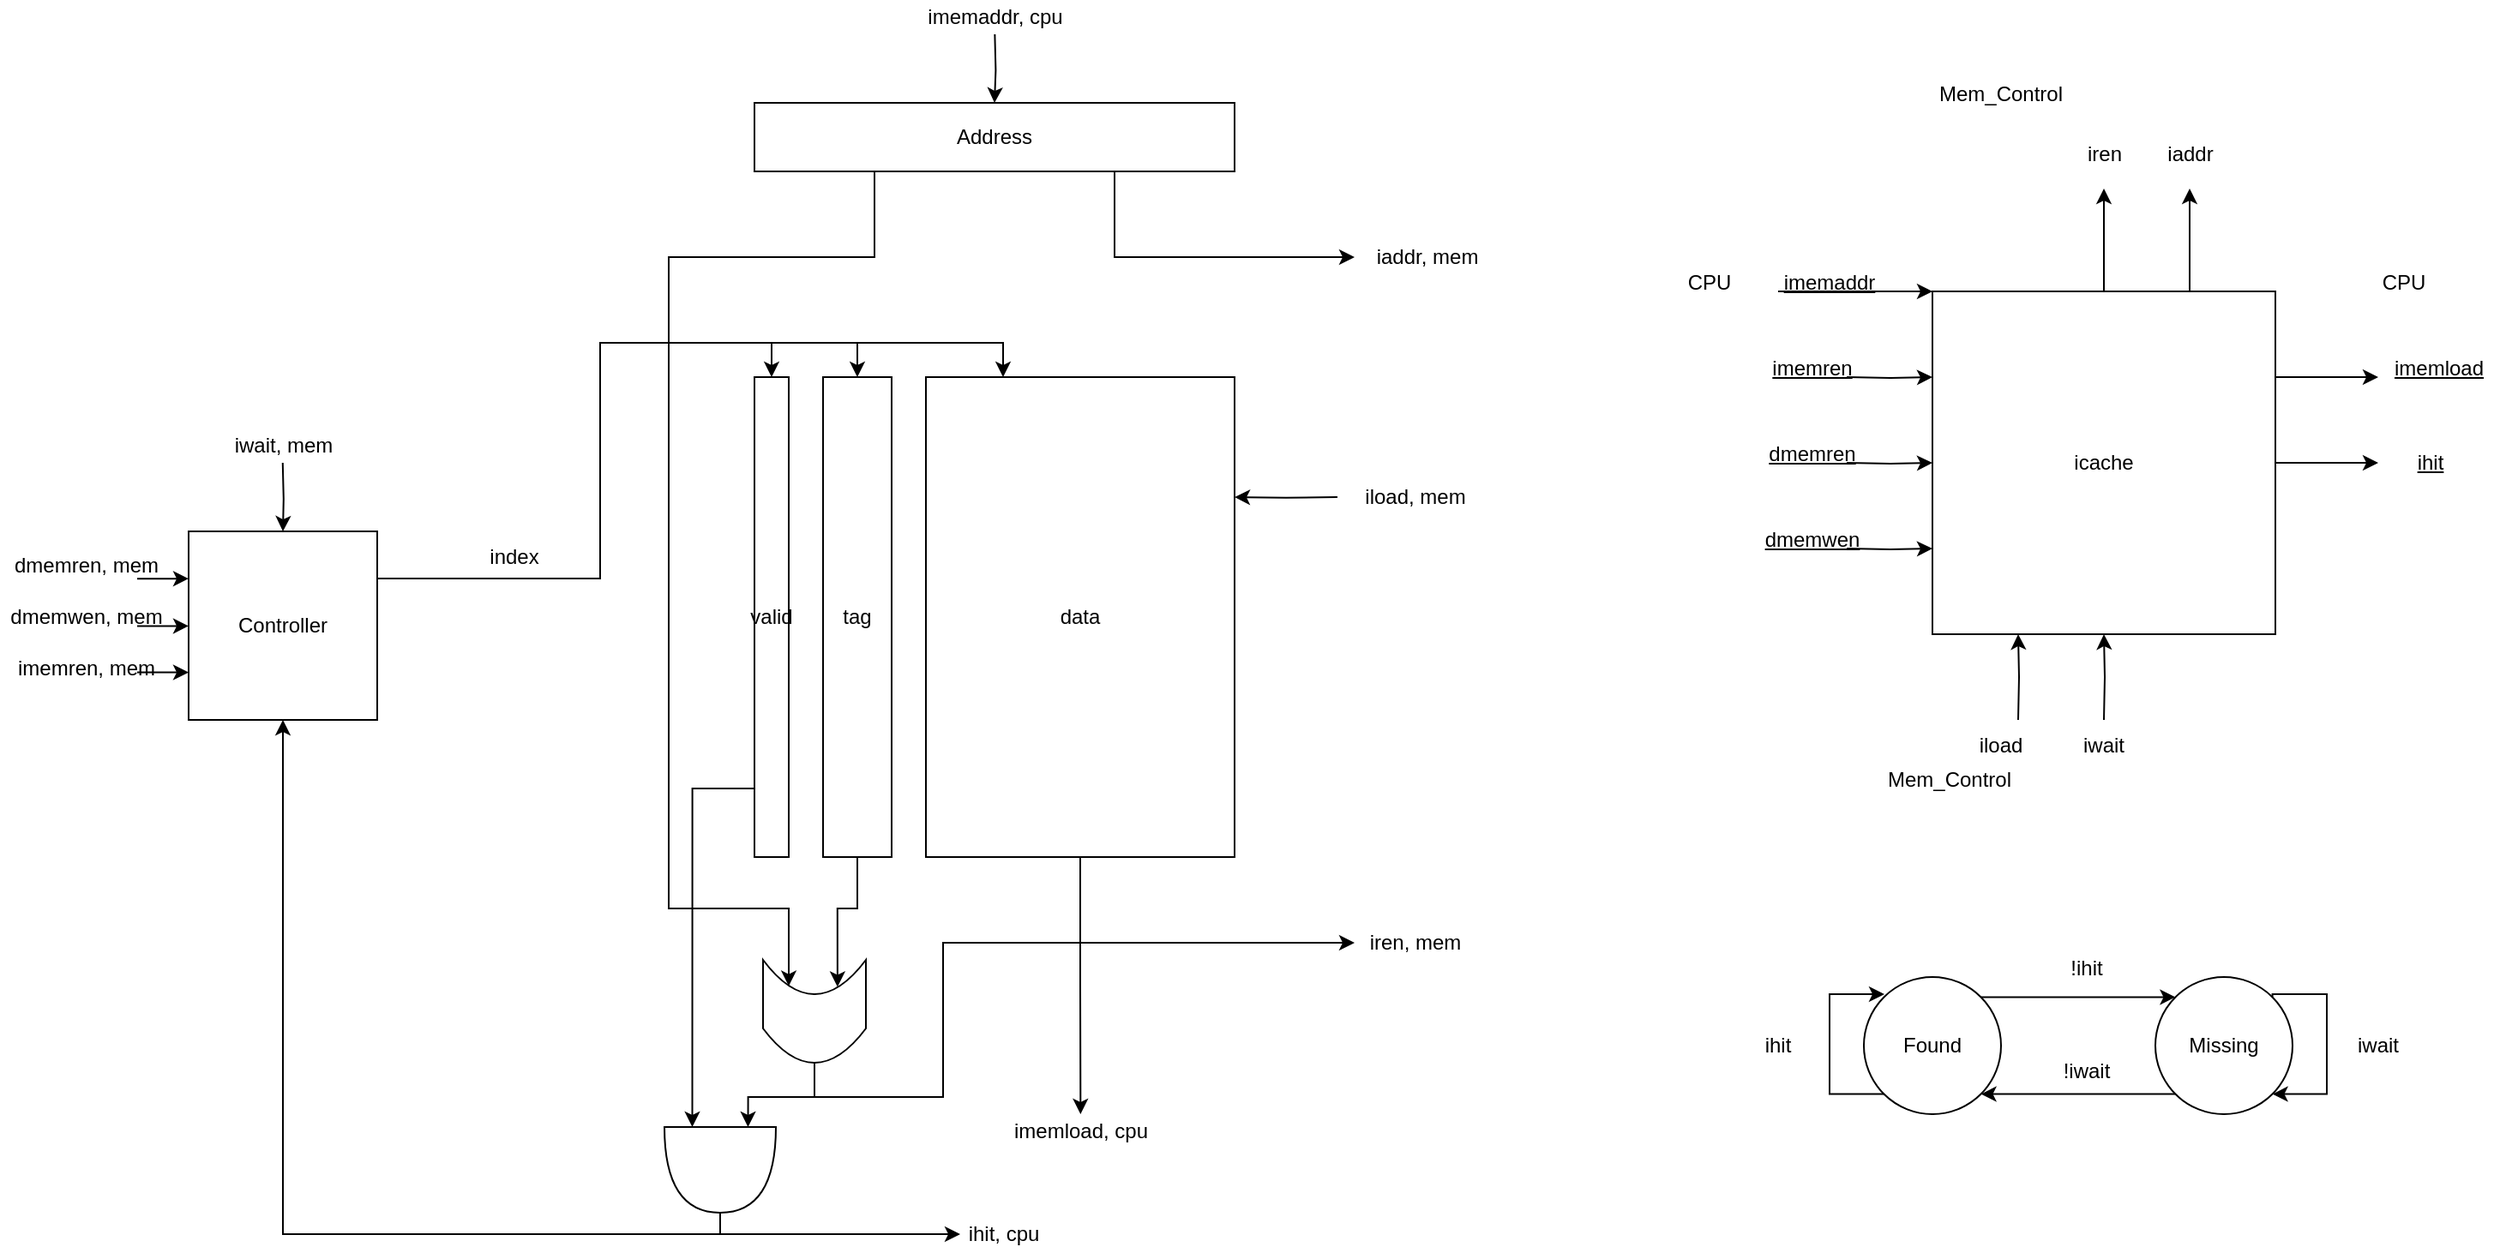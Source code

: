 <mxfile version="17.5.0" type="github" pages="3">
  <diagram id="JrA7ryfGbsVBiMZWuKP9" name="Page-1">
    <mxGraphModel dx="5686" dy="2536" grid="1" gridSize="10" guides="1" tooltips="1" connect="1" arrows="1" fold="1" page="1" pageScale="1" pageWidth="850" pageHeight="1100" math="0" shadow="0">
      <root>
        <mxCell id="0" />
        <mxCell id="1" parent="0" />
        <mxCell id="DcB7vhvRTJopXNtkEEWn-2" style="edgeStyle=orthogonalEdgeStyle;rounded=0;orthogonalLoop=1;jettySize=auto;html=1;exitX=0;exitY=0.75;exitDx=0;exitDy=0;entryX=0;entryY=0.75;entryDx=0;entryDy=0;" parent="1" target="DcB7vhvRTJopXNtkEEWn-1" edge="1">
          <mxGeometry relative="1" as="geometry">
            <mxPoint x="230" y="350" as="sourcePoint" />
          </mxGeometry>
        </mxCell>
        <mxCell id="DcB7vhvRTJopXNtkEEWn-3" style="edgeStyle=orthogonalEdgeStyle;rounded=0;orthogonalLoop=1;jettySize=auto;html=1;entryX=0;entryY=0.5;entryDx=0;entryDy=0;" parent="1" target="DcB7vhvRTJopXNtkEEWn-1" edge="1">
          <mxGeometry relative="1" as="geometry">
            <mxPoint x="230" y="300" as="sourcePoint" />
          </mxGeometry>
        </mxCell>
        <mxCell id="DcB7vhvRTJopXNtkEEWn-4" style="edgeStyle=orthogonalEdgeStyle;rounded=0;orthogonalLoop=1;jettySize=auto;html=1;exitX=0;exitY=0.25;exitDx=0;exitDy=0;entryX=0;entryY=0.25;entryDx=0;entryDy=0;" parent="1" target="DcB7vhvRTJopXNtkEEWn-1" edge="1">
          <mxGeometry relative="1" as="geometry">
            <mxPoint x="230" y="250" as="sourcePoint" />
          </mxGeometry>
        </mxCell>
        <mxCell id="DcB7vhvRTJopXNtkEEWn-9" style="edgeStyle=orthogonalEdgeStyle;rounded=0;orthogonalLoop=1;jettySize=auto;html=1;exitX=0.25;exitY=1;exitDx=0;exitDy=0;entryX=0.25;entryY=1;entryDx=0;entryDy=0;" parent="1" target="DcB7vhvRTJopXNtkEEWn-1" edge="1">
          <mxGeometry relative="1" as="geometry">
            <mxPoint x="330" y="450" as="sourcePoint" />
          </mxGeometry>
        </mxCell>
        <mxCell id="DcB7vhvRTJopXNtkEEWn-10" style="edgeStyle=orthogonalEdgeStyle;rounded=0;orthogonalLoop=1;jettySize=auto;html=1;exitX=0.5;exitY=1;exitDx=0;exitDy=0;entryX=0.5;entryY=1;entryDx=0;entryDy=0;" parent="1" target="DcB7vhvRTJopXNtkEEWn-1" edge="1">
          <mxGeometry relative="1" as="geometry">
            <mxPoint x="380" y="450" as="sourcePoint" />
          </mxGeometry>
        </mxCell>
        <mxCell id="DcB7vhvRTJopXNtkEEWn-16" style="edgeStyle=orthogonalEdgeStyle;rounded=0;orthogonalLoop=1;jettySize=auto;html=1;exitX=1;exitY=0.25;exitDx=0;exitDy=0;" parent="1" source="DcB7vhvRTJopXNtkEEWn-1" edge="1">
          <mxGeometry relative="1" as="geometry">
            <mxPoint x="540" y="250" as="targetPoint" />
          </mxGeometry>
        </mxCell>
        <mxCell id="DcB7vhvRTJopXNtkEEWn-17" style="edgeStyle=orthogonalEdgeStyle;rounded=0;orthogonalLoop=1;jettySize=auto;html=1;exitX=0.75;exitY=0;exitDx=0;exitDy=0;" parent="1" source="DcB7vhvRTJopXNtkEEWn-1" edge="1">
          <mxGeometry relative="1" as="geometry">
            <mxPoint x="430" y="140" as="targetPoint" />
          </mxGeometry>
        </mxCell>
        <mxCell id="DcB7vhvRTJopXNtkEEWn-18" style="edgeStyle=orthogonalEdgeStyle;rounded=0;orthogonalLoop=1;jettySize=auto;html=1;exitX=0.5;exitY=0;exitDx=0;exitDy=0;" parent="1" source="DcB7vhvRTJopXNtkEEWn-1" edge="1">
          <mxGeometry relative="1" as="geometry">
            <mxPoint x="380" y="140" as="targetPoint" />
          </mxGeometry>
        </mxCell>
        <mxCell id="DcB7vhvRTJopXNtkEEWn-19" style="edgeStyle=orthogonalEdgeStyle;rounded=0;orthogonalLoop=1;jettySize=auto;html=1;exitX=1;exitY=0.5;exitDx=0;exitDy=0;" parent="1" source="DcB7vhvRTJopXNtkEEWn-1" edge="1">
          <mxGeometry relative="1" as="geometry">
            <mxPoint x="540" y="300" as="targetPoint" />
          </mxGeometry>
        </mxCell>
        <mxCell id="nboRwrkuDnuFUMCCRea5-3" style="edgeStyle=orthogonalEdgeStyle;rounded=0;orthogonalLoop=1;jettySize=auto;html=1;exitX=0;exitY=0;exitDx=0;exitDy=0;entryX=0;entryY=0;entryDx=0;entryDy=0;" parent="1" target="DcB7vhvRTJopXNtkEEWn-1" edge="1">
          <mxGeometry relative="1" as="geometry">
            <mxPoint x="190" y="200" as="sourcePoint" />
            <Array as="points">
              <mxPoint x="260" y="200" />
              <mxPoint x="260" y="200" />
            </Array>
          </mxGeometry>
        </mxCell>
        <mxCell id="DcB7vhvRTJopXNtkEEWn-1" value="icache" style="whiteSpace=wrap;html=1;aspect=fixed;" parent="1" vertex="1">
          <mxGeometry x="280" y="200" width="200" height="200" as="geometry" />
        </mxCell>
        <mxCell id="DcB7vhvRTJopXNtkEEWn-5" value="&lt;u&gt;imemren&lt;/u&gt;" style="text;html=1;strokeColor=none;fillColor=none;align=center;verticalAlign=middle;whiteSpace=wrap;rounded=0;" parent="1" vertex="1">
          <mxGeometry x="180" y="230" width="60" height="30" as="geometry" />
        </mxCell>
        <mxCell id="DcB7vhvRTJopXNtkEEWn-6" value="&lt;u&gt;dmemren&lt;/u&gt;" style="text;html=1;strokeColor=none;fillColor=none;align=center;verticalAlign=middle;whiteSpace=wrap;rounded=0;" parent="1" vertex="1">
          <mxGeometry x="180" y="280" width="60" height="30" as="geometry" />
        </mxCell>
        <mxCell id="DcB7vhvRTJopXNtkEEWn-7" value="&lt;u&gt;dmemwen&lt;/u&gt;" style="text;html=1;strokeColor=none;fillColor=none;align=center;verticalAlign=middle;whiteSpace=wrap;rounded=0;" parent="1" vertex="1">
          <mxGeometry x="180" y="330" width="60" height="30" as="geometry" />
        </mxCell>
        <mxCell id="DcB7vhvRTJopXNtkEEWn-12" value="iload" style="text;html=1;strokeColor=none;fillColor=none;align=center;verticalAlign=middle;whiteSpace=wrap;rounded=0;" parent="1" vertex="1">
          <mxGeometry x="290" y="450" width="60" height="30" as="geometry" />
        </mxCell>
        <mxCell id="DcB7vhvRTJopXNtkEEWn-13" value="iwait" style="text;html=1;strokeColor=none;fillColor=none;align=center;verticalAlign=middle;whiteSpace=wrap;rounded=0;" parent="1" vertex="1">
          <mxGeometry x="350" y="450" width="60" height="30" as="geometry" />
        </mxCell>
        <mxCell id="DcB7vhvRTJopXNtkEEWn-15" value="&lt;u&gt;imemaddr&lt;/u&gt;" style="text;html=1;strokeColor=none;fillColor=none;align=center;verticalAlign=middle;whiteSpace=wrap;rounded=0;" parent="1" vertex="1">
          <mxGeometry x="190" y="180" width="60" height="30" as="geometry" />
        </mxCell>
        <mxCell id="DcB7vhvRTJopXNtkEEWn-20" value="iren" style="text;html=1;align=center;verticalAlign=middle;resizable=0;points=[];autosize=1;strokeColor=none;fillColor=none;" parent="1" vertex="1">
          <mxGeometry x="360" y="110" width="40" height="20" as="geometry" />
        </mxCell>
        <mxCell id="DcB7vhvRTJopXNtkEEWn-21" value="iaddr" style="text;html=1;align=center;verticalAlign=middle;resizable=0;points=[];autosize=1;strokeColor=none;fillColor=none;" parent="1" vertex="1">
          <mxGeometry x="410" y="110" width="40" height="20" as="geometry" />
        </mxCell>
        <mxCell id="DcB7vhvRTJopXNtkEEWn-22" value="&lt;u&gt;imemload&lt;/u&gt;" style="text;html=1;align=center;verticalAlign=middle;resizable=0;points=[];autosize=1;strokeColor=none;fillColor=none;" parent="1" vertex="1">
          <mxGeometry x="540" y="235" width="70" height="20" as="geometry" />
        </mxCell>
        <mxCell id="DcB7vhvRTJopXNtkEEWn-23" value="&lt;u&gt;ihit&lt;/u&gt;" style="text;html=1;align=center;verticalAlign=middle;resizable=0;points=[];autosize=1;strokeColor=none;fillColor=none;" parent="1" vertex="1">
          <mxGeometry x="555" y="290" width="30" height="20" as="geometry" />
        </mxCell>
        <mxCell id="DcB7vhvRTJopXNtkEEWn-29" style="edgeStyle=orthogonalEdgeStyle;rounded=0;orthogonalLoop=1;jettySize=auto;html=1;exitX=1;exitY=0;exitDx=0;exitDy=0;entryX=0;entryY=0;entryDx=0;entryDy=0;" parent="1" source="DcB7vhvRTJopXNtkEEWn-24" target="DcB7vhvRTJopXNtkEEWn-25" edge="1">
          <mxGeometry relative="1" as="geometry" />
        </mxCell>
        <mxCell id="DcB7vhvRTJopXNtkEEWn-24" value="Found" style="ellipse;whiteSpace=wrap;html=1;aspect=fixed;" parent="1" vertex="1">
          <mxGeometry x="240" y="600" width="80" height="80" as="geometry" />
        </mxCell>
        <mxCell id="DcB7vhvRTJopXNtkEEWn-30" style="edgeStyle=orthogonalEdgeStyle;rounded=0;orthogonalLoop=1;jettySize=auto;html=1;exitX=0;exitY=1;exitDx=0;exitDy=0;entryX=1;entryY=1;entryDx=0;entryDy=0;" parent="1" source="DcB7vhvRTJopXNtkEEWn-25" target="DcB7vhvRTJopXNtkEEWn-24" edge="1">
          <mxGeometry relative="1" as="geometry" />
        </mxCell>
        <mxCell id="DcB7vhvRTJopXNtkEEWn-25" value="Missing" style="ellipse;whiteSpace=wrap;html=1;aspect=fixed;" parent="1" vertex="1">
          <mxGeometry x="410" y="600" width="80" height="80" as="geometry" />
        </mxCell>
        <mxCell id="DcB7vhvRTJopXNtkEEWn-27" style="edgeStyle=orthogonalEdgeStyle;rounded=0;orthogonalLoop=1;jettySize=auto;html=1;entryX=0;entryY=1;entryDx=0;entryDy=0;exitX=0;exitY=1;exitDx=0;exitDy=0;" parent="1" source="DcB7vhvRTJopXNtkEEWn-24" edge="1">
          <mxGeometry relative="1" as="geometry">
            <Array as="points">
              <mxPoint x="220" y="668" />
              <mxPoint x="220" y="610" />
            </Array>
            <mxPoint x="252" y="610" as="targetPoint" />
          </mxGeometry>
        </mxCell>
        <mxCell id="DcB7vhvRTJopXNtkEEWn-28" style="edgeStyle=orthogonalEdgeStyle;rounded=0;orthogonalLoop=1;jettySize=auto;html=1;exitX=1;exitY=0;exitDx=0;exitDy=0;entryX=1;entryY=1;entryDx=0;entryDy=0;" parent="1" source="DcB7vhvRTJopXNtkEEWn-25" target="DcB7vhvRTJopXNtkEEWn-25" edge="1">
          <mxGeometry relative="1" as="geometry">
            <Array as="points">
              <mxPoint x="478" y="610" />
              <mxPoint x="510" y="610" />
              <mxPoint x="510" y="668" />
            </Array>
          </mxGeometry>
        </mxCell>
        <mxCell id="DcB7vhvRTJopXNtkEEWn-31" value="!ihit" style="text;html=1;strokeColor=none;fillColor=none;align=center;verticalAlign=middle;whiteSpace=wrap;rounded=0;" parent="1" vertex="1">
          <mxGeometry x="340" y="580" width="60" height="30" as="geometry" />
        </mxCell>
        <mxCell id="DcB7vhvRTJopXNtkEEWn-32" value="!iwait" style="text;html=1;strokeColor=none;fillColor=none;align=center;verticalAlign=middle;whiteSpace=wrap;rounded=0;" parent="1" vertex="1">
          <mxGeometry x="340" y="640" width="60" height="30" as="geometry" />
        </mxCell>
        <mxCell id="DcB7vhvRTJopXNtkEEWn-33" value="iwait" style="text;html=1;strokeColor=none;fillColor=none;align=center;verticalAlign=middle;whiteSpace=wrap;rounded=0;" parent="1" vertex="1">
          <mxGeometry x="510" y="625" width="60" height="30" as="geometry" />
        </mxCell>
        <mxCell id="DcB7vhvRTJopXNtkEEWn-34" value="ihit" style="text;html=1;strokeColor=none;fillColor=none;align=center;verticalAlign=middle;whiteSpace=wrap;rounded=0;" parent="1" vertex="1">
          <mxGeometry x="160" y="625" width="60" height="30" as="geometry" />
        </mxCell>
        <mxCell id="jS_3z3e3XatJbplAwCmr-10" style="edgeStyle=orthogonalEdgeStyle;rounded=0;orthogonalLoop=1;jettySize=auto;html=1;exitX=0.25;exitY=1;exitDx=0;exitDy=0;entryX=0;entryY=0.75;entryDx=0;entryDy=0;entryPerimeter=0;" parent="1" source="jS_3z3e3XatJbplAwCmr-2" target="jS_3z3e3XatJbplAwCmr-7" edge="1">
          <mxGeometry relative="1" as="geometry">
            <Array as="points">
              <mxPoint x="-402" y="490" />
              <mxPoint x="-443" y="490" />
            </Array>
          </mxGeometry>
        </mxCell>
        <mxCell id="jS_3z3e3XatJbplAwCmr-2" value="valid" style="rounded=0;whiteSpace=wrap;html=1;" parent="1" vertex="1">
          <mxGeometry x="-407" y="250" width="20" height="280" as="geometry" />
        </mxCell>
        <mxCell id="jS_3z3e3XatJbplAwCmr-8" style="edgeStyle=orthogonalEdgeStyle;rounded=0;orthogonalLoop=1;jettySize=auto;html=1;entryX=0.738;entryY=0.724;entryDx=0;entryDy=0;entryPerimeter=0;" parent="1" source="jS_3z3e3XatJbplAwCmr-3" target="jS_3z3e3XatJbplAwCmr-6" edge="1">
          <mxGeometry relative="1" as="geometry" />
        </mxCell>
        <mxCell id="jS_3z3e3XatJbplAwCmr-3" value="tag" style="rounded=0;whiteSpace=wrap;html=1;" parent="1" vertex="1">
          <mxGeometry x="-367" y="250" width="40" height="280" as="geometry" />
        </mxCell>
        <mxCell id="jS_3z3e3XatJbplAwCmr-13" style="edgeStyle=orthogonalEdgeStyle;rounded=0;orthogonalLoop=1;jettySize=auto;html=1;exitX=0.5;exitY=1;exitDx=0;exitDy=0;" parent="1" source="jS_3z3e3XatJbplAwCmr-4" edge="1">
          <mxGeometry relative="1" as="geometry">
            <mxPoint x="-216.824" y="680" as="targetPoint" />
          </mxGeometry>
        </mxCell>
        <mxCell id="jS_3z3e3XatJbplAwCmr-18" style="edgeStyle=orthogonalEdgeStyle;rounded=0;orthogonalLoop=1;jettySize=auto;html=1;exitX=1;exitY=0.25;exitDx=0;exitDy=0;entryX=1;entryY=0.25;entryDx=0;entryDy=0;" parent="1" target="jS_3z3e3XatJbplAwCmr-4" edge="1">
          <mxGeometry relative="1" as="geometry">
            <mxPoint x="-67" y="319.941" as="sourcePoint" />
          </mxGeometry>
        </mxCell>
        <mxCell id="jS_3z3e3XatJbplAwCmr-4" value="data" style="rounded=0;whiteSpace=wrap;html=1;" parent="1" vertex="1">
          <mxGeometry x="-307" y="250" width="180" height="280" as="geometry" />
        </mxCell>
        <mxCell id="jS_3z3e3XatJbplAwCmr-9" style="edgeStyle=orthogonalEdgeStyle;rounded=0;orthogonalLoop=1;jettySize=auto;html=1;exitX=0.25;exitY=1;exitDx=0;exitDy=0;entryX=0.745;entryY=0.25;entryDx=0;entryDy=0;entryPerimeter=0;" parent="1" source="jS_3z3e3XatJbplAwCmr-5" target="jS_3z3e3XatJbplAwCmr-6" edge="1">
          <mxGeometry relative="1" as="geometry">
            <mxPoint x="-387" y="590" as="targetPoint" />
            <Array as="points">
              <mxPoint x="-337" y="180" />
              <mxPoint x="-457" y="180" />
              <mxPoint x="-457" y="560" />
              <mxPoint x="-387" y="560" />
            </Array>
          </mxGeometry>
        </mxCell>
        <mxCell id="jS_3z3e3XatJbplAwCmr-14" style="edgeStyle=orthogonalEdgeStyle;rounded=0;orthogonalLoop=1;jettySize=auto;html=1;exitX=0.5;exitY=0;exitDx=0;exitDy=0;entryX=0.5;entryY=0;entryDx=0;entryDy=0;" parent="1" target="jS_3z3e3XatJbplAwCmr-5" edge="1">
          <mxGeometry relative="1" as="geometry">
            <mxPoint x="-266.824" y="50" as="sourcePoint" />
          </mxGeometry>
        </mxCell>
        <mxCell id="jS_3z3e3XatJbplAwCmr-23" style="edgeStyle=orthogonalEdgeStyle;rounded=0;orthogonalLoop=1;jettySize=auto;html=1;exitX=0.75;exitY=1;exitDx=0;exitDy=0;" parent="1" source="jS_3z3e3XatJbplAwCmr-5" edge="1">
          <mxGeometry relative="1" as="geometry">
            <mxPoint x="-57" y="180" as="targetPoint" />
            <Array as="points">
              <mxPoint x="-197" y="180" />
              <mxPoint x="-67" y="180" />
            </Array>
          </mxGeometry>
        </mxCell>
        <mxCell id="jS_3z3e3XatJbplAwCmr-5" value="Address" style="rounded=0;whiteSpace=wrap;html=1;" parent="1" vertex="1">
          <mxGeometry x="-407" y="90" width="280" height="40" as="geometry" />
        </mxCell>
        <mxCell id="jS_3z3e3XatJbplAwCmr-11" style="edgeStyle=orthogonalEdgeStyle;rounded=0;orthogonalLoop=1;jettySize=auto;html=1;exitX=0;exitY=0.5;exitDx=0;exitDy=0;entryX=0;entryY=0.25;entryDx=0;entryDy=0;entryPerimeter=0;" parent="1" source="jS_3z3e3XatJbplAwCmr-6" target="jS_3z3e3XatJbplAwCmr-7" edge="1">
          <mxGeometry relative="1" as="geometry" />
        </mxCell>
        <mxCell id="jS_3z3e3XatJbplAwCmr-20" style="edgeStyle=orthogonalEdgeStyle;rounded=0;orthogonalLoop=1;jettySize=auto;html=1;exitX=0;exitY=0.5;exitDx=0;exitDy=0;" parent="1" source="jS_3z3e3XatJbplAwCmr-6" edge="1">
          <mxGeometry relative="1" as="geometry">
            <mxPoint x="-57" y="580" as="targetPoint" />
            <Array as="points">
              <mxPoint x="-372" y="670" />
              <mxPoint x="-297" y="670" />
              <mxPoint x="-297" y="580" />
            </Array>
          </mxGeometry>
        </mxCell>
        <mxCell id="jS_3z3e3XatJbplAwCmr-6" value="" style="shape=dataStorage;whiteSpace=wrap;html=1;fixedSize=1;rotation=-90;" parent="1" vertex="1">
          <mxGeometry x="-402" y="590" width="60" height="60" as="geometry" />
        </mxCell>
        <mxCell id="jS_3z3e3XatJbplAwCmr-12" style="edgeStyle=orthogonalEdgeStyle;rounded=0;orthogonalLoop=1;jettySize=auto;html=1;exitX=1;exitY=0.5;exitDx=0;exitDy=0;exitPerimeter=0;" parent="1" source="jS_3z3e3XatJbplAwCmr-7" edge="1">
          <mxGeometry relative="1" as="geometry">
            <mxPoint x="-287" y="750" as="targetPoint" />
            <Array as="points">
              <mxPoint x="-427" y="750" />
              <mxPoint x="-297" y="750" />
            </Array>
          </mxGeometry>
        </mxCell>
        <mxCell id="jS_3z3e3XatJbplAwCmr-27" style="edgeStyle=orthogonalEdgeStyle;rounded=0;orthogonalLoop=1;jettySize=auto;html=1;exitX=1;exitY=0.5;exitDx=0;exitDy=0;exitPerimeter=0;entryX=0.5;entryY=1;entryDx=0;entryDy=0;" parent="1" source="jS_3z3e3XatJbplAwCmr-7" target="jS_3z3e3XatJbplAwCmr-25" edge="1">
          <mxGeometry relative="1" as="geometry">
            <Array as="points">
              <mxPoint x="-427" y="750" />
              <mxPoint x="-682" y="750" />
            </Array>
          </mxGeometry>
        </mxCell>
        <mxCell id="jS_3z3e3XatJbplAwCmr-7" value="" style="shape=or;whiteSpace=wrap;html=1;rotation=90;" parent="1" vertex="1">
          <mxGeometry x="-452" y="680" width="50" height="65" as="geometry" />
        </mxCell>
        <mxCell id="jS_3z3e3XatJbplAwCmr-16" value="ihit, cpu" style="text;html=1;align=center;verticalAlign=middle;resizable=0;points=[];autosize=1;strokeColor=none;fillColor=none;" parent="1" vertex="1">
          <mxGeometry x="-292" y="740" width="60" height="20" as="geometry" />
        </mxCell>
        <mxCell id="jS_3z3e3XatJbplAwCmr-17" value="imemload, cpu" style="text;html=1;align=center;verticalAlign=middle;resizable=0;points=[];autosize=1;strokeColor=none;fillColor=none;" parent="1" vertex="1">
          <mxGeometry x="-262" y="680" width="90" height="20" as="geometry" />
        </mxCell>
        <mxCell id="jS_3z3e3XatJbplAwCmr-19" value="iload, mem" style="text;html=1;align=center;verticalAlign=middle;resizable=0;points=[];autosize=1;strokeColor=none;fillColor=none;" parent="1" vertex="1">
          <mxGeometry x="-57" y="310" width="70" height="20" as="geometry" />
        </mxCell>
        <mxCell id="jS_3z3e3XatJbplAwCmr-21" value="iren, mem" style="text;html=1;align=center;verticalAlign=middle;resizable=0;points=[];autosize=1;strokeColor=none;fillColor=none;" parent="1" vertex="1">
          <mxGeometry x="-57" y="570" width="70" height="20" as="geometry" />
        </mxCell>
        <mxCell id="jS_3z3e3XatJbplAwCmr-22" value="imemaddr, cpu" style="text;html=1;align=center;verticalAlign=middle;resizable=0;points=[];autosize=1;strokeColor=none;fillColor=none;" parent="1" vertex="1">
          <mxGeometry x="-312" y="30" width="90" height="20" as="geometry" />
        </mxCell>
        <mxCell id="jS_3z3e3XatJbplAwCmr-24" value="iaddr, mem" style="text;html=1;align=center;verticalAlign=middle;resizable=0;points=[];autosize=1;strokeColor=none;fillColor=none;" parent="1" vertex="1">
          <mxGeometry x="-50" y="170" width="70" height="20" as="geometry" />
        </mxCell>
        <mxCell id="jS_3z3e3XatJbplAwCmr-28" style="edgeStyle=orthogonalEdgeStyle;rounded=0;orthogonalLoop=1;jettySize=auto;html=1;exitX=1;exitY=0.25;exitDx=0;exitDy=0;entryX=0.5;entryY=0;entryDx=0;entryDy=0;" parent="1" source="jS_3z3e3XatJbplAwCmr-25" target="jS_3z3e3XatJbplAwCmr-2" edge="1">
          <mxGeometry relative="1" as="geometry">
            <Array as="points">
              <mxPoint x="-497" y="368" />
              <mxPoint x="-497" y="230" />
              <mxPoint x="-397" y="230" />
            </Array>
          </mxGeometry>
        </mxCell>
        <mxCell id="jS_3z3e3XatJbplAwCmr-29" style="edgeStyle=orthogonalEdgeStyle;rounded=0;orthogonalLoop=1;jettySize=auto;html=1;exitX=1;exitY=0.25;exitDx=0;exitDy=0;entryX=0.5;entryY=0;entryDx=0;entryDy=0;" parent="1" source="jS_3z3e3XatJbplAwCmr-25" target="jS_3z3e3XatJbplAwCmr-3" edge="1">
          <mxGeometry relative="1" as="geometry" />
        </mxCell>
        <mxCell id="jS_3z3e3XatJbplAwCmr-30" style="edgeStyle=orthogonalEdgeStyle;rounded=0;orthogonalLoop=1;jettySize=auto;html=1;exitX=1;exitY=0.25;exitDx=0;exitDy=0;entryX=0.25;entryY=0;entryDx=0;entryDy=0;" parent="1" source="jS_3z3e3XatJbplAwCmr-25" target="jS_3z3e3XatJbplAwCmr-4" edge="1">
          <mxGeometry relative="1" as="geometry">
            <Array as="points">
              <mxPoint x="-497" y="368" />
              <mxPoint x="-497" y="230" />
              <mxPoint x="-262" y="230" />
            </Array>
          </mxGeometry>
        </mxCell>
        <mxCell id="jS_3z3e3XatJbplAwCmr-33" style="edgeStyle=orthogonalEdgeStyle;rounded=0;orthogonalLoop=1;jettySize=auto;html=1;exitX=0;exitY=0.25;exitDx=0;exitDy=0;entryX=0;entryY=0.25;entryDx=0;entryDy=0;" parent="1" target="jS_3z3e3XatJbplAwCmr-25" edge="1">
          <mxGeometry relative="1" as="geometry">
            <mxPoint x="-767" y="367.588" as="sourcePoint" />
          </mxGeometry>
        </mxCell>
        <mxCell id="jS_3z3e3XatJbplAwCmr-34" style="edgeStyle=orthogonalEdgeStyle;rounded=0;orthogonalLoop=1;jettySize=auto;html=1;exitX=0;exitY=0.5;exitDx=0;exitDy=0;entryX=0;entryY=0.5;entryDx=0;entryDy=0;" parent="1" target="jS_3z3e3XatJbplAwCmr-25" edge="1">
          <mxGeometry relative="1" as="geometry">
            <mxPoint x="-767" y="395.235" as="sourcePoint" />
          </mxGeometry>
        </mxCell>
        <mxCell id="jS_3z3e3XatJbplAwCmr-35" style="edgeStyle=orthogonalEdgeStyle;rounded=0;orthogonalLoop=1;jettySize=auto;html=1;exitX=0;exitY=0.75;exitDx=0;exitDy=0;entryX=0;entryY=0.75;entryDx=0;entryDy=0;" parent="1" target="jS_3z3e3XatJbplAwCmr-25" edge="1">
          <mxGeometry relative="1" as="geometry">
            <mxPoint x="-767" y="422.294" as="sourcePoint" />
          </mxGeometry>
        </mxCell>
        <mxCell id="jS_3z3e3XatJbplAwCmr-39" style="edgeStyle=orthogonalEdgeStyle;rounded=0;orthogonalLoop=1;jettySize=auto;html=1;exitX=0.5;exitY=0;exitDx=0;exitDy=0;entryX=0.5;entryY=0;entryDx=0;entryDy=0;" parent="1" target="jS_3z3e3XatJbplAwCmr-25" edge="1">
          <mxGeometry relative="1" as="geometry">
            <mxPoint x="-682.118" y="300" as="sourcePoint" />
          </mxGeometry>
        </mxCell>
        <mxCell id="jS_3z3e3XatJbplAwCmr-25" value="Controller" style="whiteSpace=wrap;html=1;aspect=fixed;" parent="1" vertex="1">
          <mxGeometry x="-737" y="340" width="110" height="110" as="geometry" />
        </mxCell>
        <mxCell id="jS_3z3e3XatJbplAwCmr-31" value="index" style="text;html=1;strokeColor=none;fillColor=none;align=center;verticalAlign=middle;whiteSpace=wrap;rounded=0;" parent="1" vertex="1">
          <mxGeometry x="-577" y="340" width="60" height="30" as="geometry" />
        </mxCell>
        <mxCell id="jS_3z3e3XatJbplAwCmr-36" value="dmemren, mem" style="text;html=1;align=center;verticalAlign=middle;resizable=0;points=[];autosize=1;strokeColor=none;fillColor=none;" parent="1" vertex="1">
          <mxGeometry x="-847" y="350" width="100" height="20" as="geometry" />
        </mxCell>
        <mxCell id="jS_3z3e3XatJbplAwCmr-37" value="dmemwen, mem" style="text;html=1;align=center;verticalAlign=middle;resizable=0;points=[];autosize=1;strokeColor=none;fillColor=none;" parent="1" vertex="1">
          <mxGeometry x="-847" y="380" width="100" height="20" as="geometry" />
        </mxCell>
        <mxCell id="jS_3z3e3XatJbplAwCmr-38" value="imemren, mem" style="text;html=1;align=center;verticalAlign=middle;resizable=0;points=[];autosize=1;strokeColor=none;fillColor=none;" parent="1" vertex="1">
          <mxGeometry x="-847" y="410" width="100" height="20" as="geometry" />
        </mxCell>
        <mxCell id="jS_3z3e3XatJbplAwCmr-40" value="iwait, mem" style="text;html=1;align=center;verticalAlign=middle;resizable=0;points=[];autosize=1;strokeColor=none;fillColor=none;" parent="1" vertex="1">
          <mxGeometry x="-717" y="280" width="70" height="20" as="geometry" />
        </mxCell>
        <mxCell id="nboRwrkuDnuFUMCCRea5-2" value="CPU" style="text;html=1;strokeColor=none;fillColor=none;align=center;verticalAlign=middle;whiteSpace=wrap;rounded=0;" parent="1" vertex="1">
          <mxGeometry x="120" y="180" width="60" height="30" as="geometry" />
        </mxCell>
        <mxCell id="nboRwrkuDnuFUMCCRea5-4" value="CPU" style="text;html=1;strokeColor=none;fillColor=none;align=center;verticalAlign=middle;whiteSpace=wrap;rounded=0;" parent="1" vertex="1">
          <mxGeometry x="525" y="180" width="60" height="30" as="geometry" />
        </mxCell>
        <mxCell id="nboRwrkuDnuFUMCCRea5-5" value="Mem_Control" style="text;html=1;strokeColor=none;fillColor=none;align=center;verticalAlign=middle;whiteSpace=wrap;rounded=0;" parent="1" vertex="1">
          <mxGeometry x="290" y="70" width="60" height="30" as="geometry" />
        </mxCell>
        <mxCell id="nboRwrkuDnuFUMCCRea5-6" value="Mem_Control" style="text;html=1;strokeColor=none;fillColor=none;align=center;verticalAlign=middle;whiteSpace=wrap;rounded=0;" parent="1" vertex="1">
          <mxGeometry x="260" y="470" width="60" height="30" as="geometry" />
        </mxCell>
      </root>
    </mxGraphModel>
  </diagram>
  <diagram id="zTuwsdn8oAed4icrjy39" name="Page-2">
    <mxGraphModel dx="5936" dy="2536" grid="1" gridSize="10" guides="1" tooltips="1" connect="1" arrows="1" fold="1" page="1" pageScale="1" pageWidth="1100" pageHeight="850" math="0" shadow="0">
      <root>
        <mxCell id="xEfdTOnW5aqnIUiHK3hS-0" />
        <mxCell id="xEfdTOnW5aqnIUiHK3hS-1" parent="xEfdTOnW5aqnIUiHK3hS-0" />
        <mxCell id="xEfdTOnW5aqnIUiHK3hS-4" value="WRITE FIRST&lt;br&gt;[ccif.daddr = {selected_tag,index,000}]&lt;br&gt;[ccif.dstore = selected_block[31:0]]&lt;br&gt;[ccif.dWEN = 1&#39;b1]" style="ellipse;whiteSpace=wrap;html=1;aspect=fixed;" parent="xEfdTOnW5aqnIUiHK3hS-1" vertex="1">
          <mxGeometry x="377" y="289" width="160" height="160" as="geometry" />
        </mxCell>
        <mxCell id="xEfdTOnW5aqnIUiHK3hS-5" value="(!dhit &amp;amp;&amp;amp; selected_dirty" style="text;html=1;strokeColor=none;fillColor=none;align=center;verticalAlign=middle;whiteSpace=wrap;rounded=0;" parent="xEfdTOnW5aqnIUiHK3hS-1" vertex="1">
          <mxGeometry x="367" y="249" width="80" height="20" as="geometry" />
        </mxCell>
        <mxCell id="xEfdTOnW5aqnIUiHK3hS-9" value="WRITE SECOND&lt;br&gt;[ccif.daddr = {selected_tag,index,100}]&lt;br&gt;[ccif.dstore = selected_block[63:32]]&lt;br&gt;[ccif.dWEN = 1&#39;b1]&lt;br&gt;[clear_dirty = 1]" style="ellipse;whiteSpace=wrap;html=1;aspect=fixed;" parent="xEfdTOnW5aqnIUiHK3hS-1" vertex="1">
          <mxGeometry x="377" y="499" width="160" height="160" as="geometry" />
        </mxCell>
        <mxCell id="xEfdTOnW5aqnIUiHK3hS-10" value="" style="endArrow=classic;html=1;rounded=0;exitX=0.5;exitY=1;exitDx=0;exitDy=0;entryX=0.5;entryY=0;entryDx=0;entryDy=0;" parent="xEfdTOnW5aqnIUiHK3hS-1" source="xEfdTOnW5aqnIUiHK3hS-4" target="xEfdTOnW5aqnIUiHK3hS-9" edge="1">
          <mxGeometry width="50" height="50" relative="1" as="geometry">
            <mxPoint x="907" y="479" as="sourcePoint" />
            <mxPoint x="957" y="429" as="targetPoint" />
          </mxGeometry>
        </mxCell>
        <mxCell id="xEfdTOnW5aqnIUiHK3hS-11" value="" style="endArrow=classic;html=1;rounded=1;entryX=0;entryY=1;entryDx=0;entryDy=0;exitX=0;exitY=0;exitDx=0;exitDy=0;" parent="xEfdTOnW5aqnIUiHK3hS-1" source="xEfdTOnW5aqnIUiHK3hS-4" target="xEfdTOnW5aqnIUiHK3hS-4" edge="1">
          <mxGeometry width="50" height="50" relative="1" as="geometry">
            <mxPoint x="907" y="469" as="sourcePoint" />
            <mxPoint x="957" y="419" as="targetPoint" />
            <Array as="points">
              <mxPoint x="357" y="369" />
            </Array>
          </mxGeometry>
        </mxCell>
        <mxCell id="xEfdTOnW5aqnIUiHK3hS-13" value="!mh_en" style="text;html=1;strokeColor=none;fillColor=none;align=center;verticalAlign=middle;whiteSpace=wrap;rounded=0;" parent="xEfdTOnW5aqnIUiHK3hS-1" vertex="1">
          <mxGeometry x="310" y="354" width="40" height="30" as="geometry" />
        </mxCell>
        <mxCell id="xEfdTOnW5aqnIUiHK3hS-14" value="mh_en" style="text;html=1;strokeColor=none;fillColor=none;align=center;verticalAlign=middle;whiteSpace=wrap;rounded=0;" parent="xEfdTOnW5aqnIUiHK3hS-1" vertex="1">
          <mxGeometry x="407" y="459" width="40" height="30" as="geometry" />
        </mxCell>
        <mxCell id="xEfdTOnW5aqnIUiHK3hS-16" value="" style="endArrow=classic;html=1;exitX=0;exitY=1;exitDx=0;exitDy=0;entryX=1;entryY=1;entryDx=0;entryDy=0;rounded=1;" parent="xEfdTOnW5aqnIUiHK3hS-1" source="xEfdTOnW5aqnIUiHK3hS-9" target="xEfdTOnW5aqnIUiHK3hS-9" edge="1">
          <mxGeometry width="50" height="50" relative="1" as="geometry">
            <mxPoint x="907" y="499" as="sourcePoint" />
            <mxPoint x="957" y="449" as="targetPoint" />
            <Array as="points">
              <mxPoint x="450" y="689" />
            </Array>
          </mxGeometry>
        </mxCell>
        <mxCell id="xEfdTOnW5aqnIUiHK3hS-17" value="!mh_en" style="text;html=1;strokeColor=none;fillColor=none;align=center;verticalAlign=middle;whiteSpace=wrap;rounded=0;" parent="xEfdTOnW5aqnIUiHK3hS-1" vertex="1">
          <mxGeometry x="430" y="689" width="40" height="30" as="geometry" />
        </mxCell>
        <mxCell id="xEfdTOnW5aqnIUiHK3hS-20" value="LOAD FIRST&lt;br&gt;[ccif.daddr = {tag,index,000}]&lt;br&gt;[ccif.dREN = 1&#39;b1]&lt;br&gt;[write_offset = 0]&lt;br&gt;[load_data = 1&#39;b1]&lt;br&gt;[decr_counter=1&#39;b1]" style="ellipse;whiteSpace=wrap;html=1;aspect=fixed;" parent="xEfdTOnW5aqnIUiHK3hS-1" vertex="1">
          <mxGeometry x="630" y="291" width="160" height="160" as="geometry" />
        </mxCell>
        <mxCell id="xEfdTOnW5aqnIUiHK3hS-21" value="" style="endArrow=classic;html=1;rounded=1;entryX=0;entryY=0.5;entryDx=0;entryDy=0;exitX=1;exitY=0.5;exitDx=0;exitDy=0;" parent="xEfdTOnW5aqnIUiHK3hS-1" source="xEfdTOnW5aqnIUiHK3hS-9" target="xEfdTOnW5aqnIUiHK3hS-20" edge="1">
          <mxGeometry width="50" height="50" relative="1" as="geometry">
            <mxPoint x="910" y="539" as="sourcePoint" />
            <mxPoint x="960" y="489" as="targetPoint" />
            <Array as="points">
              <mxPoint x="610" y="580" />
              <mxPoint x="610" y="370" />
            </Array>
          </mxGeometry>
        </mxCell>
        <mxCell id="xEfdTOnW5aqnIUiHK3hS-22" value="mh_en" style="text;html=1;strokeColor=none;fillColor=none;align=center;verticalAlign=middle;whiteSpace=wrap;rounded=0;" parent="xEfdTOnW5aqnIUiHK3hS-1" vertex="1">
          <mxGeometry x="550" y="540" width="40" height="30" as="geometry" />
        </mxCell>
        <mxCell id="xEfdTOnW5aqnIUiHK3hS-24" value="" style="endArrow=classic;html=1;rounded=1;exitX=0.5;exitY=1;exitDx=0;exitDy=0;entryX=0.5;entryY=0;entryDx=0;entryDy=0;" parent="xEfdTOnW5aqnIUiHK3hS-1" source="xEfdTOnW5aqnIUiHK3hS-20" target="xEfdTOnW5aqnIUiHK3hS-25" edge="1">
          <mxGeometry width="50" height="50" relative="1" as="geometry">
            <mxPoint x="920" y="561" as="sourcePoint" />
            <mxPoint x="710" y="491" as="targetPoint" />
          </mxGeometry>
        </mxCell>
        <mxCell id="xEfdTOnW5aqnIUiHK3hS-25" value="LOAD SECOND&lt;br&gt;[ccif.daddr = {tag,index,000}]&lt;br&gt;[ccif.dREN = 1&#39;b1]&lt;br&gt;[write_offset = 1]&lt;br&gt;[load_data = 1&#39;b1]&lt;br&gt;[set_valid = 1]" style="ellipse;whiteSpace=wrap;html=1;aspect=fixed;" parent="xEfdTOnW5aqnIUiHK3hS-1" vertex="1">
          <mxGeometry x="630" y="501" width="160" height="160" as="geometry" />
        </mxCell>
        <mxCell id="xEfdTOnW5aqnIUiHK3hS-26" value="" style="endArrow=classic;html=1;rounded=1;exitX=1;exitY=0;exitDx=0;exitDy=0;entryX=1;entryY=1;entryDx=0;entryDy=0;" parent="xEfdTOnW5aqnIUiHK3hS-1" source="xEfdTOnW5aqnIUiHK3hS-20" target="xEfdTOnW5aqnIUiHK3hS-20" edge="1">
          <mxGeometry width="50" height="50" relative="1" as="geometry">
            <mxPoint x="920" y="551" as="sourcePoint" />
            <mxPoint x="970" y="501" as="targetPoint" />
            <Array as="points">
              <mxPoint x="810" y="371" />
            </Array>
          </mxGeometry>
        </mxCell>
        <mxCell id="xEfdTOnW5aqnIUiHK3hS-27" value="!mh_en" style="text;html=1;strokeColor=none;fillColor=none;align=center;verticalAlign=middle;whiteSpace=wrap;rounded=0;" parent="xEfdTOnW5aqnIUiHK3hS-1" vertex="1">
          <mxGeometry x="820" y="356" width="40" height="30" as="geometry" />
        </mxCell>
        <mxCell id="xEfdTOnW5aqnIUiHK3hS-28" value="mh_en" style="text;html=1;strokeColor=none;fillColor=none;align=center;verticalAlign=middle;whiteSpace=wrap;rounded=0;" parent="xEfdTOnW5aqnIUiHK3hS-1" vertex="1">
          <mxGeometry x="720" y="461" width="40" height="30" as="geometry" />
        </mxCell>
        <mxCell id="xEfdTOnW5aqnIUiHK3hS-29" value="" style="endArrow=classic;html=1;rounded=1;exitX=0.5;exitY=1;exitDx=0;exitDy=0;entryX=0.5;entryY=0;entryDx=0;entryDy=0;" parent="xEfdTOnW5aqnIUiHK3hS-1" source="ltSO0W6Xo73tTstEGfrn-25" target="xEfdTOnW5aqnIUiHK3hS-4" edge="1">
          <mxGeometry width="50" height="50" relative="1" as="geometry">
            <mxPoint x="461" y="239.0" as="sourcePoint" />
            <mxPoint x="960" y="499" as="targetPoint" />
          </mxGeometry>
        </mxCell>
        <mxCell id="xEfdTOnW5aqnIUiHK3hS-31" value="" style="endArrow=classic;html=1;rounded=1;exitX=1;exitY=0.5;exitDx=0;exitDy=0;entryX=0.5;entryY=0;entryDx=0;entryDy=0;" parent="xEfdTOnW5aqnIUiHK3hS-1" source="ltSO0W6Xo73tTstEGfrn-25" target="xEfdTOnW5aqnIUiHK3hS-20" edge="1">
          <mxGeometry width="50" height="50" relative="1" as="geometry">
            <mxPoint x="510" y="190" as="sourcePoint" />
            <mxPoint x="960" y="499" as="targetPoint" />
            <Array as="points">
              <mxPoint x="710" y="150" />
            </Array>
          </mxGeometry>
        </mxCell>
        <mxCell id="xEfdTOnW5aqnIUiHK3hS-32" value="!dhit &amp;amp;&amp;amp; !selected_dirty" style="text;html=1;strokeColor=none;fillColor=none;align=center;verticalAlign=middle;whiteSpace=wrap;rounded=0;" parent="xEfdTOnW5aqnIUiHK3hS-1" vertex="1">
          <mxGeometry x="567" y="119" width="80" height="20" as="geometry" />
        </mxCell>
        <mxCell id="xEfdTOnW5aqnIUiHK3hS-33" value="" style="endArrow=classic;html=1;rounded=1;exitX=0;exitY=1;exitDx=0;exitDy=0;entryX=1;entryY=1;entryDx=0;entryDy=0;" parent="xEfdTOnW5aqnIUiHK3hS-1" source="xEfdTOnW5aqnIUiHK3hS-25" target="xEfdTOnW5aqnIUiHK3hS-25" edge="1">
          <mxGeometry width="50" height="50" relative="1" as="geometry">
            <mxPoint x="920" y="551" as="sourcePoint" />
            <mxPoint x="970" y="501" as="targetPoint" />
            <Array as="points">
              <mxPoint x="710" y="691" />
            </Array>
          </mxGeometry>
        </mxCell>
        <mxCell id="xEfdTOnW5aqnIUiHK3hS-34" value="!mh_en" style="text;html=1;strokeColor=none;fillColor=none;align=center;verticalAlign=middle;whiteSpace=wrap;rounded=0;" parent="xEfdTOnW5aqnIUiHK3hS-1" vertex="1">
          <mxGeometry x="690" y="691" width="40" height="30" as="geometry" />
        </mxCell>
        <mxCell id="xEfdTOnW5aqnIUiHK3hS-41" value="mh_en" style="text;html=1;strokeColor=none;fillColor=none;align=center;verticalAlign=middle;whiteSpace=wrap;rounded=0;" parent="xEfdTOnW5aqnIUiHK3hS-1" vertex="1">
          <mxGeometry x="810" y="547.5" width="60" height="30" as="geometry" />
        </mxCell>
        <mxCell id="xEfdTOnW5aqnIUiHK3hS-42" value="" style="endArrow=classic;html=1;rounded=1;exitX=1;exitY=0.5;exitDx=0;exitDy=0;entryX=0.5;entryY=0;entryDx=0;entryDy=0;" parent="xEfdTOnW5aqnIUiHK3hS-1" source="xEfdTOnW5aqnIUiHK3hS-25" target="ltSO0W6Xo73tTstEGfrn-25" edge="1">
          <mxGeometry width="50" height="50" relative="1" as="geometry">
            <mxPoint x="957" y="499" as="sourcePoint" />
            <mxPoint x="457" y="61" as="targetPoint" />
            <Array as="points">
              <mxPoint x="877" y="581" />
              <mxPoint x="877" y="31" />
              <mxPoint x="457" y="31" />
            </Array>
          </mxGeometry>
        </mxCell>
        <mxCell id="xEfdTOnW5aqnIUiHK3hS-44" value="&lt;font style=&quot;font-size: 15px&quot;&gt;selected_dirty = replace_num ? dirty0[index] : dirty1[index]&amp;nbsp;&lt;br&gt;selected_tag = replace_num ? tag0[index] : tag1[index]&amp;nbsp;&lt;br&gt;selected_block = replace_num ? block0[index] : block1[index]&amp;nbsp;&lt;br&gt;mh_en = !dwait;&lt;br&gt;&lt;/font&gt;" style="text;html=1;strokeColor=none;fillColor=none;align=left;verticalAlign=middle;whiteSpace=wrap;rounded=0;" parent="xEfdTOnW5aqnIUiHK3hS-1" vertex="1">
          <mxGeometry x="300" y="728" width="430" height="87.5" as="geometry" />
        </mxCell>
        <mxCell id="EQuZEqetHIDUBt2iD832-4" value="Miss Handler" style="rounded=0;whiteSpace=wrap;html=1;fontSize=15;" parent="xEfdTOnW5aqnIUiHK3hS-1" vertex="1">
          <mxGeometry x="1935" y="333" width="120" height="60" as="geometry" />
        </mxCell>
        <mxCell id="EQuZEqetHIDUBt2iD832-5" value="Set 0" style="rounded=0;whiteSpace=wrap;html=1;fontSize=15;" parent="xEfdTOnW5aqnIUiHK3hS-1" vertex="1">
          <mxGeometry x="1465" y="327" width="120" height="60" as="geometry" />
        </mxCell>
        <mxCell id="EQuZEqetHIDUBt2iD832-6" value="Set 1" style="rounded=0;whiteSpace=wrap;html=1;fontSize=15;" parent="xEfdTOnW5aqnIUiHK3hS-1" vertex="1">
          <mxGeometry x="1675" y="327" width="120" height="60" as="geometry" />
        </mxCell>
        <mxCell id="EQuZEqetHIDUBt2iD832-7" value="LRU" style="rounded=0;whiteSpace=wrap;html=1;fontSize=15;" parent="xEfdTOnW5aqnIUiHK3hS-1" vertex="1">
          <mxGeometry x="1395" y="674" width="80" height="60" as="geometry" />
        </mxCell>
        <mxCell id="k09RYwK2ea91Q8oCJMEr-0" value="Address" style="rounded=0;whiteSpace=wrap;html=1;" parent="xEfdTOnW5aqnIUiHK3hS-1" vertex="1">
          <mxGeometry x="1495" y="101" width="280" height="40" as="geometry" />
        </mxCell>
        <mxCell id="zrRTkS5JI1-01QVbvCzG-0" value="" style="endArrow=classic;html=1;rounded=1;fontSize=15;entryX=0.5;entryY=0;entryDx=0;entryDy=0;exitX=0.5;exitY=1;exitDx=0;exitDy=0;" parent="xEfdTOnW5aqnIUiHK3hS-1" source="zrRTkS5JI1-01QVbvCzG-1" target="k09RYwK2ea91Q8oCJMEr-0" edge="1">
          <mxGeometry width="50" height="50" relative="1" as="geometry">
            <mxPoint x="1635" y="81" as="sourcePoint" />
            <mxPoint x="1905" y="271" as="targetPoint" />
          </mxGeometry>
        </mxCell>
        <mxCell id="zrRTkS5JI1-01QVbvCzG-1" value="dpcif.dmemaddr" style="text;html=1;strokeColor=none;fillColor=none;align=center;verticalAlign=middle;whiteSpace=wrap;rounded=0;fontSize=15;" parent="xEfdTOnW5aqnIUiHK3hS-1" vertex="1">
          <mxGeometry x="1605" y="31" width="60" height="20" as="geometry" />
        </mxCell>
        <mxCell id="DG8PfcGv6j1Ny0go0JBR-6" value="LRU[index]" style="text;html=1;strokeColor=none;fillColor=none;align=center;verticalAlign=middle;whiteSpace=wrap;rounded=0;fontSize=15;" parent="xEfdTOnW5aqnIUiHK3hS-1" vertex="1">
          <mxGeometry x="1425" y="645" width="60" height="23" as="geometry" />
        </mxCell>
        <mxCell id="DG8PfcGv6j1Ny0go0JBR-7" value="" style="endArrow=classic;html=1;rounded=0;fontSize=15;exitX=0.75;exitY=1;exitDx=0;exitDy=0;entryX=0.175;entryY=0.25;entryDx=0;entryDy=0;entryPerimeter=0;" parent="xEfdTOnW5aqnIUiHK3hS-1" source="EQuZEqetHIDUBt2iD832-5" target="DG8PfcGv6j1Ny0go0JBR-11" edge="1">
          <mxGeometry width="50" height="50" relative="1" as="geometry">
            <mxPoint x="1855" y="383" as="sourcePoint" />
            <mxPoint x="1855" y="493" as="targetPoint" />
            <Array as="points">
              <mxPoint x="1555" y="613" />
            </Array>
          </mxGeometry>
        </mxCell>
        <mxCell id="DG8PfcGv6j1Ny0go0JBR-8" value="" style="endArrow=classic;html=1;rounded=0;fontSize=15;exitX=0.75;exitY=1;exitDx=0;exitDy=0;entryX=0.175;entryY=0.75;entryDx=0;entryDy=0;entryPerimeter=0;" parent="xEfdTOnW5aqnIUiHK3hS-1" source="EQuZEqetHIDUBt2iD832-6" target="DG8PfcGv6j1Ny0go0JBR-11" edge="1">
          <mxGeometry width="50" height="50" relative="1" as="geometry">
            <mxPoint x="1855" y="383" as="sourcePoint" />
            <mxPoint x="1855" y="523" as="targetPoint" />
            <Array as="points">
              <mxPoint x="1765" y="651" />
            </Array>
          </mxGeometry>
        </mxCell>
        <mxCell id="DG8PfcGv6j1Ny0go0JBR-11" value="" style="shape=xor;whiteSpace=wrap;html=1;fontSize=15;" parent="xEfdTOnW5aqnIUiHK3hS-1" vertex="1">
          <mxGeometry x="1865" y="596" width="60" height="73" as="geometry" />
        </mxCell>
        <mxCell id="DG8PfcGv6j1Ny0go0JBR-12" value="" style="endArrow=classic;html=1;rounded=0;fontSize=15;entryX=0.75;entryY=1;entryDx=0;entryDy=0;exitX=1;exitY=0.5;exitDx=0;exitDy=0;exitPerimeter=0;" parent="xEfdTOnW5aqnIUiHK3hS-1" source="DG8PfcGv6j1Ny0go0JBR-11" target="EQuZEqetHIDUBt2iD832-4" edge="1">
          <mxGeometry width="50" height="50" relative="1" as="geometry">
            <mxPoint x="1855" y="383" as="sourcePoint" />
            <mxPoint x="1905" y="333" as="targetPoint" />
            <Array as="points">
              <mxPoint x="2025" y="633" />
            </Array>
          </mxGeometry>
        </mxCell>
        <mxCell id="DG8PfcGv6j1Ny0go0JBR-13" value="" style="endArrow=classic;html=1;rounded=0;fontSize=15;exitX=1;exitY=0.5;exitDx=0;exitDy=0;exitPerimeter=0;" parent="xEfdTOnW5aqnIUiHK3hS-1" source="DG8PfcGv6j1Ny0go0JBR-11" edge="1">
          <mxGeometry width="50" height="50" relative="1" as="geometry">
            <mxPoint x="1855" y="506" as="sourcePoint" />
            <mxPoint x="2085" y="633" as="targetPoint" />
          </mxGeometry>
        </mxCell>
        <mxCell id="DG8PfcGv6j1Ny0go0JBR-15" value="" style="endArrow=classic;html=1;rounded=0;fontSize=15;entryX=0.25;entryY=0;entryDx=0;entryDy=0;exitX=0.25;exitY=1;exitDx=0;exitDy=0;" parent="xEfdTOnW5aqnIUiHK3hS-1" source="k09RYwK2ea91Q8oCJMEr-0" target="EQuZEqetHIDUBt2iD832-5" edge="1">
          <mxGeometry width="50" height="50" relative="1" as="geometry">
            <mxPoint x="1855" y="383" as="sourcePoint" />
            <mxPoint x="1905" y="333" as="targetPoint" />
            <Array as="points">
              <mxPoint x="1565" y="303" />
              <mxPoint x="1495" y="303" />
            </Array>
          </mxGeometry>
        </mxCell>
        <mxCell id="DG8PfcGv6j1Ny0go0JBR-16" value="" style="endArrow=classic;html=1;rounded=0;fontSize=15;entryX=0.25;entryY=0;entryDx=0;entryDy=0;startArrow=oval;startFill=1;" parent="xEfdTOnW5aqnIUiHK3hS-1" target="EQuZEqetHIDUBt2iD832-6" edge="1">
          <mxGeometry width="50" height="50" relative="1" as="geometry">
            <mxPoint x="1565" y="303" as="sourcePoint" />
            <mxPoint x="1905" y="333" as="targetPoint" />
            <Array as="points">
              <mxPoint x="1565" y="303" />
              <mxPoint x="1705" y="303" />
            </Array>
          </mxGeometry>
        </mxCell>
        <mxCell id="DG8PfcGv6j1Ny0go0JBR-17" value="" style="endArrow=classic;html=1;rounded=0;fontSize=15;entryX=0.5;entryY=0;entryDx=0;entryDy=0;startArrow=oval;startFill=1;" parent="xEfdTOnW5aqnIUiHK3hS-1" target="EQuZEqetHIDUBt2iD832-5" edge="1">
          <mxGeometry width="50" height="50" relative="1" as="geometry">
            <mxPoint x="1525" y="283" as="sourcePoint" />
            <mxPoint x="1905" y="333" as="targetPoint" />
            <Array as="points">
              <mxPoint x="1525" y="283" />
            </Array>
          </mxGeometry>
        </mxCell>
        <mxCell id="DG8PfcGv6j1Ny0go0JBR-18" value="" style="endArrow=classic;html=1;rounded=0;fontSize=15;entryX=0.5;entryY=0;entryDx=0;entryDy=0;startArrow=oval;startFill=1;" parent="xEfdTOnW5aqnIUiHK3hS-1" target="EQuZEqetHIDUBt2iD832-6" edge="1">
          <mxGeometry width="50" height="50" relative="1" as="geometry">
            <mxPoint x="1635" y="283" as="sourcePoint" />
            <mxPoint x="1855" y="293" as="targetPoint" />
            <Array as="points">
              <mxPoint x="1635" y="283" />
              <mxPoint x="1735" y="283" />
            </Array>
          </mxGeometry>
        </mxCell>
        <mxCell id="DG8PfcGv6j1Ny0go0JBR-19" value="" style="endArrow=classic;html=1;rounded=0;fontSize=15;exitX=0.75;exitY=1;exitDx=0;exitDy=0;entryX=0.75;entryY=0;entryDx=0;entryDy=0;" parent="xEfdTOnW5aqnIUiHK3hS-1" source="k09RYwK2ea91Q8oCJMEr-0" target="EQuZEqetHIDUBt2iD832-5" edge="1">
          <mxGeometry width="50" height="50" relative="1" as="geometry">
            <mxPoint x="1855" y="383" as="sourcePoint" />
            <mxPoint x="1905" y="333" as="targetPoint" />
            <Array as="points">
              <mxPoint x="1705" y="263" />
              <mxPoint x="1555" y="263" />
            </Array>
          </mxGeometry>
        </mxCell>
        <mxCell id="DG8PfcGv6j1Ny0go0JBR-20" value="" style="endArrow=classic;html=1;rounded=0;fontSize=15;entryX=0.75;entryY=0;entryDx=0;entryDy=0;startArrow=oval;startFill=1;" parent="xEfdTOnW5aqnIUiHK3hS-1" target="EQuZEqetHIDUBt2iD832-6" edge="1">
          <mxGeometry width="50" height="50" relative="1" as="geometry">
            <mxPoint x="1705" y="263" as="sourcePoint" />
            <mxPoint x="1905" y="333" as="targetPoint" />
            <Array as="points">
              <mxPoint x="1705" y="263" />
              <mxPoint x="1765" y="263" />
            </Array>
          </mxGeometry>
        </mxCell>
        <mxCell id="DG8PfcGv6j1Ny0go0JBR-21" value="" style="endArrow=classic;html=1;rounded=0;fontSize=15;entryX=1;entryY=0.25;entryDx=0;entryDy=0;startArrow=oval;startFill=1;" parent="xEfdTOnW5aqnIUiHK3hS-1" target="EQuZEqetHIDUBt2iD832-7" edge="1">
          <mxGeometry width="50" height="50" relative="1" as="geometry">
            <mxPoint x="1793" y="614" as="sourcePoint" />
            <mxPoint x="1905" y="456" as="targetPoint" />
            <Array as="points">
              <mxPoint x="1793" y="689" />
            </Array>
          </mxGeometry>
        </mxCell>
        <mxCell id="DG8PfcGv6j1Ny0go0JBR-22" value="" style="endArrow=classic;html=1;rounded=0;fontSize=15;entryX=1;entryY=0.75;entryDx=0;entryDy=0;startArrow=oval;startFill=1;" parent="xEfdTOnW5aqnIUiHK3hS-1" target="EQuZEqetHIDUBt2iD832-7" edge="1">
          <mxGeometry width="50" height="50" relative="1" as="geometry">
            <mxPoint x="1825" y="650" as="sourcePoint" />
            <mxPoint x="1905" y="456" as="targetPoint" />
            <Array as="points">
              <mxPoint x="1825" y="719" />
            </Array>
          </mxGeometry>
        </mxCell>
        <mxCell id="DG8PfcGv6j1Ny0go0JBR-23" value="" style="endArrow=classic;html=1;rounded=0;fontSize=15;entryX=0;entryY=0.5;entryDx=0;entryDy=0;exitX=0.5;exitY=0;exitDx=0;exitDy=0;" parent="xEfdTOnW5aqnIUiHK3hS-1" source="pPYU0-96aMPWUQI4x70C-6" target="EQuZEqetHIDUBt2iD832-7" edge="1">
          <mxGeometry width="50" height="50" relative="1" as="geometry">
            <mxPoint x="1635" y="230" as="sourcePoint" />
            <mxPoint x="1782" y="359" as="targetPoint" />
            <Array as="points">
              <mxPoint x="1635" y="283" />
              <mxPoint x="1355" y="283" />
              <mxPoint x="1355" y="703" />
            </Array>
          </mxGeometry>
        </mxCell>
        <mxCell id="DG8PfcGv6j1Ny0go0JBR-24" value="tag" style="text;html=1;strokeColor=none;fillColor=none;align=center;verticalAlign=middle;whiteSpace=wrap;rounded=0;fontSize=15;" parent="xEfdTOnW5aqnIUiHK3hS-1" vertex="1">
          <mxGeometry x="1530" y="236" width="30" height="12" as="geometry" />
        </mxCell>
        <mxCell id="DG8PfcGv6j1Ny0go0JBR-25" value="index" style="text;html=1;strokeColor=none;fillColor=none;align=center;verticalAlign=middle;whiteSpace=wrap;rounded=0;fontSize=15;" parent="xEfdTOnW5aqnIUiHK3hS-1" vertex="1">
          <mxGeometry x="1595" y="236" width="30" height="12" as="geometry" />
        </mxCell>
        <mxCell id="DG8PfcGv6j1Ny0go0JBR-26" value="blkset" style="text;html=1;strokeColor=none;fillColor=none;align=center;verticalAlign=middle;whiteSpace=wrap;rounded=0;fontSize=15;" parent="xEfdTOnW5aqnIUiHK3hS-1" vertex="1">
          <mxGeometry x="1665" y="236" width="30" height="12" as="geometry" />
        </mxCell>
        <mxCell id="ltSO0W6Xo73tTstEGfrn-0" value="hit0" style="text;html=1;strokeColor=none;fillColor=none;align=center;verticalAlign=middle;whiteSpace=wrap;rounded=0;fontSize=15;" parent="xEfdTOnW5aqnIUiHK3hS-1" vertex="1">
          <mxGeometry x="1835" y="596" width="30" height="12" as="geometry" />
        </mxCell>
        <mxCell id="ltSO0W6Xo73tTstEGfrn-1" value="hit1" style="text;html=1;strokeColor=none;fillColor=none;align=center;verticalAlign=middle;whiteSpace=wrap;rounded=0;fontSize=15;" parent="xEfdTOnW5aqnIUiHK3hS-1" vertex="1">
          <mxGeometry x="1835" y="634" width="30" height="12" as="geometry" />
        </mxCell>
        <mxCell id="ltSO0W6Xo73tTstEGfrn-6" value="" style="endArrow=classic;html=1;rounded=0;fontSize=15;exitX=0.5;exitY=0;exitDx=0;exitDy=0;entryX=0.5;entryY=1;entryDx=0;entryDy=0;" parent="xEfdTOnW5aqnIUiHK3hS-1" source="EQuZEqetHIDUBt2iD832-4" target="ltSO0W6Xo73tTstEGfrn-7" edge="1">
          <mxGeometry width="50" height="50" relative="1" as="geometry">
            <mxPoint x="1785" y="433" as="sourcePoint" />
            <mxPoint x="1995" y="70" as="targetPoint" />
          </mxGeometry>
        </mxCell>
        <mxCell id="ltSO0W6Xo73tTstEGfrn-7" value="ccif.daddr" style="text;html=1;strokeColor=none;fillColor=none;align=center;verticalAlign=middle;whiteSpace=wrap;rounded=0;fontSize=15;" parent="xEfdTOnW5aqnIUiHK3hS-1" vertex="1">
          <mxGeometry x="1965" y="141" width="60" height="16" as="geometry" />
        </mxCell>
        <mxCell id="ltSO0W6Xo73tTstEGfrn-10" value="" style="endArrow=classic;html=1;rounded=0;fontSize=15;entryX=0;entryY=0.25;entryDx=0;entryDy=0;exitX=0.5;exitY=0;exitDx=0;exitDy=0;" parent="xEfdTOnW5aqnIUiHK3hS-1" source="ltSO0W6Xo73tTstEGfrn-11" target="EQuZEqetHIDUBt2iD832-5" edge="1">
          <mxGeometry width="50" height="50" relative="1" as="geometry">
            <mxPoint x="1260" y="342" as="sourcePoint" />
            <mxPoint x="1665" y="403" as="targetPoint" />
            <Array as="points">
              <mxPoint x="1230" y="342" />
            </Array>
          </mxGeometry>
        </mxCell>
        <mxCell id="ltSO0W6Xo73tTstEGfrn-11" value="dpcif.dmemREN&lt;br&gt;dpcif.dmemWEN&lt;br&gt;dpcif.dmemstore&lt;br&gt;ccif.dload" style="text;html=1;strokeColor=none;fillColor=none;align=center;verticalAlign=middle;whiteSpace=wrap;rounded=0;fontSize=15;" parent="xEfdTOnW5aqnIUiHK3hS-1" vertex="1">
          <mxGeometry x="1200" y="663.5" width="60" height="81" as="geometry" />
        </mxCell>
        <mxCell id="ltSO0W6Xo73tTstEGfrn-13" value="" style="endArrow=classic;html=1;rounded=0;fontSize=15;entryX=0;entryY=0.25;entryDx=0;entryDy=0;startArrow=oval;startFill=1;" parent="xEfdTOnW5aqnIUiHK3hS-1" target="EQuZEqetHIDUBt2iD832-6" edge="1">
          <mxGeometry width="50" height="50" relative="1" as="geometry">
            <mxPoint x="1415" y="343" as="sourcePoint" />
            <mxPoint x="1725" y="353" as="targetPoint" />
            <Array as="points">
              <mxPoint x="1415" y="413" />
              <mxPoint x="1625" y="413" />
              <mxPoint x="1625" y="342" />
            </Array>
          </mxGeometry>
        </mxCell>
        <mxCell id="ltSO0W6Xo73tTstEGfrn-14" value="" style="endArrow=classic;html=1;rounded=0;fontSize=15;entryX=0.75;entryY=0;entryDx=0;entryDy=0;exitX=0.25;exitY=1;exitDx=0;exitDy=0;" parent="xEfdTOnW5aqnIUiHK3hS-1" source="ltSO0W6Xo73tTstEGfrn-15" target="EQuZEqetHIDUBt2iD832-4" edge="1">
          <mxGeometry width="50" height="50" relative="1" as="geometry">
            <mxPoint x="2045" y="120" as="sourcePoint" />
            <mxPoint x="1925" y="393" as="targetPoint" />
          </mxGeometry>
        </mxCell>
        <mxCell id="ltSO0W6Xo73tTstEGfrn-15" value="ccif.dwait" style="text;html=1;strokeColor=none;fillColor=none;align=center;verticalAlign=middle;whiteSpace=wrap;rounded=0;fontSize=15;" parent="xEfdTOnW5aqnIUiHK3hS-1" vertex="1">
          <mxGeometry x="2012" y="182.88" width="60" height="17.88" as="geometry" />
        </mxCell>
        <mxCell id="ltSO0W6Xo73tTstEGfrn-16" value="" style="shape=trapezoid;perimeter=trapezoidPerimeter;whiteSpace=wrap;html=1;fixedSize=1;fontSize=15;rotation=90;" parent="xEfdTOnW5aqnIUiHK3hS-1" vertex="1">
          <mxGeometry x="1764" y="783" width="90" height="27.5" as="geometry" />
        </mxCell>
        <mxCell id="ltSO0W6Xo73tTstEGfrn-17" value="" style="endArrow=classic;html=1;rounded=0;fontSize=15;entryX=0;entryY=0.5;entryDx=0;entryDy=0;startArrow=oval;startFill=1;" parent="xEfdTOnW5aqnIUiHK3hS-1" target="ltSO0W6Xo73tTstEGfrn-16" edge="1">
          <mxGeometry width="50" height="50" relative="1" as="geometry">
            <mxPoint x="1809" y="650" as="sourcePoint" />
            <mxPoint x="1785" y="473" as="targetPoint" />
          </mxGeometry>
        </mxCell>
        <mxCell id="ltSO0W6Xo73tTstEGfrn-19" value="" style="endArrow=classic;html=1;rounded=0;fontSize=15;exitX=0.5;exitY=1;exitDx=0;exitDy=0;entryX=0.75;entryY=1;entryDx=0;entryDy=0;" parent="xEfdTOnW5aqnIUiHK3hS-1" source="EQuZEqetHIDUBt2iD832-6" target="ltSO0W6Xo73tTstEGfrn-16" edge="1">
          <mxGeometry width="50" height="50" relative="1" as="geometry">
            <mxPoint x="1765" y="663" as="sourcePoint" />
            <mxPoint x="1815" y="613" as="targetPoint" />
            <Array as="points">
              <mxPoint x="1735" y="819" />
            </Array>
          </mxGeometry>
        </mxCell>
        <mxCell id="ltSO0W6Xo73tTstEGfrn-20" value="dpcif.dhit" style="text;html=1;strokeColor=none;fillColor=none;align=center;verticalAlign=middle;whiteSpace=wrap;rounded=0;fontSize=15;" parent="xEfdTOnW5aqnIUiHK3hS-1" vertex="1">
          <mxGeometry x="2095" y="617.5" width="60" height="30" as="geometry" />
        </mxCell>
        <mxCell id="ltSO0W6Xo73tTstEGfrn-21" value="" style="endArrow=classic;html=1;rounded=0;fontSize=15;exitX=0.5;exitY=0;exitDx=0;exitDy=0;" parent="xEfdTOnW5aqnIUiHK3hS-1" source="ltSO0W6Xo73tTstEGfrn-16" edge="1">
          <mxGeometry width="50" height="50" relative="1" as="geometry">
            <mxPoint x="1935" y="663" as="sourcePoint" />
            <mxPoint x="2085" y="797" as="targetPoint" />
          </mxGeometry>
        </mxCell>
        <mxCell id="ltSO0W6Xo73tTstEGfrn-22" value="dpcif.dmemload" style="text;html=1;strokeColor=none;fillColor=none;align=center;verticalAlign=middle;whiteSpace=wrap;rounded=0;fontSize=15;" parent="xEfdTOnW5aqnIUiHK3hS-1" vertex="1">
          <mxGeometry x="2115" y="781.75" width="60" height="30" as="geometry" />
        </mxCell>
        <mxCell id="ltSO0W6Xo73tTstEGfrn-23" value="" style="endArrow=classic;html=1;rounded=0;fontSize=15;exitX=0.5;exitY=1;exitDx=0;exitDy=0;entryX=0.25;entryY=1;entryDx=0;entryDy=0;" parent="xEfdTOnW5aqnIUiHK3hS-1" source="EQuZEqetHIDUBt2iD832-5" target="ltSO0W6Xo73tTstEGfrn-16" edge="1">
          <mxGeometry width="50" height="50" relative="1" as="geometry">
            <mxPoint x="1695" y="603" as="sourcePoint" />
            <mxPoint x="1795" y="773" as="targetPoint" />
            <Array as="points">
              <mxPoint x="1525" y="773" />
            </Array>
          </mxGeometry>
        </mxCell>
        <mxCell id="ltSO0W6Xo73tTstEGfrn-25" value="IDLE" style="ellipse;whiteSpace=wrap;html=1;aspect=fixed;" parent="xEfdTOnW5aqnIUiHK3hS-1" vertex="1">
          <mxGeometry x="377" y="71" width="160" height="160" as="geometry" />
        </mxCell>
        <mxCell id="ltSO0W6Xo73tTstEGfrn-26" value="" style="endArrow=classic;html=1;rounded=0;fontSize=15;exitX=1;exitY=0.25;exitDx=0;exitDy=0;" parent="xEfdTOnW5aqnIUiHK3hS-1" source="EQuZEqetHIDUBt2iD832-4" edge="1">
          <mxGeometry width="50" height="50" relative="1" as="geometry">
            <mxPoint x="1555" y="523" as="sourcePoint" />
            <mxPoint x="2105" y="348" as="targetPoint" />
          </mxGeometry>
        </mxCell>
        <mxCell id="ltSO0W6Xo73tTstEGfrn-27" value="" style="endArrow=classic;html=1;rounded=0;fontSize=15;exitX=1;exitY=0.75;exitDx=0;exitDy=0;" parent="xEfdTOnW5aqnIUiHK3hS-1" source="EQuZEqetHIDUBt2iD832-4" edge="1">
          <mxGeometry width="50" height="50" relative="1" as="geometry">
            <mxPoint x="1745" y="523" as="sourcePoint" />
            <mxPoint x="2105" y="378" as="targetPoint" />
          </mxGeometry>
        </mxCell>
        <mxCell id="ltSO0W6Xo73tTstEGfrn-28" value="ccif.dREN" style="text;html=1;strokeColor=none;fillColor=none;align=center;verticalAlign=middle;whiteSpace=wrap;rounded=0;fontSize=15;" parent="xEfdTOnW5aqnIUiHK3hS-1" vertex="1">
          <mxGeometry x="2115" y="331" width="60" height="30" as="geometry" />
        </mxCell>
        <mxCell id="ltSO0W6Xo73tTstEGfrn-29" value="ccif.dWEN" style="text;html=1;strokeColor=none;fillColor=none;align=center;verticalAlign=middle;whiteSpace=wrap;rounded=0;fontSize=15;" parent="xEfdTOnW5aqnIUiHK3hS-1" vertex="1">
          <mxGeometry x="2115" y="363" width="60" height="30" as="geometry" />
        </mxCell>
        <mxCell id="ltSO0W6Xo73tTstEGfrn-31" value="" style="endArrow=classic;html=1;rounded=0;fontSize=15;exitX=0.25;exitY=0;exitDx=0;exitDy=0;entryX=0.5;entryY=1;entryDx=0;entryDy=0;" parent="xEfdTOnW5aqnIUiHK3hS-1" source="EQuZEqetHIDUBt2iD832-4" target="ltSO0W6Xo73tTstEGfrn-32" edge="1">
          <mxGeometry width="50" height="50" relative="1" as="geometry">
            <mxPoint x="1755" y="513" as="sourcePoint" />
            <mxPoint x="1965" y="111" as="targetPoint" />
          </mxGeometry>
        </mxCell>
        <mxCell id="ltSO0W6Xo73tTstEGfrn-32" value="ccif.dstore" style="text;html=1;strokeColor=none;fillColor=none;align=center;verticalAlign=middle;whiteSpace=wrap;rounded=0;fontSize=15;" parent="xEfdTOnW5aqnIUiHK3hS-1" vertex="1">
          <mxGeometry x="1935" y="182.88" width="60" height="17.88" as="geometry" />
        </mxCell>
        <mxCell id="ltSO0W6Xo73tTstEGfrn-33" value="" style="endArrow=classic;html=1;rounded=0;fontSize=15;exitX=1;exitY=1;exitDx=0;exitDy=0;entryX=0;entryY=0.75;entryDx=0;entryDy=0;" parent="xEfdTOnW5aqnIUiHK3hS-1" source="EQuZEqetHIDUBt2iD832-5" target="EQuZEqetHIDUBt2iD832-4" edge="1">
          <mxGeometry width="50" height="50" relative="1" as="geometry">
            <mxPoint x="1835" y="393" as="sourcePoint" />
            <mxPoint x="1885" y="343" as="targetPoint" />
            <Array as="points">
              <mxPoint x="1585" y="453" />
              <mxPoint x="1815" y="453" />
              <mxPoint x="1815" y="378" />
            </Array>
          </mxGeometry>
        </mxCell>
        <mxCell id="ltSO0W6Xo73tTstEGfrn-34" value="" style="endArrow=classic;html=1;rounded=0;fontSize=15;exitX=1.018;exitY=0.352;exitDx=0;exitDy=0;exitPerimeter=0;entryX=0;entryY=0.25;entryDx=0;entryDy=0;" parent="xEfdTOnW5aqnIUiHK3hS-1" source="EQuZEqetHIDUBt2iD832-6" target="EQuZEqetHIDUBt2iD832-4" edge="1">
          <mxGeometry width="50" height="50" relative="1" as="geometry">
            <mxPoint x="1835" y="393" as="sourcePoint" />
            <mxPoint x="1885" y="343" as="targetPoint" />
          </mxGeometry>
        </mxCell>
        <mxCell id="ltSO0W6Xo73tTstEGfrn-38" value="" style="endArrow=classic;html=1;rounded=0;fontSize=15;entryX=0;entryY=0.5;entryDx=0;entryDy=0;exitX=0.5;exitY=0;exitDx=0;exitDy=0;" parent="xEfdTOnW5aqnIUiHK3hS-1" source="pPYU0-96aMPWUQI4x70C-20" target="EQuZEqetHIDUBt2iD832-5" edge="1">
          <mxGeometry width="50" height="50" relative="1" as="geometry">
            <mxPoint x="1745" y="483" as="sourcePoint" />
            <mxPoint x="1795" y="433" as="targetPoint" />
            <Array as="points">
              <mxPoint x="1445" y="357" />
            </Array>
          </mxGeometry>
        </mxCell>
        <mxCell id="ltSO0W6Xo73tTstEGfrn-39" value="" style="endArrow=classic;html=1;rounded=0;fontSize=15;entryX=0;entryY=0.5;entryDx=0;entryDy=0;startArrow=oval;startFill=1;" parent="xEfdTOnW5aqnIUiHK3hS-1" target="EQuZEqetHIDUBt2iD832-6" edge="1">
          <mxGeometry width="50" height="50" relative="1" as="geometry">
            <mxPoint x="1446" y="423" as="sourcePoint" />
            <mxPoint x="1863" y="319" as="targetPoint" />
            <Array as="points">
              <mxPoint x="1639" y="423" />
              <mxPoint x="1639" y="357" />
            </Array>
          </mxGeometry>
        </mxCell>
        <mxCell id="ltSO0W6Xo73tTstEGfrn-40" value="" style="endArrow=classic;html=1;rounded=0;fontSize=15;entryX=0.25;entryY=1;entryDx=0;entryDy=0;exitX=0.25;exitY=1;exitDx=0;exitDy=0;" parent="xEfdTOnW5aqnIUiHK3hS-1" source="EQuZEqetHIDUBt2iD832-4" target="EQuZEqetHIDUBt2iD832-5" edge="1">
          <mxGeometry width="50" height="50" relative="1" as="geometry">
            <mxPoint x="1840" y="426" as="sourcePoint" />
            <mxPoint x="1890" y="376" as="targetPoint" />
            <Array as="points">
              <mxPoint x="1965" y="524" />
              <mxPoint x="1495" y="524" />
            </Array>
          </mxGeometry>
        </mxCell>
        <mxCell id="ltSO0W6Xo73tTstEGfrn-41" value="" style="endArrow=classic;html=1;rounded=0;fontSize=15;entryX=0.25;entryY=1;entryDx=0;entryDy=0;startArrow=oval;startFill=1;" parent="xEfdTOnW5aqnIUiHK3hS-1" target="EQuZEqetHIDUBt2iD832-6" edge="1">
          <mxGeometry width="50" height="50" relative="1" as="geometry">
            <mxPoint x="1705" y="523" as="sourcePoint" />
            <mxPoint x="1895" y="373" as="targetPoint" />
          </mxGeometry>
        </mxCell>
        <mxCell id="ltSO0W6Xo73tTstEGfrn-44" value="" style="endArrow=classic;html=1;rounded=0;fontSize=15;entryX=0.5;entryY=1;entryDx=0;entryDy=0;startArrow=oval;startFill=1;" parent="xEfdTOnW5aqnIUiHK3hS-1" target="EQuZEqetHIDUBt2iD832-4" edge="1">
          <mxGeometry width="50" height="50" relative="1" as="geometry">
            <mxPoint x="1445" y="550" as="sourcePoint" />
            <mxPoint x="1515" y="373" as="targetPoint" />
            <Array as="points">
              <mxPoint x="1995" y="550" />
            </Array>
          </mxGeometry>
        </mxCell>
        <mxCell id="CZDEpdQAJwVcUK48Smp7-0" value="Hit Counter" style="rounded=0;whiteSpace=wrap;html=1;fontSize=15;strokeColor=default;fillColor=default;" parent="xEfdTOnW5aqnIUiHK3hS-1" vertex="1">
          <mxGeometry x="1935" y="683" width="120" height="60" as="geometry" />
        </mxCell>
        <mxCell id="CZDEpdQAJwVcUK48Smp7-1" value="" style="endArrow=classic;html=1;rounded=0;fontSize=15;exitX=1;exitY=0.5;exitDx=0;exitDy=0;" parent="xEfdTOnW5aqnIUiHK3hS-1" source="CZDEpdQAJwVcUK48Smp7-0" edge="1">
          <mxGeometry width="50" height="50" relative="1" as="geometry">
            <mxPoint x="1735" y="563" as="sourcePoint" />
            <mxPoint x="2085" y="713" as="targetPoint" />
          </mxGeometry>
        </mxCell>
        <mxCell id="CZDEpdQAJwVcUK48Smp7-2" value="hit count" style="text;html=1;strokeColor=none;fillColor=none;align=center;verticalAlign=middle;whiteSpace=wrap;rounded=0;fontSize=15;" parent="xEfdTOnW5aqnIUiHK3hS-1" vertex="1">
          <mxGeometry x="2085" y="698" width="80" height="30" as="geometry" />
        </mxCell>
        <mxCell id="CZDEpdQAJwVcUK48Smp7-3" value="" style="endArrow=classic;html=1;rounded=0;fontSize=15;entryX=0.75;entryY=0;entryDx=0;entryDy=0;startArrow=oval;startFill=1;" parent="xEfdTOnW5aqnIUiHK3hS-1" target="CZDEpdQAJwVcUK48Smp7-0" edge="1">
          <mxGeometry width="50" height="50" relative="1" as="geometry">
            <mxPoint x="2025" y="633" as="sourcePoint" />
            <mxPoint x="1785" y="503" as="targetPoint" />
          </mxGeometry>
        </mxCell>
        <mxCell id="CZDEpdQAJwVcUK48Smp7-5" value="" style="endArrow=classic;html=1;rounded=0;fontSize=15;entryX=0.25;entryY=0;entryDx=0;entryDy=0;startArrow=oval;startFill=1;" parent="xEfdTOnW5aqnIUiHK3hS-1" target="CZDEpdQAJwVcUK48Smp7-0" edge="1">
          <mxGeometry width="50" height="50" relative="1" as="geometry">
            <mxPoint x="1965" y="523" as="sourcePoint" />
            <mxPoint x="1785" y="493" as="targetPoint" />
          </mxGeometry>
        </mxCell>
        <mxCell id="ltSO0W6Xo73tTstEGfrn-42" value="mh_en&lt;br&gt;write_offset&lt;br&gt;load_data&lt;br&gt;set_valid&lt;br&gt;clear_dirty&lt;br&gt;write_tag&lt;br&gt;decr_counter" style="text;html=1;align=center;verticalAlign=middle;whiteSpace=wrap;rounded=0;fontSize=15;fillColor=default;strokeColor=none;" parent="xEfdTOnW5aqnIUiHK3hS-1" vertex="1">
          <mxGeometry x="1885" y="406" width="90" height="125" as="geometry" />
        </mxCell>
        <mxCell id="pPYU0-96aMPWUQI4x70C-0" value="Dirty Block Flusher" style="rounded=0;whiteSpace=wrap;html=1;fontSize=15;strokeColor=default;fillColor=default;" parent="xEfdTOnW5aqnIUiHK3hS-1" vertex="1">
          <mxGeometry x="1265" y="99.78" width="65" height="122.44" as="geometry" />
        </mxCell>
        <mxCell id="pPYU0-96aMPWUQI4x70C-1" value="" style="endArrow=classic;html=1;rounded=1;fontSize=15;entryX=0;entryY=0;entryDx=0;entryDy=0;exitX=0.5;exitY=0;exitDx=0;exitDy=0;" parent="xEfdTOnW5aqnIUiHK3hS-1" source="ltSO0W6Xo73tTstEGfrn-25" target="ltSO0W6Xo73tTstEGfrn-25" edge="1">
          <mxGeometry width="50" height="50" relative="1" as="geometry">
            <mxPoint x="572" y="431" as="sourcePoint" />
            <mxPoint x="622" y="381" as="targetPoint" />
            <Array as="points">
              <mxPoint x="412" y="61" />
            </Array>
          </mxGeometry>
        </mxCell>
        <mxCell id="pPYU0-96aMPWUQI4x70C-2" value="dhit" style="text;html=1;strokeColor=none;fillColor=none;align=center;verticalAlign=middle;whiteSpace=wrap;rounded=0;" parent="xEfdTOnW5aqnIUiHK3hS-1" vertex="1">
          <mxGeometry x="372" y="58.88" width="30" height="20" as="geometry" />
        </mxCell>
        <mxCell id="pPYU0-96aMPWUQI4x70C-6" value="" style="shape=trapezoid;perimeter=trapezoidPerimeter;whiteSpace=wrap;html=1;fixedSize=1;fontSize=15;strokeColor=default;fillColor=default;rotation=-180;" parent="xEfdTOnW5aqnIUiHK3hS-1" vertex="1">
          <mxGeometry x="1580" y="178" width="110" height="28" as="geometry" />
        </mxCell>
        <mxCell id="pPYU0-96aMPWUQI4x70C-7" value="" style="endArrow=classic;html=1;rounded=0;fontSize=15;exitX=0.5;exitY=1;exitDx=0;exitDy=0;entryX=0.25;entryY=1;entryDx=0;entryDy=0;" parent="xEfdTOnW5aqnIUiHK3hS-1" source="k09RYwK2ea91Q8oCJMEr-0" target="pPYU0-96aMPWUQI4x70C-6" edge="1">
          <mxGeometry width="50" height="50" relative="1" as="geometry">
            <mxPoint x="1675" y="541" as="sourcePoint" />
            <mxPoint x="1505" y="221" as="targetPoint" />
            <Array as="points">
              <mxPoint x="1635" y="151" />
              <mxPoint x="1663" y="151" />
            </Array>
          </mxGeometry>
        </mxCell>
        <mxCell id="pPYU0-96aMPWUQI4x70C-8" value="" style="endArrow=classic;html=1;rounded=0;fontSize=15;entryX=1;entryY=0.5;entryDx=0;entryDy=0;exitX=1;exitY=0.75;exitDx=0;exitDy=0;" parent="xEfdTOnW5aqnIUiHK3hS-1" source="pPYU0-96aMPWUQI4x70C-0" target="pPYU0-96aMPWUQI4x70C-6" edge="1">
          <mxGeometry width="50" height="50" relative="1" as="geometry">
            <mxPoint x="1675" y="541" as="sourcePoint" />
            <mxPoint x="1725" y="491" as="targetPoint" />
          </mxGeometry>
        </mxCell>
        <mxCell id="pPYU0-96aMPWUQI4x70C-9" value="" style="endArrow=classic;html=1;rounded=0;fontSize=15;exitX=1;exitY=0.5;exitDx=0;exitDy=0;entryX=0.75;entryY=1;entryDx=0;entryDy=0;" parent="xEfdTOnW5aqnIUiHK3hS-1" source="pPYU0-96aMPWUQI4x70C-0" target="pPYU0-96aMPWUQI4x70C-6" edge="1">
          <mxGeometry width="50" height="50" relative="1" as="geometry">
            <mxPoint x="1675" y="541" as="sourcePoint" />
            <mxPoint x="1725" y="491" as="targetPoint" />
            <Array as="points">
              <mxPoint x="1608" y="161" />
            </Array>
          </mxGeometry>
        </mxCell>
        <mxCell id="pPYU0-96aMPWUQI4x70C-10" value="flusher_index" style="text;html=1;strokeColor=none;fillColor=none;align=center;verticalAlign=middle;whiteSpace=wrap;rounded=0;fontSize=15;" parent="xEfdTOnW5aqnIUiHK3hS-1" vertex="1">
          <mxGeometry x="1415" y="128.88" width="60" height="30" as="geometry" />
        </mxCell>
        <mxCell id="pPYU0-96aMPWUQI4x70C-11" value="override_index" style="text;html=1;strokeColor=none;fillColor=none;align=center;verticalAlign=middle;whiteSpace=wrap;rounded=0;fontSize=15;" parent="xEfdTOnW5aqnIUiHK3hS-1" vertex="1">
          <mxGeometry x="1415" y="164" width="60" height="30" as="geometry" />
        </mxCell>
        <mxCell id="pPYU0-96aMPWUQI4x70C-12" value="" style="endArrow=classic;html=1;rounded=0;fontSize=15;exitX=0.5;exitY=1;exitDx=0;exitDy=0;entryX=0.75;entryY=0;entryDx=0;entryDy=0;" parent="xEfdTOnW5aqnIUiHK3hS-1" target="GaDsAY0IsSwovdJCYSfl-1" edge="1">
          <mxGeometry width="50" height="50" relative="1" as="geometry">
            <mxPoint x="1150" y="82" as="sourcePoint" />
            <mxPoint x="1130" y="91" as="targetPoint" />
          </mxGeometry>
        </mxCell>
        <mxCell id="pPYU0-96aMPWUQI4x70C-13" value="dpcif.halt" style="text;html=1;strokeColor=none;fillColor=none;align=center;verticalAlign=middle;whiteSpace=wrap;rounded=0;fontSize=15;" parent="xEfdTOnW5aqnIUiHK3hS-1" vertex="1">
          <mxGeometry x="1120" y="53.88" width="60" height="30" as="geometry" />
        </mxCell>
        <mxCell id="pPYU0-96aMPWUQI4x70C-14" value="" style="endArrow=classic;html=1;rounded=0;fontSize=15;exitX=0.25;exitY=0;exitDx=0;exitDy=0;" parent="xEfdTOnW5aqnIUiHK3hS-1" source="GaDsAY0IsSwovdJCYSfl-1" target="pPYU0-96aMPWUQI4x70C-19" edge="1">
          <mxGeometry width="50" height="50" relative="1" as="geometry">
            <mxPoint x="1570" y="492" as="sourcePoint" />
            <mxPoint x="1090" y="51" as="targetPoint" />
          </mxGeometry>
        </mxCell>
        <mxCell id="pPYU0-96aMPWUQI4x70C-15" value="" style="endArrow=classic;html=1;rounded=0;fontSize=15;entryX=1;entryY=0;entryDx=0;entryDy=0;exitX=0.25;exitY=0;exitDx=0;exitDy=0;" parent="xEfdTOnW5aqnIUiHK3hS-1" source="pPYU0-96aMPWUQI4x70C-0" target="EQuZEqetHIDUBt2iD832-4" edge="1">
          <mxGeometry width="50" height="50" relative="1" as="geometry">
            <mxPoint x="1515" y="451" as="sourcePoint" />
            <mxPoint x="1565" y="401" as="targetPoint" />
            <Array as="points">
              <mxPoint x="1281" y="60" />
              <mxPoint x="1915" y="60" />
              <mxPoint x="1915" y="251" />
              <mxPoint x="2055" y="251" />
            </Array>
          </mxGeometry>
        </mxCell>
        <mxCell id="pPYU0-96aMPWUQI4x70C-16" value="flush_mode" style="text;html=1;strokeColor=none;fillColor=none;align=center;verticalAlign=middle;whiteSpace=wrap;rounded=0;fontSize=15;rotation=90;" parent="xEfdTOnW5aqnIUiHK3hS-1" vertex="1">
          <mxGeometry x="2035" y="280" width="60" height="19" as="geometry" />
        </mxCell>
        <mxCell id="pPYU0-96aMPWUQI4x70C-18" value="mh_en" style="text;html=1;strokeColor=none;fillColor=none;align=center;verticalAlign=middle;whiteSpace=wrap;rounded=0;fontSize=15;" parent="xEfdTOnW5aqnIUiHK3hS-1" vertex="1">
          <mxGeometry x="1805" y="106" width="60" height="30" as="geometry" />
        </mxCell>
        <mxCell id="pPYU0-96aMPWUQI4x70C-19" value="dpcif.flushed" style="text;html=1;strokeColor=none;fillColor=none;align=center;verticalAlign=middle;whiteSpace=wrap;rounded=0;fontSize=15;" parent="xEfdTOnW5aqnIUiHK3hS-1" vertex="1">
          <mxGeometry x="1080" y="31" width="60" height="20" as="geometry" />
        </mxCell>
        <mxCell id="pPYU0-96aMPWUQI4x70C-20" value="" style="shape=trapezoid;perimeter=trapezoidPerimeter;whiteSpace=wrap;html=1;fixedSize=1;fontSize=15;strokeColor=default;fillColor=default;" parent="xEfdTOnW5aqnIUiHK3hS-1" vertex="1">
          <mxGeometry x="1385" y="561.5" width="120" height="34.5" as="geometry" />
        </mxCell>
        <mxCell id="pPYU0-96aMPWUQI4x70C-22" value="" style="endArrow=classic;html=1;rounded=0;fontSize=15;entryX=0.25;entryY=1;entryDx=0;entryDy=0;exitX=0.25;exitY=0;exitDx=0;exitDy=0;" parent="xEfdTOnW5aqnIUiHK3hS-1" source="EQuZEqetHIDUBt2iD832-7" target="pPYU0-96aMPWUQI4x70C-20" edge="1">
          <mxGeometry width="50" height="50" relative="1" as="geometry">
            <mxPoint x="1465" y="661" as="sourcePoint" />
            <mxPoint x="1575" y="341" as="targetPoint" />
          </mxGeometry>
        </mxCell>
        <mxCell id="pPYU0-96aMPWUQI4x70C-23" value="" style="endArrow=classic;html=1;rounded=0;fontSize=15;entryX=0;entryY=0.5;entryDx=0;entryDy=0;exitX=0.25;exitY=1;exitDx=0;exitDy=0;" parent="xEfdTOnW5aqnIUiHK3hS-1" source="pPYU0-96aMPWUQI4x70C-0" target="pPYU0-96aMPWUQI4x70C-20" edge="1">
          <mxGeometry width="50" height="50" relative="1" as="geometry">
            <mxPoint x="1525" y="391" as="sourcePoint" />
            <mxPoint x="1575" y="341" as="targetPoint" />
            <Array as="points">
              <mxPoint x="1280" y="579" />
            </Array>
          </mxGeometry>
        </mxCell>
        <mxCell id="pPYU0-96aMPWUQI4x70C-24" value="override_LRU" style="text;html=1;strokeColor=none;fillColor=none;align=center;verticalAlign=middle;whiteSpace=wrap;rounded=0;fontSize=15;rotation=-90;" parent="xEfdTOnW5aqnIUiHK3hS-1" vertex="1">
          <mxGeometry x="1240" y="259" width="60" height="30" as="geometry" />
        </mxCell>
        <mxCell id="pPYU0-96aMPWUQI4x70C-25" value="" style="endArrow=classic;html=1;rounded=0;fontSize=15;exitX=0.75;exitY=1;exitDx=0;exitDy=0;entryX=0.75;entryY=1;entryDx=0;entryDy=0;" parent="xEfdTOnW5aqnIUiHK3hS-1" source="pPYU0-96aMPWUQI4x70C-0" target="pPYU0-96aMPWUQI4x70C-20" edge="1">
          <mxGeometry width="50" height="50" relative="1" as="geometry">
            <mxPoint x="1525" y="391" as="sourcePoint" />
            <mxPoint x="1205" y="611" as="targetPoint" />
            <Array as="points">
              <mxPoint x="1314" y="620" />
              <mxPoint x="1475" y="620" />
            </Array>
          </mxGeometry>
        </mxCell>
        <mxCell id="pPYU0-96aMPWUQI4x70C-26" value="flusher_LRU" style="text;html=1;strokeColor=none;fillColor=none;align=center;verticalAlign=middle;whiteSpace=wrap;rounded=0;fontSize=15;rotation=-90;" parent="xEfdTOnW5aqnIUiHK3hS-1" vertex="1">
          <mxGeometry x="1270" y="255" width="60" height="30" as="geometry" />
        </mxCell>
        <mxCell id="pPYU0-96aMPWUQI4x70C-27" value="replace_num" style="text;html=1;strokeColor=none;fillColor=none;align=center;verticalAlign=middle;whiteSpace=wrap;rounded=0;fontSize=15;rotation=-90;" parent="xEfdTOnW5aqnIUiHK3hS-1" vertex="1">
          <mxGeometry x="1400" y="505" width="60" height="16" as="geometry" />
        </mxCell>
        <mxCell id="pPYU0-96aMPWUQI4x70C-34" value="" style="endArrow=classic;html=1;rounded=0;fontSize=15;entryX=0.5;entryY=0;entryDx=0;entryDy=0;startArrow=oval;startFill=1;" parent="xEfdTOnW5aqnIUiHK3hS-1" target="pPYU0-96aMPWUQI4x70C-0" edge="1">
          <mxGeometry width="50" height="50" relative="1" as="geometry">
            <mxPoint x="1805" y="525" as="sourcePoint" />
            <mxPoint x="1905" y="450" as="targetPoint" />
            <Array as="points">
              <mxPoint x="1805" y="70" />
              <mxPoint x="1298" y="70" />
            </Array>
          </mxGeometry>
        </mxCell>
        <mxCell id="ltSO0W6Xo73tTstEGfrn-36" value="block(0/1)&lt;br&gt;tag(0/1)&lt;br&gt;dirty(0/1)" style="text;html=1;align=center;verticalAlign=middle;whiteSpace=wrap;rounded=0;fontSize=15;fillColor=default;strokeColor=none;" parent="xEfdTOnW5aqnIUiHK3hS-1" vertex="1">
          <mxGeometry x="1825" y="313" width="90" height="88" as="geometry" />
        </mxCell>
        <mxCell id="pPYU0-96aMPWUQI4x70C-35" value="" style="endArrow=classic;html=1;rounded=0;fontSize=15;entryX=0.75;entryY=0;entryDx=0;entryDy=0;exitX=0;exitY=0;exitDx=0;exitDy=0;" parent="xEfdTOnW5aqnIUiHK3hS-1" source="EQuZEqetHIDUBt2iD832-4" target="pPYU0-96aMPWUQI4x70C-0" edge="1">
          <mxGeometry width="50" height="50" relative="1" as="geometry">
            <mxPoint x="1765" y="450" as="sourcePoint" />
            <mxPoint x="1815" y="400" as="targetPoint" />
            <Array as="points">
              <mxPoint x="1935" y="270" />
              <mxPoint x="1895" y="270" />
              <mxPoint x="1895" y="80" />
              <mxPoint x="1314" y="80" />
            </Array>
          </mxGeometry>
        </mxCell>
        <mxCell id="pPYU0-96aMPWUQI4x70C-36" value="flushed" style="text;html=1;strokeColor=none;fillColor=none;align=center;verticalAlign=middle;whiteSpace=wrap;rounded=0;fontSize=15;rotation=-90;" parent="xEfdTOnW5aqnIUiHK3hS-1" vertex="1">
          <mxGeometry x="1895" y="291" width="60" height="19" as="geometry" />
        </mxCell>
        <mxCell id="GaDsAY0IsSwovdJCYSfl-1" value="Halt Logic" style="rounded=0;whiteSpace=wrap;html=1;" parent="xEfdTOnW5aqnIUiHK3hS-1" vertex="1">
          <mxGeometry x="1090" y="100.78" width="80" height="120" as="geometry" />
        </mxCell>
        <mxCell id="GaDsAY0IsSwovdJCYSfl-2" value="" style="endArrow=classic;html=1;rounded=0;entryX=1;entryY=0.25;entryDx=0;entryDy=0;exitX=0;exitY=0.25;exitDx=0;exitDy=0;" parent="xEfdTOnW5aqnIUiHK3hS-1" source="pPYU0-96aMPWUQI4x70C-0" target="GaDsAY0IsSwovdJCYSfl-1" edge="1">
          <mxGeometry width="50" height="50" relative="1" as="geometry">
            <mxPoint x="1715" y="460" as="sourcePoint" />
            <mxPoint x="1765" y="410" as="targetPoint" />
          </mxGeometry>
        </mxCell>
        <mxCell id="GaDsAY0IsSwovdJCYSfl-3" value="flushed_dirty" style="text;html=1;strokeColor=none;fillColor=none;align=center;verticalAlign=middle;whiteSpace=wrap;rounded=0;fontSize=15;" parent="xEfdTOnW5aqnIUiHK3hS-1" vertex="1">
          <mxGeometry x="1190" y="101" width="60" height="30" as="geometry" />
        </mxCell>
        <mxCell id="GaDsAY0IsSwovdJCYSfl-4" value="" style="endArrow=classic;html=1;rounded=0;entryX=0;entryY=0.75;entryDx=0;entryDy=0;exitX=1;exitY=0.75;exitDx=0;exitDy=0;" parent="xEfdTOnW5aqnIUiHK3hS-1" source="GaDsAY0IsSwovdJCYSfl-1" target="pPYU0-96aMPWUQI4x70C-0" edge="1">
          <mxGeometry width="50" height="50" relative="1" as="geometry">
            <mxPoint x="1700" y="450" as="sourcePoint" />
            <mxPoint x="1750" y="400" as="targetPoint" />
          </mxGeometry>
        </mxCell>
        <mxCell id="GaDsAY0IsSwovdJCYSfl-6" value="flush_dirty" style="text;html=1;strokeColor=none;fillColor=none;align=center;verticalAlign=middle;whiteSpace=wrap;rounded=0;fontSize=15;" parent="xEfdTOnW5aqnIUiHK3hS-1" vertex="1">
          <mxGeometry x="1190" y="158.88" width="60" height="30" as="geometry" />
        </mxCell>
        <mxCell id="GaDsAY0IsSwovdJCYSfl-9" value="" style="endArrow=classic;html=1;rounded=0;exitX=0.25;exitY=1;exitDx=0;exitDy=0;entryX=0.25;entryY=0;entryDx=0;entryDy=0;" parent="xEfdTOnW5aqnIUiHK3hS-1" source="GaDsAY0IsSwovdJCYSfl-1" edge="1">
          <mxGeometry width="50" height="50" relative="1" as="geometry">
            <mxPoint x="1640" y="420" as="sourcePoint" />
            <mxPoint x="1110" y="387" as="targetPoint" />
          </mxGeometry>
        </mxCell>
        <mxCell id="GaDsAY0IsSwovdJCYSfl-10" value="Flush Hit Counter" style="rounded=0;whiteSpace=wrap;html=1;fontSize=15;strokeColor=default;fillColor=default;" parent="xEfdTOnW5aqnIUiHK3hS-1" vertex="1">
          <mxGeometry x="1100" y="387" width="70" height="122.44" as="geometry" />
        </mxCell>
        <mxCell id="GaDsAY0IsSwovdJCYSfl-11" value="" style="endArrow=classic;html=1;rounded=0;entryX=0.75;entryY=1;entryDx=0;entryDy=0;exitX=0.75;exitY=0;exitDx=0;exitDy=0;" parent="xEfdTOnW5aqnIUiHK3hS-1" source="GaDsAY0IsSwovdJCYSfl-10" target="GaDsAY0IsSwovdJCYSfl-1" edge="1">
          <mxGeometry width="50" height="50" relative="1" as="geometry">
            <mxPoint x="1150" y="380" as="sourcePoint" />
            <mxPoint x="1700" y="430" as="targetPoint" />
          </mxGeometry>
        </mxCell>
        <mxCell id="GaDsAY0IsSwovdJCYSfl-12" value="" style="endArrow=classic;html=1;rounded=0;entryX=1;entryY=1;entryDx=0;entryDy=0;startArrow=oval;startFill=1;" parent="xEfdTOnW5aqnIUiHK3hS-1" target="EQuZEqetHIDUBt2iD832-4" edge="1">
          <mxGeometry width="50" height="50" relative="1" as="geometry">
            <mxPoint x="2070" y="713" as="sourcePoint" />
            <mxPoint x="1580" y="440" as="targetPoint" />
            <Array as="points">
              <mxPoint x="2070" y="393" />
            </Array>
          </mxGeometry>
        </mxCell>
        <mxCell id="GaDsAY0IsSwovdJCYSfl-17" value="HALT_WRITE1&lt;br&gt;[ccif.daddr = {way0.tag,counter,000}]&lt;br&gt;[ccif.dstore = way0.data[0]]&lt;br&gt;[ccif.dWEN = 1&#39;b1]" style="ellipse;whiteSpace=wrap;html=1;aspect=fixed;" parent="xEfdTOnW5aqnIUiHK3hS-1" vertex="1">
          <mxGeometry x="90" y="71" width="160" height="160" as="geometry" />
        </mxCell>
        <mxCell id="GaDsAY0IsSwovdJCYSfl-18" value="HALT_WRITE2&lt;br&gt;[ccif.daddr = {way0.tag, counter,100}]&lt;br&gt;[ccif.dstore = way0.data[1]]&lt;br&gt;[ccif.dWEN = 1&#39;b1]" style="ellipse;whiteSpace=wrap;html=1;aspect=fixed;" parent="xEfdTOnW5aqnIUiHK3hS-1" vertex="1">
          <mxGeometry x="90" y="289" width="160" height="160" as="geometry" />
        </mxCell>
        <mxCell id="GaDsAY0IsSwovdJCYSfl-19" value="" style="endArrow=classic;html=1;rounded=0;entryX=1;entryY=0.5;entryDx=0;entryDy=0;exitX=0;exitY=0.5;exitDx=0;exitDy=0;" parent="xEfdTOnW5aqnIUiHK3hS-1" source="ltSO0W6Xo73tTstEGfrn-25" target="GaDsAY0IsSwovdJCYSfl-17" edge="1">
          <mxGeometry width="50" height="50" relative="1" as="geometry">
            <mxPoint x="400" y="380" as="sourcePoint" />
            <mxPoint x="450" y="330" as="targetPoint" />
          </mxGeometry>
        </mxCell>
        <mxCell id="GaDsAY0IsSwovdJCYSfl-20" value="halt" style="text;html=1;strokeColor=none;fillColor=none;align=center;verticalAlign=middle;whiteSpace=wrap;rounded=0;" parent="xEfdTOnW5aqnIUiHK3hS-1" vertex="1">
          <mxGeometry x="300" y="128.88" width="30" height="20" as="geometry" />
        </mxCell>
        <mxCell id="GaDsAY0IsSwovdJCYSfl-21" value="!mh_en" style="text;html=1;strokeColor=none;fillColor=none;align=center;verticalAlign=middle;whiteSpace=wrap;rounded=0;" parent="xEfdTOnW5aqnIUiHK3hS-1" vertex="1">
          <mxGeometry x="200" y="41" width="40" height="30" as="geometry" />
        </mxCell>
        <mxCell id="GaDsAY0IsSwovdJCYSfl-22" value="" style="endArrow=classic;html=1;rounded=1;entryX=0.5;entryY=0;entryDx=0;entryDy=0;exitX=1;exitY=0;exitDx=0;exitDy=0;" parent="xEfdTOnW5aqnIUiHK3hS-1" source="GaDsAY0IsSwovdJCYSfl-17" target="GaDsAY0IsSwovdJCYSfl-17" edge="1">
          <mxGeometry width="50" height="50" relative="1" as="geometry">
            <mxPoint x="420" y="360" as="sourcePoint" />
            <mxPoint x="470" y="310" as="targetPoint" />
            <Array as="points">
              <mxPoint x="210" y="70" />
            </Array>
          </mxGeometry>
        </mxCell>
        <mxCell id="GaDsAY0IsSwovdJCYSfl-23" value="" style="endArrow=classic;html=1;rounded=1;entryX=0.5;entryY=0;entryDx=0;entryDy=0;exitX=0.5;exitY=1;exitDx=0;exitDy=0;" parent="xEfdTOnW5aqnIUiHK3hS-1" source="GaDsAY0IsSwovdJCYSfl-17" target="GaDsAY0IsSwovdJCYSfl-18" edge="1">
          <mxGeometry width="50" height="50" relative="1" as="geometry">
            <mxPoint x="420" y="360" as="sourcePoint" />
            <mxPoint x="470" y="310" as="targetPoint" />
          </mxGeometry>
        </mxCell>
        <mxCell id="GaDsAY0IsSwovdJCYSfl-24" value="mh_en" style="text;html=1;strokeColor=none;fillColor=none;align=center;verticalAlign=middle;whiteSpace=wrap;rounded=0;" parent="xEfdTOnW5aqnIUiHK3hS-1" vertex="1">
          <mxGeometry x="180" y="244" width="40" height="30" as="geometry" />
        </mxCell>
        <mxCell id="GaDsAY0IsSwovdJCYSfl-25" value="HALT_WRITE3&lt;br&gt;[ccif.daddr = {way1.tag, counter,100}]&lt;br&gt;[ccif.dstore = way1.data[0]]&lt;br&gt;[ccif.dWEN = 1&#39;b1]" style="ellipse;whiteSpace=wrap;html=1;aspect=fixed;" parent="xEfdTOnW5aqnIUiHK3hS-1" vertex="1">
          <mxGeometry x="90" y="498.75" width="160" height="160" as="geometry" />
        </mxCell>
        <mxCell id="GaDsAY0IsSwovdJCYSfl-26" value="" style="endArrow=classic;html=1;rounded=1;entryX=1;entryY=0;entryDx=0;entryDy=0;exitX=1;exitY=0.5;exitDx=0;exitDy=0;" parent="xEfdTOnW5aqnIUiHK3hS-1" source="GaDsAY0IsSwovdJCYSfl-18" target="GaDsAY0IsSwovdJCYSfl-18" edge="1">
          <mxGeometry width="50" height="50" relative="1" as="geometry">
            <mxPoint x="420" y="390" as="sourcePoint" />
            <mxPoint x="470" y="340" as="targetPoint" />
            <Array as="points">
              <mxPoint x="250" y="330" />
            </Array>
          </mxGeometry>
        </mxCell>
        <mxCell id="GaDsAY0IsSwovdJCYSfl-28" value="!mh_en" style="text;html=1;strokeColor=none;fillColor=none;align=center;verticalAlign=middle;whiteSpace=wrap;rounded=0;" parent="xEfdTOnW5aqnIUiHK3hS-1" vertex="1">
          <mxGeometry x="250" y="310" width="40" height="30" as="geometry" />
        </mxCell>
        <mxCell id="GaDsAY0IsSwovdJCYSfl-29" value="" style="endArrow=classic;html=1;rounded=1;entryX=0.5;entryY=0;entryDx=0;entryDy=0;exitX=0.5;exitY=1;exitDx=0;exitDy=0;" parent="xEfdTOnW5aqnIUiHK3hS-1" source="GaDsAY0IsSwovdJCYSfl-18" target="GaDsAY0IsSwovdJCYSfl-25" edge="1">
          <mxGeometry width="50" height="50" relative="1" as="geometry">
            <mxPoint x="420" y="390" as="sourcePoint" />
            <mxPoint x="470" y="340" as="targetPoint" />
          </mxGeometry>
        </mxCell>
        <mxCell id="GaDsAY0IsSwovdJCYSfl-30" value="mh_en" style="text;html=1;strokeColor=none;fillColor=none;align=center;verticalAlign=middle;whiteSpace=wrap;rounded=0;" parent="xEfdTOnW5aqnIUiHK3hS-1" vertex="1">
          <mxGeometry x="180" y="459" width="40" height="30" as="geometry" />
        </mxCell>
        <mxCell id="GaDsAY0IsSwovdJCYSfl-31" value="HALT_WRITE4&lt;br&gt;[ccif.daddr = {way1.tag, counter,100}]&lt;br&gt;[ccif.dstore = way1.data[1]]&lt;br&gt;[ccif.dWEN = 1&#39;b1]&lt;br&gt;[incr_counter]" style="ellipse;whiteSpace=wrap;html=1;aspect=fixed;" parent="xEfdTOnW5aqnIUiHK3hS-1" vertex="1">
          <mxGeometry x="-130" y="498.75" width="160" height="160" as="geometry" />
        </mxCell>
        <mxCell id="GaDsAY0IsSwovdJCYSfl-32" value="" style="endArrow=classic;html=1;rounded=1;entryX=1;entryY=0;entryDx=0;entryDy=0;exitX=1;exitY=0.5;exitDx=0;exitDy=0;" parent="xEfdTOnW5aqnIUiHK3hS-1" source="GaDsAY0IsSwovdJCYSfl-25" target="GaDsAY0IsSwovdJCYSfl-25" edge="1">
          <mxGeometry width="50" height="50" relative="1" as="geometry">
            <mxPoint x="390" y="470" as="sourcePoint" />
            <mxPoint x="440" y="420" as="targetPoint" />
            <Array as="points">
              <mxPoint x="250" y="540" />
            </Array>
          </mxGeometry>
        </mxCell>
        <mxCell id="GaDsAY0IsSwovdJCYSfl-33" value="!mh_en" style="text;html=1;strokeColor=none;fillColor=none;align=center;verticalAlign=middle;whiteSpace=wrap;rounded=0;" parent="xEfdTOnW5aqnIUiHK3hS-1" vertex="1">
          <mxGeometry x="260" y="517.5" width="40" height="30" as="geometry" />
        </mxCell>
        <mxCell id="GaDsAY0IsSwovdJCYSfl-34" value="" style="endArrow=classic;html=1;rounded=1;entryX=1;entryY=0.5;entryDx=0;entryDy=0;exitX=0;exitY=0.5;exitDx=0;exitDy=0;" parent="xEfdTOnW5aqnIUiHK3hS-1" source="GaDsAY0IsSwovdJCYSfl-25" target="GaDsAY0IsSwovdJCYSfl-31" edge="1">
          <mxGeometry width="50" height="50" relative="1" as="geometry">
            <mxPoint x="390" y="500" as="sourcePoint" />
            <mxPoint x="440" y="450" as="targetPoint" />
          </mxGeometry>
        </mxCell>
        <mxCell id="GaDsAY0IsSwovdJCYSfl-35" value="mh_en" style="text;html=1;strokeColor=none;fillColor=none;align=center;verticalAlign=middle;whiteSpace=wrap;rounded=0;" parent="xEfdTOnW5aqnIUiHK3hS-1" vertex="1">
          <mxGeometry x="40" y="547.5" width="40" height="30" as="geometry" />
        </mxCell>
        <mxCell id="GaDsAY0IsSwovdJCYSfl-37" value="CONTINUE_FLUSH" style="ellipse;whiteSpace=wrap;html=1;aspect=fixed;" parent="xEfdTOnW5aqnIUiHK3hS-1" vertex="1">
          <mxGeometry x="-130" y="289" width="160" height="160" as="geometry" />
        </mxCell>
        <mxCell id="GaDsAY0IsSwovdJCYSfl-38" value="" style="endArrow=classic;html=1;rounded=1;entryX=0.5;entryY=1;entryDx=0;entryDy=0;exitX=0.5;exitY=0;exitDx=0;exitDy=0;" parent="xEfdTOnW5aqnIUiHK3hS-1" source="GaDsAY0IsSwovdJCYSfl-31" target="GaDsAY0IsSwovdJCYSfl-37" edge="1">
          <mxGeometry width="50" height="50" relative="1" as="geometry">
            <mxPoint x="280" y="430" as="sourcePoint" />
            <mxPoint x="330" y="380" as="targetPoint" />
          </mxGeometry>
        </mxCell>
        <mxCell id="GaDsAY0IsSwovdJCYSfl-39" value="mh_en" style="text;html=1;strokeColor=none;fillColor=none;align=center;verticalAlign=middle;whiteSpace=wrap;rounded=0;" parent="xEfdTOnW5aqnIUiHK3hS-1" vertex="1">
          <mxGeometry x="-40" y="459" width="40" height="30" as="geometry" />
        </mxCell>
        <mxCell id="GaDsAY0IsSwovdJCYSfl-40" value="" style="endArrow=classic;html=1;rounded=1;exitX=0;exitY=1;exitDx=0;exitDy=0;entryX=0.5;entryY=1;entryDx=0;entryDy=0;" parent="xEfdTOnW5aqnIUiHK3hS-1" source="GaDsAY0IsSwovdJCYSfl-31" target="GaDsAY0IsSwovdJCYSfl-31" edge="1">
          <mxGeometry width="50" height="50" relative="1" as="geometry">
            <mxPoint x="280" y="420" as="sourcePoint" />
            <mxPoint x="330" y="370" as="targetPoint" />
            <Array as="points">
              <mxPoint x="-90" y="670" />
            </Array>
          </mxGeometry>
        </mxCell>
        <mxCell id="GaDsAY0IsSwovdJCYSfl-41" value="!mh_en" style="text;html=1;strokeColor=none;fillColor=none;align=center;verticalAlign=middle;whiteSpace=wrap;rounded=0;" parent="xEfdTOnW5aqnIUiHK3hS-1" vertex="1">
          <mxGeometry x="-110" y="668" width="40" height="30" as="geometry" />
        </mxCell>
        <mxCell id="GaDsAY0IsSwovdJCYSfl-42" value="" style="endArrow=classic;html=1;rounded=1;entryX=0;entryY=0.5;entryDx=0;entryDy=0;exitX=0.5;exitY=0;exitDx=0;exitDy=0;" parent="xEfdTOnW5aqnIUiHK3hS-1" source="GaDsAY0IsSwovdJCYSfl-37" target="GaDsAY0IsSwovdJCYSfl-17" edge="1">
          <mxGeometry width="50" height="50" relative="1" as="geometry">
            <mxPoint x="280" y="420" as="sourcePoint" />
            <mxPoint x="330" y="370" as="targetPoint" />
            <Array as="points">
              <mxPoint x="-50" y="150" />
            </Array>
          </mxGeometry>
        </mxCell>
        <mxCell id="GaDsAY0IsSwovdJCYSfl-43" value="!counter_rollover" style="text;html=1;strokeColor=none;fillColor=none;align=center;verticalAlign=middle;whiteSpace=wrap;rounded=0;" parent="xEfdTOnW5aqnIUiHK3hS-1" vertex="1">
          <mxGeometry x="-20" y="255" width="40" height="30" as="geometry" />
        </mxCell>
        <mxCell id="GaDsAY0IsSwovdJCYSfl-44" value="" style="endArrow=classic;html=1;rounded=1;exitX=0;exitY=0.5;exitDx=0;exitDy=0;entryX=1;entryY=0.5;entryDx=0;entryDy=0;" parent="xEfdTOnW5aqnIUiHK3hS-1" source="GaDsAY0IsSwovdJCYSfl-37" target="GaDsAY0IsSwovdJCYSfl-46" edge="1">
          <mxGeometry width="50" height="50" relative="1" as="geometry">
            <mxPoint x="90" y="420" as="sourcePoint" />
            <mxPoint x="-200" y="370" as="targetPoint" />
          </mxGeometry>
        </mxCell>
        <mxCell id="GaDsAY0IsSwovdJCYSfl-46" value="WRITE_HIT_COUNTER&lt;br&gt;[ccif.daddr = 0x3100]&lt;br&gt;[ccif.dstore = hit_count]&lt;br&gt;[ccif.dWEN = 1&#39;b1]" style="ellipse;whiteSpace=wrap;html=1;aspect=fixed;" parent="xEfdTOnW5aqnIUiHK3hS-1" vertex="1">
          <mxGeometry x="-360" y="289" width="160" height="160" as="geometry" />
        </mxCell>
        <mxCell id="GaDsAY0IsSwovdJCYSfl-47" value="" style="endArrow=classic;html=1;rounded=1;entryX=1;entryY=0;entryDx=0;entryDy=0;exitX=0;exitY=0;exitDx=0;exitDy=0;" parent="xEfdTOnW5aqnIUiHK3hS-1" source="GaDsAY0IsSwovdJCYSfl-46" target="GaDsAY0IsSwovdJCYSfl-46" edge="1">
          <mxGeometry width="50" height="50" relative="1" as="geometry">
            <mxPoint x="90" y="430" as="sourcePoint" />
            <mxPoint x="140" y="380" as="targetPoint" />
            <Array as="points">
              <mxPoint x="-280" y="270" />
            </Array>
          </mxGeometry>
        </mxCell>
        <mxCell id="GaDsAY0IsSwovdJCYSfl-48" value="!mh_en" style="text;html=1;strokeColor=none;fillColor=none;align=center;verticalAlign=middle;whiteSpace=wrap;rounded=0;" parent="xEfdTOnW5aqnIUiHK3hS-1" vertex="1">
          <mxGeometry x="-300" y="239" width="40" height="30" as="geometry" />
        </mxCell>
        <mxCell id="GaDsAY0IsSwovdJCYSfl-49" value="HALTED" style="ellipse;whiteSpace=wrap;html=1;aspect=fixed;" parent="xEfdTOnW5aqnIUiHK3hS-1" vertex="1">
          <mxGeometry x="-360" y="498.75" width="160" height="160" as="geometry" />
        </mxCell>
        <mxCell id="GaDsAY0IsSwovdJCYSfl-50" value="" style="endArrow=classic;html=1;rounded=1;entryX=0.5;entryY=0;entryDx=0;entryDy=0;exitX=0.5;exitY=1;exitDx=0;exitDy=0;" parent="xEfdTOnW5aqnIUiHK3hS-1" source="GaDsAY0IsSwovdJCYSfl-46" target="GaDsAY0IsSwovdJCYSfl-49" edge="1">
          <mxGeometry width="50" height="50" relative="1" as="geometry">
            <mxPoint x="70" y="440" as="sourcePoint" />
            <mxPoint x="120" y="390" as="targetPoint" />
          </mxGeometry>
        </mxCell>
        <mxCell id="GaDsAY0IsSwovdJCYSfl-51" value="mh_en" style="text;html=1;strokeColor=none;fillColor=none;align=center;verticalAlign=middle;whiteSpace=wrap;rounded=0;" parent="xEfdTOnW5aqnIUiHK3hS-1" vertex="1">
          <mxGeometry x="-330" y="459" width="40" height="30" as="geometry" />
        </mxCell>
        <mxCell id="QbPXwouAlOSnXYN60N7H-12" style="edgeStyle=orthogonalEdgeStyle;rounded=0;orthogonalLoop=1;jettySize=auto;html=1;exitX=0.75;exitY=1;exitDx=0;exitDy=0;entryX=0;entryY=0.75;entryDx=0;entryDy=0;entryPerimeter=0;" parent="xEfdTOnW5aqnIUiHK3hS-1" source="XdKdd-BUkzl0hQzrlBiM-1" target="XdKdd-BUkzl0hQzrlBiM-54" edge="1">
          <mxGeometry relative="1" as="geometry">
            <Array as="points">
              <mxPoint x="1175" y="1640" />
            </Array>
          </mxGeometry>
        </mxCell>
        <mxCell id="lqkhsIxy0iYVxU-U4ajq-2" style="edgeStyle=orthogonalEdgeStyle;rounded=0;orthogonalLoop=1;jettySize=auto;html=1;exitX=0;exitY=0.25;exitDx=0;exitDy=0;entryX=0;entryY=0.25;entryDx=0;entryDy=0;" parent="xEfdTOnW5aqnIUiHK3hS-1" target="XdKdd-BUkzl0hQzrlBiM-1" edge="1">
          <mxGeometry relative="1" as="geometry">
            <mxPoint x="1100" y="1350" as="sourcePoint" />
            <Array as="points">
              <mxPoint x="1130" y="1350" />
              <mxPoint x="1130" y="1430" />
            </Array>
          </mxGeometry>
        </mxCell>
        <mxCell id="XdKdd-BUkzl0hQzrlBiM-1" value="valid" style="rounded=0;whiteSpace=wrap;html=1;" parent="xEfdTOnW5aqnIUiHK3hS-1" vertex="1">
          <mxGeometry x="1160" y="1360" width="30" height="280" as="geometry" />
        </mxCell>
        <mxCell id="QbPXwouAlOSnXYN60N7H-6" style="edgeStyle=orthogonalEdgeStyle;rounded=0;orthogonalLoop=1;jettySize=auto;html=1;exitX=0.25;exitY=1;exitDx=0;exitDy=0;entryX=0;entryY=0;entryDx=0;entryDy=0;" parent="xEfdTOnW5aqnIUiHK3hS-1" source="XdKdd-BUkzl0hQzrlBiM-3" target="QbPXwouAlOSnXYN60N7H-1" edge="1">
          <mxGeometry relative="1" as="geometry" />
        </mxCell>
        <mxCell id="XdKdd-BUkzl0hQzrlBiM-3" value="tag" style="rounded=0;whiteSpace=wrap;html=1;" parent="xEfdTOnW5aqnIUiHK3hS-1" vertex="1">
          <mxGeometry x="1200" y="1360" width="40" height="280" as="geometry" />
        </mxCell>
        <mxCell id="XdKdd-BUkzl0hQzrlBiM-71" style="edgeStyle=orthogonalEdgeStyle;rounded=0;orthogonalLoop=1;jettySize=auto;html=1;exitX=0.5;exitY=1;exitDx=0;exitDy=0;entryX=0.75;entryY=1;entryDx=0;entryDy=0;" parent="xEfdTOnW5aqnIUiHK3hS-1" source="XdKdd-BUkzl0hQzrlBiM-6" target="XdKdd-BUkzl0hQzrlBiM-69" edge="1">
          <mxGeometry relative="1" as="geometry">
            <Array as="points">
              <mxPoint x="1325" y="1690" />
            </Array>
          </mxGeometry>
        </mxCell>
        <mxCell id="o4xlrfVyRLM4AYRpzzV7-1" style="edgeStyle=orthogonalEdgeStyle;rounded=0;orthogonalLoop=1;jettySize=auto;html=1;exitX=1;exitY=0.25;exitDx=0;exitDy=0;entryX=1;entryY=0.25;entryDx=0;entryDy=0;" parent="xEfdTOnW5aqnIUiHK3hS-1" target="XdKdd-BUkzl0hQzrlBiM-6" edge="1">
          <mxGeometry relative="1" as="geometry">
            <mxPoint x="2100" y="1340" as="sourcePoint" />
            <Array as="points">
              <mxPoint x="1420" y="1340" />
              <mxPoint x="1420" y="1430" />
            </Array>
          </mxGeometry>
        </mxCell>
        <mxCell id="QbPXwouAlOSnXYN60N7H-20" style="edgeStyle=orthogonalEdgeStyle;rounded=0;orthogonalLoop=1;jettySize=auto;html=1;exitX=1;exitY=0.75;exitDx=0;exitDy=0;" parent="xEfdTOnW5aqnIUiHK3hS-1" source="XdKdd-BUkzl0hQzrlBiM-6" edge="1">
          <mxGeometry relative="1" as="geometry">
            <mxPoint x="1860" y="2000" as="targetPoint" />
            <Array as="points">
              <mxPoint x="1420" y="1570" />
              <mxPoint x="1420" y="2000" />
            </Array>
          </mxGeometry>
        </mxCell>
        <mxCell id="XdKdd-BUkzl0hQzrlBiM-6" value="data" style="rounded=0;whiteSpace=wrap;html=1;" parent="xEfdTOnW5aqnIUiHK3hS-1" vertex="1">
          <mxGeometry x="1250" y="1360" width="150" height="280" as="geometry" />
        </mxCell>
        <mxCell id="XdKdd-BUkzl0hQzrlBiM-8" style="edgeStyle=orthogonalEdgeStyle;rounded=0;orthogonalLoop=1;jettySize=auto;html=1;exitX=0.5;exitY=0;exitDx=0;exitDy=0;entryX=0.5;entryY=0;entryDx=0;entryDy=0;" parent="xEfdTOnW5aqnIUiHK3hS-1" target="XdKdd-BUkzl0hQzrlBiM-10" edge="1">
          <mxGeometry relative="1" as="geometry">
            <mxPoint x="1500.176" y="1220" as="sourcePoint" />
          </mxGeometry>
        </mxCell>
        <mxCell id="XdKdd-BUkzl0hQzrlBiM-39" style="edgeStyle=orthogonalEdgeStyle;rounded=0;orthogonalLoop=1;jettySize=auto;html=1;exitX=0.5;exitY=1;exitDx=0;exitDy=0;entryX=0.5;entryY=0;entryDx=0;entryDy=0;" parent="xEfdTOnW5aqnIUiHK3hS-1" source="XdKdd-BUkzl0hQzrlBiM-10" target="XdKdd-BUkzl0hQzrlBiM-36" edge="1">
          <mxGeometry relative="1" as="geometry" />
        </mxCell>
        <mxCell id="XdKdd-BUkzl0hQzrlBiM-40" style="edgeStyle=orthogonalEdgeStyle;rounded=0;orthogonalLoop=1;jettySize=auto;html=1;exitX=0.5;exitY=1;exitDx=0;exitDy=0;entryX=0.5;entryY=0;entryDx=0;entryDy=0;" parent="xEfdTOnW5aqnIUiHK3hS-1" source="XdKdd-BUkzl0hQzrlBiM-10" target="XdKdd-BUkzl0hQzrlBiM-37" edge="1">
          <mxGeometry relative="1" as="geometry" />
        </mxCell>
        <mxCell id="XdKdd-BUkzl0hQzrlBiM-41" style="edgeStyle=orthogonalEdgeStyle;rounded=0;orthogonalLoop=1;jettySize=auto;html=1;exitX=0.5;exitY=1;exitDx=0;exitDy=0;entryX=0.5;entryY=0;entryDx=0;entryDy=0;" parent="xEfdTOnW5aqnIUiHK3hS-1" source="XdKdd-BUkzl0hQzrlBiM-10" target="XdKdd-BUkzl0hQzrlBiM-1" edge="1">
          <mxGeometry relative="1" as="geometry" />
        </mxCell>
        <mxCell id="XdKdd-BUkzl0hQzrlBiM-42" style="edgeStyle=orthogonalEdgeStyle;rounded=0;orthogonalLoop=1;jettySize=auto;html=1;exitX=0.5;exitY=1;exitDx=0;exitDy=0;" parent="xEfdTOnW5aqnIUiHK3hS-1" source="XdKdd-BUkzl0hQzrlBiM-10" target="XdKdd-BUkzl0hQzrlBiM-3" edge="1">
          <mxGeometry relative="1" as="geometry" />
        </mxCell>
        <mxCell id="XdKdd-BUkzl0hQzrlBiM-43" style="edgeStyle=orthogonalEdgeStyle;rounded=0;orthogonalLoop=1;jettySize=auto;html=1;exitX=0.5;exitY=1;exitDx=0;exitDy=0;entryX=0.25;entryY=0;entryDx=0;entryDy=0;" parent="xEfdTOnW5aqnIUiHK3hS-1" source="XdKdd-BUkzl0hQzrlBiM-10" target="XdKdd-BUkzl0hQzrlBiM-6" edge="1">
          <mxGeometry relative="1" as="geometry" />
        </mxCell>
        <mxCell id="XdKdd-BUkzl0hQzrlBiM-44" style="edgeStyle=orthogonalEdgeStyle;rounded=0;orthogonalLoop=1;jettySize=auto;html=1;exitX=0.5;exitY=1;exitDx=0;exitDy=0;entryX=0.25;entryY=0;entryDx=0;entryDy=0;" parent="xEfdTOnW5aqnIUiHK3hS-1" source="XdKdd-BUkzl0hQzrlBiM-10" target="XdKdd-BUkzl0hQzrlBiM-38" edge="1">
          <mxGeometry relative="1" as="geometry" />
        </mxCell>
        <mxCell id="XdKdd-BUkzl0hQzrlBiM-76" style="edgeStyle=orthogonalEdgeStyle;rounded=0;orthogonalLoop=1;jettySize=auto;html=1;exitX=0.75;exitY=1;exitDx=0;exitDy=0;entryX=0;entryY=0.5;entryDx=0;entryDy=0;" parent="xEfdTOnW5aqnIUiHK3hS-1" source="XdKdd-BUkzl0hQzrlBiM-10" target="XdKdd-BUkzl0hQzrlBiM-75" edge="1">
          <mxGeometry relative="1" as="geometry">
            <Array as="points">
              <mxPoint x="1570" y="1320" />
              <mxPoint x="1938" y="1320" />
              <mxPoint x="1938" y="1630" />
              <mxPoint x="1938" y="1630" />
            </Array>
          </mxGeometry>
        </mxCell>
        <mxCell id="XdKdd-BUkzl0hQzrlBiM-77" style="edgeStyle=orthogonalEdgeStyle;rounded=0;orthogonalLoop=1;jettySize=auto;html=1;exitX=1;exitY=0.5;exitDx=0;exitDy=0;" parent="xEfdTOnW5aqnIUiHK3hS-1" source="XdKdd-BUkzl0hQzrlBiM-10" edge="1">
          <mxGeometry relative="1" as="geometry">
            <mxPoint x="1710" y="1280" as="targetPoint" />
          </mxGeometry>
        </mxCell>
        <mxCell id="QbPXwouAlOSnXYN60N7H-9" style="edgeStyle=orthogonalEdgeStyle;rounded=0;orthogonalLoop=1;jettySize=auto;html=1;exitX=0.25;exitY=1;exitDx=0;exitDy=0;entryX=1;entryY=0;entryDx=0;entryDy=0;" parent="xEfdTOnW5aqnIUiHK3hS-1" source="XdKdd-BUkzl0hQzrlBiM-10" target="QbPXwouAlOSnXYN60N7H-1" edge="1">
          <mxGeometry relative="1" as="geometry">
            <Array as="points">
              <mxPoint x="1430" y="1650" />
              <mxPoint x="1239" y="1650" />
            </Array>
          </mxGeometry>
        </mxCell>
        <mxCell id="QbPXwouAlOSnXYN60N7H-10" style="edgeStyle=orthogonalEdgeStyle;rounded=0;orthogonalLoop=1;jettySize=auto;html=1;exitX=0.25;exitY=1;exitDx=0;exitDy=0;entryX=0;entryY=0;entryDx=0;entryDy=0;" parent="xEfdTOnW5aqnIUiHK3hS-1" source="XdKdd-BUkzl0hQzrlBiM-10" target="QbPXwouAlOSnXYN60N7H-7" edge="1">
          <mxGeometry relative="1" as="geometry">
            <Array as="points">
              <mxPoint x="1430" y="1650" />
              <mxPoint x="1561" y="1650" />
            </Array>
          </mxGeometry>
        </mxCell>
        <mxCell id="XdKdd-BUkzl0hQzrlBiM-10" value="Address" style="rounded=0;whiteSpace=wrap;html=1;" parent="xEfdTOnW5aqnIUiHK3hS-1" vertex="1">
          <mxGeometry x="1360" y="1260" width="280" height="40" as="geometry" />
        </mxCell>
        <mxCell id="XdKdd-BUkzl0hQzrlBiM-21" value="dmemaddr, cpu" style="text;html=1;align=center;verticalAlign=middle;resizable=0;points=[];autosize=1;strokeColor=none;fillColor=none;" parent="xEfdTOnW5aqnIUiHK3hS-1" vertex="1">
          <mxGeometry x="1450" y="1200" width="100" height="20" as="geometry" />
        </mxCell>
        <mxCell id="XdKdd-BUkzl0hQzrlBiM-22" value="daddr, mem" style="text;html=1;align=center;verticalAlign=middle;resizable=0;points=[];autosize=1;strokeColor=none;fillColor=none;" parent="xEfdTOnW5aqnIUiHK3hS-1" vertex="1">
          <mxGeometry x="1705" y="1270" width="80" height="20" as="geometry" />
        </mxCell>
        <mxCell id="QbPXwouAlOSnXYN60N7H-23" style="edgeStyle=orthogonalEdgeStyle;rounded=0;orthogonalLoop=1;jettySize=auto;html=1;exitX=0.5;exitY=1;exitDx=0;exitDy=0;entryX=1;entryY=0.5;entryDx=0;entryDy=0;" parent="xEfdTOnW5aqnIUiHK3hS-1" source="XdKdd-BUkzl0hQzrlBiM-30" target="QbPXwouAlOSnXYN60N7H-22" edge="1">
          <mxGeometry relative="1" as="geometry">
            <Array as="points">
              <mxPoint x="865" y="2140" />
              <mxPoint x="1873" y="2140" />
            </Array>
          </mxGeometry>
        </mxCell>
        <mxCell id="lqkhsIxy0iYVxU-U4ajq-66" style="edgeStyle=orthogonalEdgeStyle;rounded=0;orthogonalLoop=1;jettySize=auto;html=1;exitX=0;exitY=0.5;exitDx=0;exitDy=0;entryX=0;entryY=0.5;entryDx=0;entryDy=0;" parent="xEfdTOnW5aqnIUiHK3hS-1" target="XdKdd-BUkzl0hQzrlBiM-30" edge="1">
          <mxGeometry relative="1" as="geometry">
            <mxPoint x="760" y="1524.857" as="sourcePoint" />
          </mxGeometry>
        </mxCell>
        <mxCell id="lqkhsIxy0iYVxU-U4ajq-68" style="edgeStyle=orthogonalEdgeStyle;rounded=0;orthogonalLoop=1;jettySize=auto;html=1;exitX=0.25;exitY=0;exitDx=0;exitDy=0;" parent="xEfdTOnW5aqnIUiHK3hS-1" source="XdKdd-BUkzl0hQzrlBiM-30" edge="1">
          <mxGeometry relative="1" as="geometry">
            <mxPoint x="837.286" y="1420" as="targetPoint" />
          </mxGeometry>
        </mxCell>
        <mxCell id="lqkhsIxy0iYVxU-U4ajq-71" style="edgeStyle=orthogonalEdgeStyle;rounded=0;orthogonalLoop=1;jettySize=auto;html=1;exitX=1;exitY=0.75;exitDx=0;exitDy=0;" parent="xEfdTOnW5aqnIUiHK3hS-1" source="XdKdd-BUkzl0hQzrlBiM-30" edge="1">
          <mxGeometry relative="1" as="geometry">
            <mxPoint x="960" y="1552.286" as="targetPoint" />
          </mxGeometry>
        </mxCell>
        <mxCell id="lqkhsIxy0iYVxU-U4ajq-72" style="edgeStyle=orthogonalEdgeStyle;rounded=0;orthogonalLoop=1;jettySize=auto;html=1;exitX=1;exitY=0;exitDx=0;exitDy=0;" parent="xEfdTOnW5aqnIUiHK3hS-1" source="XdKdd-BUkzl0hQzrlBiM-30" edge="1">
          <mxGeometry relative="1" as="geometry">
            <mxPoint x="940" y="1450" as="targetPoint" />
          </mxGeometry>
        </mxCell>
        <mxCell id="XdKdd-BUkzl0hQzrlBiM-30" value="Controller" style="whiteSpace=wrap;html=1;aspect=fixed;" parent="xEfdTOnW5aqnIUiHK3hS-1" vertex="1">
          <mxGeometry x="810" y="1470" width="110" height="110" as="geometry" />
        </mxCell>
        <mxCell id="XdKdd-BUkzl0hQzrlBiM-31" value="Index" style="text;html=1;strokeColor=none;fillColor=none;align=center;verticalAlign=middle;whiteSpace=wrap;rounded=0;" parent="xEfdTOnW5aqnIUiHK3hS-1" vertex="1">
          <mxGeometry x="1495" y="1300" width="45" height="20" as="geometry" />
        </mxCell>
        <mxCell id="QbPXwouAlOSnXYN60N7H-17" style="edgeStyle=orthogonalEdgeStyle;rounded=0;orthogonalLoop=1;jettySize=auto;html=1;exitX=0.75;exitY=1;exitDx=0;exitDy=0;entryX=0;entryY=0.75;entryDx=0;entryDy=0;entryPerimeter=0;" parent="xEfdTOnW5aqnIUiHK3hS-1" source="XdKdd-BUkzl0hQzrlBiM-36" target="XdKdd-BUkzl0hQzrlBiM-59" edge="1">
          <mxGeometry relative="1" as="geometry">
            <Array as="points">
              <mxPoint x="1525" y="1640" />
            </Array>
          </mxGeometry>
        </mxCell>
        <mxCell id="lqkhsIxy0iYVxU-U4ajq-1" style="edgeStyle=orthogonalEdgeStyle;rounded=0;orthogonalLoop=1;jettySize=auto;html=1;exitX=0;exitY=0.25;exitDx=0;exitDy=0;entryX=0;entryY=0.25;entryDx=0;entryDy=0;" parent="xEfdTOnW5aqnIUiHK3hS-1" target="XdKdd-BUkzl0hQzrlBiM-36" edge="1">
          <mxGeometry relative="1" as="geometry">
            <mxPoint x="1100" y="1350" as="sourcePoint" />
            <Array as="points">
              <mxPoint x="1100" y="1350" />
              <mxPoint x="1500" y="1350" />
              <mxPoint x="1500" y="1430" />
            </Array>
          </mxGeometry>
        </mxCell>
        <mxCell id="XdKdd-BUkzl0hQzrlBiM-36" value="valid" style="rounded=0;whiteSpace=wrap;html=1;" parent="xEfdTOnW5aqnIUiHK3hS-1" vertex="1">
          <mxGeometry x="1520" y="1360" width="30" height="280" as="geometry" />
        </mxCell>
        <mxCell id="QbPXwouAlOSnXYN60N7H-8" style="edgeStyle=orthogonalEdgeStyle;rounded=0;orthogonalLoop=1;jettySize=auto;html=1;exitX=0.75;exitY=1;exitDx=0;exitDy=0;entryX=1;entryY=0;entryDx=0;entryDy=0;" parent="xEfdTOnW5aqnIUiHK3hS-1" source="XdKdd-BUkzl0hQzrlBiM-37" target="QbPXwouAlOSnXYN60N7H-7" edge="1">
          <mxGeometry relative="1" as="geometry" />
        </mxCell>
        <mxCell id="XdKdd-BUkzl0hQzrlBiM-37" value="tag" style="rounded=0;whiteSpace=wrap;html=1;" parent="xEfdTOnW5aqnIUiHK3hS-1" vertex="1">
          <mxGeometry x="1560" y="1360" width="40" height="280" as="geometry" />
        </mxCell>
        <mxCell id="XdKdd-BUkzl0hQzrlBiM-70" style="edgeStyle=orthogonalEdgeStyle;rounded=0;orthogonalLoop=1;jettySize=auto;html=1;exitX=0.5;exitY=1;exitDx=0;exitDy=0;entryX=0.25;entryY=1;entryDx=0;entryDy=0;" parent="xEfdTOnW5aqnIUiHK3hS-1" source="XdKdd-BUkzl0hQzrlBiM-38" target="XdKdd-BUkzl0hQzrlBiM-69" edge="1">
          <mxGeometry relative="1" as="geometry">
            <Array as="points">
              <mxPoint x="1705" y="1650" />
              <mxPoint x="1835" y="1650" />
            </Array>
          </mxGeometry>
        </mxCell>
        <mxCell id="o4xlrfVyRLM4AYRpzzV7-2" style="edgeStyle=orthogonalEdgeStyle;rounded=0;orthogonalLoop=1;jettySize=auto;html=1;exitX=1;exitY=0.5;exitDx=0;exitDy=0;entryX=1;entryY=0.25;entryDx=0;entryDy=0;" parent="xEfdTOnW5aqnIUiHK3hS-1" target="XdKdd-BUkzl0hQzrlBiM-38" edge="1">
          <mxGeometry relative="1" as="geometry">
            <mxPoint x="2100" y="1340" as="sourcePoint" />
            <Array as="points">
              <mxPoint x="1820" y="1340" />
              <mxPoint x="1820" y="1430" />
            </Array>
          </mxGeometry>
        </mxCell>
        <mxCell id="QbPXwouAlOSnXYN60N7H-21" style="edgeStyle=orthogonalEdgeStyle;rounded=0;orthogonalLoop=1;jettySize=auto;html=1;exitX=1;exitY=0.75;exitDx=0;exitDy=0;" parent="xEfdTOnW5aqnIUiHK3hS-1" source="XdKdd-BUkzl0hQzrlBiM-38" edge="1">
          <mxGeometry relative="1" as="geometry">
            <mxPoint x="1860" y="1960" as="targetPoint" />
            <Array as="points">
              <mxPoint x="1820" y="1570" />
            </Array>
          </mxGeometry>
        </mxCell>
        <mxCell id="XdKdd-BUkzl0hQzrlBiM-38" value="data" style="rounded=0;whiteSpace=wrap;html=1;" parent="xEfdTOnW5aqnIUiHK3hS-1" vertex="1">
          <mxGeometry x="1610" y="1360" width="190" height="280" as="geometry" />
        </mxCell>
        <mxCell id="XdKdd-BUkzl0hQzrlBiM-64" style="edgeStyle=orthogonalEdgeStyle;rounded=0;orthogonalLoop=1;jettySize=auto;html=1;exitX=1;exitY=0.5;exitDx=0;exitDy=0;exitPerimeter=0;" parent="xEfdTOnW5aqnIUiHK3hS-1" source="XdKdd-BUkzl0hQzrlBiM-53" edge="1">
          <mxGeometry relative="1" as="geometry">
            <mxPoint x="1670" y="2120" as="targetPoint" />
            <Array as="points">
              <mxPoint x="1410" y="2120" />
            </Array>
          </mxGeometry>
        </mxCell>
        <mxCell id="XdKdd-BUkzl0hQzrlBiM-53" value="" style="shape=xor;whiteSpace=wrap;html=1;rotation=90;" parent="xEfdTOnW5aqnIUiHK3hS-1" vertex="1">
          <mxGeometry x="1380" y="2030" width="60" height="80" as="geometry" />
        </mxCell>
        <mxCell id="XdKdd-BUkzl0hQzrlBiM-62" style="edgeStyle=orthogonalEdgeStyle;rounded=0;orthogonalLoop=1;jettySize=auto;html=1;exitX=1;exitY=0.5;exitDx=0;exitDy=0;exitPerimeter=0;entryX=0.175;entryY=0.75;entryDx=0;entryDy=0;entryPerimeter=0;" parent="xEfdTOnW5aqnIUiHK3hS-1" source="XdKdd-BUkzl0hQzrlBiM-54" target="XdKdd-BUkzl0hQzrlBiM-53" edge="1">
          <mxGeometry relative="1" as="geometry" />
        </mxCell>
        <mxCell id="QbPXwouAlOSnXYN60N7H-19" style="edgeStyle=orthogonalEdgeStyle;rounded=0;orthogonalLoop=1;jettySize=auto;html=1;exitX=1;exitY=0.5;exitDx=0;exitDy=0;exitPerimeter=0;entryX=1;entryY=0;entryDx=0;entryDy=0;" parent="xEfdTOnW5aqnIUiHK3hS-1" source="XdKdd-BUkzl0hQzrlBiM-54" target="XdKdd-BUkzl0hQzrlBiM-69" edge="1">
          <mxGeometry relative="1" as="geometry">
            <Array as="points">
              <mxPoint x="1200" y="1850" />
              <mxPoint x="1865" y="1850" />
            </Array>
          </mxGeometry>
        </mxCell>
        <mxCell id="QbPXwouAlOSnXYN60N7H-27" style="edgeStyle=orthogonalEdgeStyle;rounded=0;orthogonalLoop=1;jettySize=auto;html=1;exitX=1;exitY=0.5;exitDx=0;exitDy=0;exitPerimeter=0;entryX=0.25;entryY=1;entryDx=0;entryDy=0;" parent="xEfdTOnW5aqnIUiHK3hS-1" source="XdKdd-BUkzl0hQzrlBiM-54" target="XdKdd-BUkzl0hQzrlBiM-30" edge="1">
          <mxGeometry relative="1" as="geometry">
            <Array as="points">
              <mxPoint x="1200" y="1850" />
              <mxPoint x="838" y="1850" />
            </Array>
          </mxGeometry>
        </mxCell>
        <mxCell id="XdKdd-BUkzl0hQzrlBiM-54" value="" style="shape=or;whiteSpace=wrap;html=1;rotation=90;" parent="xEfdTOnW5aqnIUiHK3hS-1" vertex="1">
          <mxGeometry x="1180" y="1750" width="40" height="100" as="geometry" />
        </mxCell>
        <mxCell id="XdKdd-BUkzl0hQzrlBiM-63" style="edgeStyle=orthogonalEdgeStyle;rounded=0;orthogonalLoop=1;jettySize=auto;html=1;exitX=1;exitY=0.5;exitDx=0;exitDy=0;exitPerimeter=0;entryX=0.175;entryY=0.25;entryDx=0;entryDy=0;entryPerimeter=0;" parent="xEfdTOnW5aqnIUiHK3hS-1" source="XdKdd-BUkzl0hQzrlBiM-59" target="XdKdd-BUkzl0hQzrlBiM-53" edge="1">
          <mxGeometry relative="1" as="geometry" />
        </mxCell>
        <mxCell id="QbPXwouAlOSnXYN60N7H-18" style="edgeStyle=orthogonalEdgeStyle;rounded=0;orthogonalLoop=1;jettySize=auto;html=1;exitX=1;exitY=0.5;exitDx=0;exitDy=0;exitPerimeter=0;entryX=1;entryY=0.75;entryDx=0;entryDy=0;" parent="xEfdTOnW5aqnIUiHK3hS-1" source="XdKdd-BUkzl0hQzrlBiM-59" target="XdKdd-BUkzl0hQzrlBiM-69" edge="1">
          <mxGeometry relative="1" as="geometry">
            <Array as="points">
              <mxPoint x="1550" y="1840" />
              <mxPoint x="1852" y="1840" />
            </Array>
          </mxGeometry>
        </mxCell>
        <mxCell id="QbPXwouAlOSnXYN60N7H-26" style="edgeStyle=orthogonalEdgeStyle;rounded=0;orthogonalLoop=1;jettySize=auto;html=1;exitX=1;exitY=0.5;exitDx=0;exitDy=0;exitPerimeter=0;entryX=0.75;entryY=1;entryDx=0;entryDy=0;" parent="xEfdTOnW5aqnIUiHK3hS-1" source="XdKdd-BUkzl0hQzrlBiM-59" target="XdKdd-BUkzl0hQzrlBiM-30" edge="1">
          <mxGeometry relative="1" as="geometry" />
        </mxCell>
        <mxCell id="XdKdd-BUkzl0hQzrlBiM-59" value="" style="shape=or;whiteSpace=wrap;html=1;rotation=90;" parent="xEfdTOnW5aqnIUiHK3hS-1" vertex="1">
          <mxGeometry x="1530" y="1750" width="40" height="100" as="geometry" />
        </mxCell>
        <mxCell id="XdKdd-BUkzl0hQzrlBiM-65" value="Tag" style="text;html=1;align=center;verticalAlign=middle;resizable=0;points=[];autosize=1;strokeColor=none;fillColor=none;" parent="xEfdTOnW5aqnIUiHK3hS-1" vertex="1">
          <mxGeometry x="1400" y="1300" width="30" height="20" as="geometry" />
        </mxCell>
        <mxCell id="XdKdd-BUkzl0hQzrlBiM-74" style="edgeStyle=orthogonalEdgeStyle;rounded=0;orthogonalLoop=1;jettySize=auto;html=1;exitX=0.5;exitY=0;exitDx=0;exitDy=0;entryX=0.5;entryY=1;entryDx=0;entryDy=0;" parent="xEfdTOnW5aqnIUiHK3hS-1" source="XdKdd-BUkzl0hQzrlBiM-69" target="XdKdd-BUkzl0hQzrlBiM-75" edge="1">
          <mxGeometry relative="1" as="geometry">
            <mxPoint x="1920" y="1770" as="targetPoint" />
          </mxGeometry>
        </mxCell>
        <mxCell id="XdKdd-BUkzl0hQzrlBiM-69" value="" style="shape=trapezoid;perimeter=trapezoidPerimeter;whiteSpace=wrap;html=1;fixedSize=1;direction=south;" parent="xEfdTOnW5aqnIUiHK3hS-1" vertex="1">
          <mxGeometry x="1845" y="1630" width="25" height="80" as="geometry" />
        </mxCell>
        <mxCell id="XdKdd-BUkzl0hQzrlBiM-78" style="edgeStyle=orthogonalEdgeStyle;rounded=0;orthogonalLoop=1;jettySize=auto;html=1;exitX=0.5;exitY=0;exitDx=0;exitDy=0;" parent="xEfdTOnW5aqnIUiHK3hS-1" source="XdKdd-BUkzl0hQzrlBiM-75" edge="1">
          <mxGeometry relative="1" as="geometry">
            <mxPoint x="2020" y="1670" as="targetPoint" />
          </mxGeometry>
        </mxCell>
        <mxCell id="XdKdd-BUkzl0hQzrlBiM-75" value="" style="shape=trapezoid;perimeter=trapezoidPerimeter;whiteSpace=wrap;html=1;fixedSize=1;direction=south;" parent="xEfdTOnW5aqnIUiHK3hS-1" vertex="1">
          <mxGeometry x="1925" y="1630" width="25" height="80" as="geometry" />
        </mxCell>
        <mxCell id="XdKdd-BUkzl0hQzrlBiM-80" value="[63:0]" style="text;html=1;align=center;verticalAlign=middle;resizable=0;points=[];autosize=1;strokeColor=none;fillColor=none;" parent="xEfdTOnW5aqnIUiHK3hS-1" vertex="1">
          <mxGeometry x="1870" y="1650" width="50" height="20" as="geometry" />
        </mxCell>
        <mxCell id="XdKdd-BUkzl0hQzrlBiM-81" value="dmemload[31:0]" style="text;html=1;align=center;verticalAlign=middle;resizable=0;points=[];autosize=1;strokeColor=none;fillColor=none;" parent="xEfdTOnW5aqnIUiHK3hS-1" vertex="1">
          <mxGeometry x="2015" y="1660" width="100" height="20" as="geometry" />
        </mxCell>
        <mxCell id="o4xlrfVyRLM4AYRpzzV7-0" value="Offset" style="text;html=1;strokeColor=none;fillColor=none;align=center;verticalAlign=middle;whiteSpace=wrap;rounded=0;" parent="xEfdTOnW5aqnIUiHK3hS-1" vertex="1">
          <mxGeometry x="1565" y="1300" width="45" height="20" as="geometry" />
        </mxCell>
        <mxCell id="DDuC_lhYMD2V5OGj-WOB-0" value="dload, " style="text;html=1;align=center;verticalAlign=middle;resizable=0;points=[];autosize=1;strokeColor=none;fillColor=none;" parent="xEfdTOnW5aqnIUiHK3hS-1" vertex="1">
          <mxGeometry x="2105" y="1330" width="50" height="20" as="geometry" />
        </mxCell>
        <mxCell id="QbPXwouAlOSnXYN60N7H-0" value="hit" style="text;html=1;align=center;verticalAlign=middle;resizable=0;points=[];autosize=1;strokeColor=none;fillColor=none;" parent="xEfdTOnW5aqnIUiHK3hS-1" vertex="1">
          <mxGeometry x="1675" y="2110" width="30" height="20" as="geometry" />
        </mxCell>
        <mxCell id="QbPXwouAlOSnXYN60N7H-11" style="edgeStyle=orthogonalEdgeStyle;rounded=0;orthogonalLoop=1;jettySize=auto;html=1;exitX=0.5;exitY=1;exitDx=0;exitDy=0;entryX=0;entryY=0.25;entryDx=0;entryDy=0;entryPerimeter=0;" parent="xEfdTOnW5aqnIUiHK3hS-1" source="QbPXwouAlOSnXYN60N7H-1" target="XdKdd-BUkzl0hQzrlBiM-54" edge="1">
          <mxGeometry relative="1" as="geometry" />
        </mxCell>
        <mxCell id="QbPXwouAlOSnXYN60N7H-1" value="" style="shape=sumEllipse;perimeter=ellipsePerimeter;whiteSpace=wrap;html=1;backgroundOutline=1;" parent="xEfdTOnW5aqnIUiHK3hS-1" vertex="1">
          <mxGeometry x="1205" y="1701" width="40" height="40" as="geometry" />
        </mxCell>
        <mxCell id="QbPXwouAlOSnXYN60N7H-16" style="edgeStyle=orthogonalEdgeStyle;rounded=0;orthogonalLoop=1;jettySize=auto;html=1;exitX=0.5;exitY=1;exitDx=0;exitDy=0;entryX=0;entryY=0.25;entryDx=0;entryDy=0;entryPerimeter=0;" parent="xEfdTOnW5aqnIUiHK3hS-1" source="QbPXwouAlOSnXYN60N7H-7" target="XdKdd-BUkzl0hQzrlBiM-59" edge="1">
          <mxGeometry relative="1" as="geometry" />
        </mxCell>
        <mxCell id="QbPXwouAlOSnXYN60N7H-7" value="" style="shape=sumEllipse;perimeter=ellipsePerimeter;whiteSpace=wrap;html=1;backgroundOutline=1;" parent="xEfdTOnW5aqnIUiHK3hS-1" vertex="1">
          <mxGeometry x="1555" y="1701" width="40" height="40" as="geometry" />
        </mxCell>
        <mxCell id="QbPXwouAlOSnXYN60N7H-24" style="edgeStyle=orthogonalEdgeStyle;rounded=0;orthogonalLoop=1;jettySize=auto;html=1;exitX=0.5;exitY=0;exitDx=0;exitDy=0;" parent="xEfdTOnW5aqnIUiHK3hS-1" source="QbPXwouAlOSnXYN60N7H-22" edge="1">
          <mxGeometry relative="1" as="geometry">
            <mxPoint x="1950" y="1980" as="targetPoint" />
          </mxGeometry>
        </mxCell>
        <mxCell id="QbPXwouAlOSnXYN60N7H-22" value="" style="shape=trapezoid;perimeter=trapezoidPerimeter;whiteSpace=wrap;html=1;fixedSize=1;direction=south;" parent="xEfdTOnW5aqnIUiHK3hS-1" vertex="1">
          <mxGeometry x="1860" y="1940" width="25" height="80" as="geometry" />
        </mxCell>
        <mxCell id="QbPXwouAlOSnXYN60N7H-30" style="edgeStyle=orthogonalEdgeStyle;rounded=0;orthogonalLoop=1;jettySize=auto;html=1;exitX=1;exitY=0.5;exitDx=0;exitDy=0;" parent="xEfdTOnW5aqnIUiHK3hS-1" source="QbPXwouAlOSnXYN60N7H-28" target="QbPXwouAlOSnXYN60N7H-29" edge="1">
          <mxGeometry relative="1" as="geometry" />
        </mxCell>
        <mxCell id="QbPXwouAlOSnXYN60N7H-40" style="edgeStyle=orthogonalEdgeStyle;rounded=0;orthogonalLoop=1;jettySize=auto;html=1;exitX=0.5;exitY=1;exitDx=0;exitDy=0;entryX=0.5;entryY=1;entryDx=0;entryDy=0;" parent="xEfdTOnW5aqnIUiHK3hS-1" target="QbPXwouAlOSnXYN60N7H-28" edge="1">
          <mxGeometry relative="1" as="geometry">
            <mxPoint x="820" y="1180" as="sourcePoint" />
          </mxGeometry>
        </mxCell>
        <mxCell id="QbPXwouAlOSnXYN60N7H-28" value="nxt_state" style="whiteSpace=wrap;html=1;aspect=fixed;" parent="xEfdTOnW5aqnIUiHK3hS-1" vertex="1">
          <mxGeometry x="760" y="1000" width="120" height="120" as="geometry" />
        </mxCell>
        <mxCell id="QbPXwouAlOSnXYN60N7H-33" style="edgeStyle=orthogonalEdgeStyle;rounded=0;orthogonalLoop=1;jettySize=auto;html=1;exitX=1;exitY=0.5;exitDx=0;exitDy=0;entryX=0;entryY=0.5;entryDx=0;entryDy=0;" parent="xEfdTOnW5aqnIUiHK3hS-1" source="QbPXwouAlOSnXYN60N7H-29" target="QbPXwouAlOSnXYN60N7H-28" edge="1">
          <mxGeometry relative="1" as="geometry">
            <Array as="points">
              <mxPoint x="1100" y="1060" />
              <mxPoint x="1100" y="980" />
              <mxPoint x="740" y="980" />
              <mxPoint x="740" y="1060" />
            </Array>
          </mxGeometry>
        </mxCell>
        <mxCell id="QbPXwouAlOSnXYN60N7H-34" style="edgeStyle=orthogonalEdgeStyle;rounded=0;orthogonalLoop=1;jettySize=auto;html=1;exitX=1;exitY=0.5;exitDx=0;exitDy=0;entryX=0;entryY=0.5;entryDx=0;entryDy=0;" parent="xEfdTOnW5aqnIUiHK3hS-1" source="QbPXwouAlOSnXYN60N7H-29" target="QbPXwouAlOSnXYN60N7H-32" edge="1">
          <mxGeometry relative="1" as="geometry" />
        </mxCell>
        <mxCell id="QbPXwouAlOSnXYN60N7H-29" value="state" style="whiteSpace=wrap;html=1;aspect=fixed;" parent="xEfdTOnW5aqnIUiHK3hS-1" vertex="1">
          <mxGeometry x="940" y="1000" width="120" height="120" as="geometry" />
        </mxCell>
        <mxCell id="QbPXwouAlOSnXYN60N7H-35" style="edgeStyle=orthogonalEdgeStyle;rounded=0;orthogonalLoop=1;jettySize=auto;html=1;exitX=1;exitY=0.25;exitDx=0;exitDy=0;" parent="xEfdTOnW5aqnIUiHK3hS-1" source="QbPXwouAlOSnXYN60N7H-32" edge="1">
          <mxGeometry relative="1" as="geometry">
            <mxPoint x="1310" y="1030" as="targetPoint" />
          </mxGeometry>
        </mxCell>
        <mxCell id="QbPXwouAlOSnXYN60N7H-36" style="edgeStyle=orthogonalEdgeStyle;rounded=0;orthogonalLoop=1;jettySize=auto;html=1;exitX=1;exitY=0.75;exitDx=0;exitDy=0;" parent="xEfdTOnW5aqnIUiHK3hS-1" source="QbPXwouAlOSnXYN60N7H-32" edge="1">
          <mxGeometry relative="1" as="geometry">
            <mxPoint x="1310" y="1090" as="targetPoint" />
          </mxGeometry>
        </mxCell>
        <mxCell id="lqkhsIxy0iYVxU-U4ajq-5" style="edgeStyle=orthogonalEdgeStyle;rounded=0;orthogonalLoop=1;jettySize=auto;html=1;exitX=0.75;exitY=1;exitDx=0;exitDy=0;" parent="xEfdTOnW5aqnIUiHK3hS-1" source="QbPXwouAlOSnXYN60N7H-32" edge="1">
          <mxGeometry relative="1" as="geometry">
            <mxPoint x="1219.714" y="1160" as="targetPoint" />
          </mxGeometry>
        </mxCell>
        <mxCell id="QbPXwouAlOSnXYN60N7H-32" value="output" style="whiteSpace=wrap;html=1;aspect=fixed;" parent="xEfdTOnW5aqnIUiHK3hS-1" vertex="1">
          <mxGeometry x="1130" y="1000" width="120" height="120" as="geometry" />
        </mxCell>
        <mxCell id="QbPXwouAlOSnXYN60N7H-37" value="&lt;div&gt;daddr, &lt;br&gt;&lt;/div&gt;&lt;div&gt;dstore, &lt;br&gt;&lt;/div&gt;&lt;div&gt;dREN, &lt;br&gt;&lt;/div&gt;&lt;div&gt;dWEN &lt;/div&gt;" style="text;html=1;align=center;verticalAlign=middle;resizable=0;points=[];autosize=1;strokeColor=none;fillColor=none;" parent="xEfdTOnW5aqnIUiHK3hS-1" vertex="1">
          <mxGeometry x="1320" y="990" width="50" height="60" as="geometry" />
        </mxCell>
        <mxCell id="QbPXwouAlOSnXYN60N7H-38" value="&lt;div&gt;load_data, &lt;br&gt;&lt;/div&gt;&lt;div&gt;set_valid, &lt;br&gt;&lt;/div&gt;&lt;div&gt;clear_dirty, &lt;br&gt;&lt;/div&gt;&lt;div&gt;write_tag, &lt;br&gt;&lt;/div&gt;&lt;div&gt;cache_addr&lt;/div&gt;" style="text;html=1;align=center;verticalAlign=middle;resizable=0;points=[];autosize=1;strokeColor=none;fillColor=none;" parent="xEfdTOnW5aqnIUiHK3hS-1" vertex="1">
          <mxGeometry x="1315" y="1060" width="80" height="80" as="geometry" />
        </mxCell>
        <mxCell id="QbPXwouAlOSnXYN60N7H-41" value="dwait, dhit, halt, dirty, ccwait" style="text;html=1;align=center;verticalAlign=middle;resizable=0;points=[];autosize=1;strokeColor=none;fillColor=none;" parent="xEfdTOnW5aqnIUiHK3hS-1" vertex="1">
          <mxGeometry x="740" y="1190" width="160" height="20" as="geometry" />
        </mxCell>
        <mxCell id="lqkhsIxy0iYVxU-U4ajq-0" value="dstore" style="text;html=1;align=center;verticalAlign=middle;resizable=0;points=[];autosize=1;strokeColor=none;fillColor=none;" parent="xEfdTOnW5aqnIUiHK3hS-1" vertex="1">
          <mxGeometry x="1950" y="1970" width="50" height="20" as="geometry" />
        </mxCell>
        <mxCell id="lqkhsIxy0iYVxU-U4ajq-4" value="ccinv" style="text;html=1;align=center;verticalAlign=middle;resizable=0;points=[];autosize=1;strokeColor=none;fillColor=none;" parent="xEfdTOnW5aqnIUiHK3hS-1" vertex="1">
          <mxGeometry x="1050" y="1340" width="40" height="20" as="geometry" />
        </mxCell>
        <mxCell id="lqkhsIxy0iYVxU-U4ajq-6" value="ccwrite, cctrans" style="text;html=1;align=center;verticalAlign=middle;resizable=0;points=[];autosize=1;strokeColor=none;fillColor=none;" parent="xEfdTOnW5aqnIUiHK3hS-1" vertex="1">
          <mxGeometry x="1170" y="1170" width="100" height="20" as="geometry" />
        </mxCell>
        <mxCell id="lqkhsIxy0iYVxU-U4ajq-7" style="edgeStyle=orthogonalEdgeStyle;rounded=0;orthogonalLoop=1;jettySize=auto;html=1;exitX=0.75;exitY=1;exitDx=0;exitDy=0;entryX=0;entryY=0.75;entryDx=0;entryDy=0;entryPerimeter=0;" parent="xEfdTOnW5aqnIUiHK3hS-1" source="lqkhsIxy0iYVxU-U4ajq-9" target="lqkhsIxy0iYVxU-U4ajq-44" edge="1">
          <mxGeometry relative="1" as="geometry">
            <Array as="points">
              <mxPoint x="1165" y="2680" />
            </Array>
          </mxGeometry>
        </mxCell>
        <mxCell id="lqkhsIxy0iYVxU-U4ajq-8" style="edgeStyle=orthogonalEdgeStyle;rounded=0;orthogonalLoop=1;jettySize=auto;html=1;exitX=0;exitY=0.25;exitDx=0;exitDy=0;entryX=0;entryY=0.25;entryDx=0;entryDy=0;" parent="xEfdTOnW5aqnIUiHK3hS-1" target="lqkhsIxy0iYVxU-U4ajq-9" edge="1">
          <mxGeometry relative="1" as="geometry">
            <mxPoint x="1090" y="2390" as="sourcePoint" />
            <Array as="points">
              <mxPoint x="1120" y="2390" />
              <mxPoint x="1120" y="2470" />
            </Array>
          </mxGeometry>
        </mxCell>
        <mxCell id="lqkhsIxy0iYVxU-U4ajq-9" value="valid" style="rounded=0;whiteSpace=wrap;html=1;" parent="xEfdTOnW5aqnIUiHK3hS-1" vertex="1">
          <mxGeometry x="1150" y="2400" width="30" height="280" as="geometry" />
        </mxCell>
        <mxCell id="lqkhsIxy0iYVxU-U4ajq-10" style="edgeStyle=orthogonalEdgeStyle;rounded=0;orthogonalLoop=1;jettySize=auto;html=1;exitX=0.25;exitY=1;exitDx=0;exitDy=0;entryX=0;entryY=0;entryDx=0;entryDy=0;" parent="xEfdTOnW5aqnIUiHK3hS-1" source="lqkhsIxy0iYVxU-U4ajq-11" target="lqkhsIxy0iYVxU-U4ajq-59" edge="1">
          <mxGeometry relative="1" as="geometry" />
        </mxCell>
        <mxCell id="lqkhsIxy0iYVxU-U4ajq-11" value="tag" style="rounded=0;whiteSpace=wrap;html=1;" parent="xEfdTOnW5aqnIUiHK3hS-1" vertex="1">
          <mxGeometry x="1190" y="2400" width="40" height="280" as="geometry" />
        </mxCell>
        <mxCell id="lqkhsIxy0iYVxU-U4ajq-13" style="edgeStyle=orthogonalEdgeStyle;rounded=0;orthogonalLoop=1;jettySize=auto;html=1;exitX=1;exitY=0.25;exitDx=0;exitDy=0;entryX=1;entryY=0.25;entryDx=0;entryDy=0;" parent="xEfdTOnW5aqnIUiHK3hS-1" target="lqkhsIxy0iYVxU-U4ajq-15" edge="1">
          <mxGeometry relative="1" as="geometry">
            <mxPoint x="2090" y="2380" as="sourcePoint" />
            <Array as="points">
              <mxPoint x="1410" y="2380" />
              <mxPoint x="1410" y="2470" />
            </Array>
          </mxGeometry>
        </mxCell>
        <mxCell id="lqkhsIxy0iYVxU-U4ajq-15" value="data" style="rounded=0;whiteSpace=wrap;html=1;" parent="xEfdTOnW5aqnIUiHK3hS-1" vertex="1">
          <mxGeometry x="1240" y="2400" width="150" height="280" as="geometry" />
        </mxCell>
        <mxCell id="lqkhsIxy0iYVxU-U4ajq-16" style="edgeStyle=orthogonalEdgeStyle;rounded=0;orthogonalLoop=1;jettySize=auto;html=1;exitX=0.5;exitY=0;exitDx=0;exitDy=0;entryX=0.5;entryY=0;entryDx=0;entryDy=0;" parent="xEfdTOnW5aqnIUiHK3hS-1" target="lqkhsIxy0iYVxU-U4ajq-27" edge="1">
          <mxGeometry relative="1" as="geometry">
            <mxPoint x="1490.176" y="2260" as="sourcePoint" />
          </mxGeometry>
        </mxCell>
        <mxCell id="lqkhsIxy0iYVxU-U4ajq-17" style="edgeStyle=orthogonalEdgeStyle;rounded=0;orthogonalLoop=1;jettySize=auto;html=1;exitX=0.5;exitY=1;exitDx=0;exitDy=0;entryX=0.5;entryY=0;entryDx=0;entryDy=0;" parent="xEfdTOnW5aqnIUiHK3hS-1" source="lqkhsIxy0iYVxU-U4ajq-27" target="lqkhsIxy0iYVxU-U4ajq-33" edge="1">
          <mxGeometry relative="1" as="geometry" />
        </mxCell>
        <mxCell id="lqkhsIxy0iYVxU-U4ajq-18" style="edgeStyle=orthogonalEdgeStyle;rounded=0;orthogonalLoop=1;jettySize=auto;html=1;exitX=0.5;exitY=1;exitDx=0;exitDy=0;entryX=0.5;entryY=0;entryDx=0;entryDy=0;" parent="xEfdTOnW5aqnIUiHK3hS-1" source="lqkhsIxy0iYVxU-U4ajq-27" target="lqkhsIxy0iYVxU-U4ajq-35" edge="1">
          <mxGeometry relative="1" as="geometry" />
        </mxCell>
        <mxCell id="lqkhsIxy0iYVxU-U4ajq-19" style="edgeStyle=orthogonalEdgeStyle;rounded=0;orthogonalLoop=1;jettySize=auto;html=1;exitX=0.5;exitY=1;exitDx=0;exitDy=0;entryX=0.5;entryY=0;entryDx=0;entryDy=0;" parent="xEfdTOnW5aqnIUiHK3hS-1" source="lqkhsIxy0iYVxU-U4ajq-27" target="lqkhsIxy0iYVxU-U4ajq-9" edge="1">
          <mxGeometry relative="1" as="geometry" />
        </mxCell>
        <mxCell id="lqkhsIxy0iYVxU-U4ajq-20" style="edgeStyle=orthogonalEdgeStyle;rounded=0;orthogonalLoop=1;jettySize=auto;html=1;exitX=0.5;exitY=1;exitDx=0;exitDy=0;" parent="xEfdTOnW5aqnIUiHK3hS-1" source="lqkhsIxy0iYVxU-U4ajq-27" target="lqkhsIxy0iYVxU-U4ajq-11" edge="1">
          <mxGeometry relative="1" as="geometry" />
        </mxCell>
        <mxCell id="lqkhsIxy0iYVxU-U4ajq-21" style="edgeStyle=orthogonalEdgeStyle;rounded=0;orthogonalLoop=1;jettySize=auto;html=1;exitX=0.5;exitY=1;exitDx=0;exitDy=0;entryX=0.25;entryY=0;entryDx=0;entryDy=0;" parent="xEfdTOnW5aqnIUiHK3hS-1" source="lqkhsIxy0iYVxU-U4ajq-27" target="lqkhsIxy0iYVxU-U4ajq-15" edge="1">
          <mxGeometry relative="1" as="geometry" />
        </mxCell>
        <mxCell id="lqkhsIxy0iYVxU-U4ajq-22" style="edgeStyle=orthogonalEdgeStyle;rounded=0;orthogonalLoop=1;jettySize=auto;html=1;exitX=0.5;exitY=1;exitDx=0;exitDy=0;entryX=0.25;entryY=0;entryDx=0;entryDy=0;" parent="xEfdTOnW5aqnIUiHK3hS-1" source="lqkhsIxy0iYVxU-U4ajq-27" target="lqkhsIxy0iYVxU-U4ajq-39" edge="1">
          <mxGeometry relative="1" as="geometry" />
        </mxCell>
        <mxCell id="lqkhsIxy0iYVxU-U4ajq-25" style="edgeStyle=orthogonalEdgeStyle;rounded=0;orthogonalLoop=1;jettySize=auto;html=1;exitX=0.25;exitY=1;exitDx=0;exitDy=0;entryX=1;entryY=0;entryDx=0;entryDy=0;" parent="xEfdTOnW5aqnIUiHK3hS-1" source="lqkhsIxy0iYVxU-U4ajq-27" target="lqkhsIxy0iYVxU-U4ajq-59" edge="1">
          <mxGeometry relative="1" as="geometry">
            <Array as="points">
              <mxPoint x="1420" y="2690" />
              <mxPoint x="1229" y="2690" />
            </Array>
          </mxGeometry>
        </mxCell>
        <mxCell id="lqkhsIxy0iYVxU-U4ajq-26" style="edgeStyle=orthogonalEdgeStyle;rounded=0;orthogonalLoop=1;jettySize=auto;html=1;exitX=0.25;exitY=1;exitDx=0;exitDy=0;entryX=0;entryY=0;entryDx=0;entryDy=0;" parent="xEfdTOnW5aqnIUiHK3hS-1" source="lqkhsIxy0iYVxU-U4ajq-27" target="lqkhsIxy0iYVxU-U4ajq-61" edge="1">
          <mxGeometry relative="1" as="geometry">
            <Array as="points">
              <mxPoint x="1420" y="2690" />
              <mxPoint x="1551" y="2690" />
            </Array>
          </mxGeometry>
        </mxCell>
        <mxCell id="lqkhsIxy0iYVxU-U4ajq-27" value="Address" style="rounded=0;whiteSpace=wrap;html=1;" parent="xEfdTOnW5aqnIUiHK3hS-1" vertex="1">
          <mxGeometry x="1350" y="2300" width="280" height="40" as="geometry" />
        </mxCell>
        <mxCell id="lqkhsIxy0iYVxU-U4ajq-28" value="ccsnoopaddr, mem" style="text;html=1;align=center;verticalAlign=middle;resizable=0;points=[];autosize=1;strokeColor=none;fillColor=none;" parent="xEfdTOnW5aqnIUiHK3hS-1" vertex="1">
          <mxGeometry x="1430" y="2240" width="120" height="20" as="geometry" />
        </mxCell>
        <mxCell id="lqkhsIxy0iYVxU-U4ajq-30" value="Index" style="text;html=1;strokeColor=none;fillColor=none;align=center;verticalAlign=middle;whiteSpace=wrap;rounded=0;" parent="xEfdTOnW5aqnIUiHK3hS-1" vertex="1">
          <mxGeometry x="1485" y="2340" width="45" height="20" as="geometry" />
        </mxCell>
        <mxCell id="lqkhsIxy0iYVxU-U4ajq-31" style="edgeStyle=orthogonalEdgeStyle;rounded=0;orthogonalLoop=1;jettySize=auto;html=1;exitX=0.75;exitY=1;exitDx=0;exitDy=0;entryX=0;entryY=0.75;entryDx=0;entryDy=0;entryPerimeter=0;" parent="xEfdTOnW5aqnIUiHK3hS-1" source="lqkhsIxy0iYVxU-U4ajq-33" target="lqkhsIxy0iYVxU-U4ajq-47" edge="1">
          <mxGeometry relative="1" as="geometry">
            <Array as="points">
              <mxPoint x="1515" y="2680" />
            </Array>
          </mxGeometry>
        </mxCell>
        <mxCell id="lqkhsIxy0iYVxU-U4ajq-32" style="edgeStyle=orthogonalEdgeStyle;rounded=0;orthogonalLoop=1;jettySize=auto;html=1;exitX=0;exitY=0.25;exitDx=0;exitDy=0;entryX=0;entryY=0.25;entryDx=0;entryDy=0;" parent="xEfdTOnW5aqnIUiHK3hS-1" target="lqkhsIxy0iYVxU-U4ajq-33" edge="1">
          <mxGeometry relative="1" as="geometry">
            <mxPoint x="1090" y="2390" as="sourcePoint" />
            <Array as="points">
              <mxPoint x="1090" y="2390" />
              <mxPoint x="1490" y="2390" />
              <mxPoint x="1490" y="2470" />
            </Array>
          </mxGeometry>
        </mxCell>
        <mxCell id="lqkhsIxy0iYVxU-U4ajq-33" value="valid" style="rounded=0;whiteSpace=wrap;html=1;" parent="xEfdTOnW5aqnIUiHK3hS-1" vertex="1">
          <mxGeometry x="1510" y="2400" width="30" height="280" as="geometry" />
        </mxCell>
        <mxCell id="lqkhsIxy0iYVxU-U4ajq-34" style="edgeStyle=orthogonalEdgeStyle;rounded=0;orthogonalLoop=1;jettySize=auto;html=1;exitX=0.75;exitY=1;exitDx=0;exitDy=0;entryX=1;entryY=0;entryDx=0;entryDy=0;" parent="xEfdTOnW5aqnIUiHK3hS-1" source="lqkhsIxy0iYVxU-U4ajq-35" target="lqkhsIxy0iYVxU-U4ajq-61" edge="1">
          <mxGeometry relative="1" as="geometry" />
        </mxCell>
        <mxCell id="lqkhsIxy0iYVxU-U4ajq-35" value="tag" style="rounded=0;whiteSpace=wrap;html=1;" parent="xEfdTOnW5aqnIUiHK3hS-1" vertex="1">
          <mxGeometry x="1550" y="2400" width="40" height="280" as="geometry" />
        </mxCell>
        <mxCell id="lqkhsIxy0iYVxU-U4ajq-37" style="edgeStyle=orthogonalEdgeStyle;rounded=0;orthogonalLoop=1;jettySize=auto;html=1;exitX=1;exitY=0.5;exitDx=0;exitDy=0;entryX=1;entryY=0.25;entryDx=0;entryDy=0;" parent="xEfdTOnW5aqnIUiHK3hS-1" target="lqkhsIxy0iYVxU-U4ajq-39" edge="1">
          <mxGeometry relative="1" as="geometry">
            <mxPoint x="2090" y="2380" as="sourcePoint" />
            <Array as="points">
              <mxPoint x="1810" y="2380" />
              <mxPoint x="1810" y="2470" />
            </Array>
          </mxGeometry>
        </mxCell>
        <mxCell id="lqkhsIxy0iYVxU-U4ajq-39" value="data" style="rounded=0;whiteSpace=wrap;html=1;" parent="xEfdTOnW5aqnIUiHK3hS-1" vertex="1">
          <mxGeometry x="1600" y="2400" width="190" height="280" as="geometry" />
        </mxCell>
        <mxCell id="lqkhsIxy0iYVxU-U4ajq-40" style="edgeStyle=orthogonalEdgeStyle;rounded=0;orthogonalLoop=1;jettySize=auto;html=1;exitX=1;exitY=0.5;exitDx=0;exitDy=0;exitPerimeter=0;" parent="xEfdTOnW5aqnIUiHK3hS-1" source="lqkhsIxy0iYVxU-U4ajq-41" edge="1">
          <mxGeometry relative="1" as="geometry">
            <mxPoint x="1660" y="3160" as="targetPoint" />
            <Array as="points">
              <mxPoint x="1400" y="3160" />
            </Array>
          </mxGeometry>
        </mxCell>
        <mxCell id="lqkhsIxy0iYVxU-U4ajq-41" value="" style="shape=xor;whiteSpace=wrap;html=1;rotation=90;" parent="xEfdTOnW5aqnIUiHK3hS-1" vertex="1">
          <mxGeometry x="1370" y="3070" width="60" height="80" as="geometry" />
        </mxCell>
        <mxCell id="lqkhsIxy0iYVxU-U4ajq-42" style="edgeStyle=orthogonalEdgeStyle;rounded=0;orthogonalLoop=1;jettySize=auto;html=1;exitX=1;exitY=0.5;exitDx=0;exitDy=0;exitPerimeter=0;entryX=0.175;entryY=0.75;entryDx=0;entryDy=0;entryPerimeter=0;" parent="xEfdTOnW5aqnIUiHK3hS-1" source="lqkhsIxy0iYVxU-U4ajq-44" target="lqkhsIxy0iYVxU-U4ajq-41" edge="1">
          <mxGeometry relative="1" as="geometry" />
        </mxCell>
        <mxCell id="lqkhsIxy0iYVxU-U4ajq-44" value="" style="shape=or;whiteSpace=wrap;html=1;rotation=90;" parent="xEfdTOnW5aqnIUiHK3hS-1" vertex="1">
          <mxGeometry x="1170" y="2790" width="40" height="100" as="geometry" />
        </mxCell>
        <mxCell id="lqkhsIxy0iYVxU-U4ajq-45" style="edgeStyle=orthogonalEdgeStyle;rounded=0;orthogonalLoop=1;jettySize=auto;html=1;exitX=1;exitY=0.5;exitDx=0;exitDy=0;exitPerimeter=0;entryX=0.175;entryY=0.25;entryDx=0;entryDy=0;entryPerimeter=0;" parent="xEfdTOnW5aqnIUiHK3hS-1" source="lqkhsIxy0iYVxU-U4ajq-47" target="lqkhsIxy0iYVxU-U4ajq-41" edge="1">
          <mxGeometry relative="1" as="geometry" />
        </mxCell>
        <mxCell id="lqkhsIxy0iYVxU-U4ajq-47" value="" style="shape=or;whiteSpace=wrap;html=1;rotation=90;" parent="xEfdTOnW5aqnIUiHK3hS-1" vertex="1">
          <mxGeometry x="1520" y="2790" width="40" height="100" as="geometry" />
        </mxCell>
        <mxCell id="lqkhsIxy0iYVxU-U4ajq-48" value="Tag" style="text;html=1;align=center;verticalAlign=middle;resizable=0;points=[];autosize=1;strokeColor=none;fillColor=none;" parent="xEfdTOnW5aqnIUiHK3hS-1" vertex="1">
          <mxGeometry x="1390" y="2340" width="30" height="20" as="geometry" />
        </mxCell>
        <mxCell id="lqkhsIxy0iYVxU-U4ajq-55" value="Offset" style="text;html=1;strokeColor=none;fillColor=none;align=center;verticalAlign=middle;whiteSpace=wrap;rounded=0;" parent="xEfdTOnW5aqnIUiHK3hS-1" vertex="1">
          <mxGeometry x="1555" y="2340" width="45" height="20" as="geometry" />
        </mxCell>
        <mxCell id="lqkhsIxy0iYVxU-U4ajq-56" value="dstore, " style="text;html=1;align=center;verticalAlign=middle;resizable=0;points=[];autosize=1;strokeColor=none;fillColor=none;" parent="xEfdTOnW5aqnIUiHK3hS-1" vertex="1">
          <mxGeometry x="2095" y="2370" width="50" height="20" as="geometry" />
        </mxCell>
        <mxCell id="lqkhsIxy0iYVxU-U4ajq-57" value="hit" style="text;html=1;align=center;verticalAlign=middle;resizable=0;points=[];autosize=1;strokeColor=none;fillColor=none;" parent="xEfdTOnW5aqnIUiHK3hS-1" vertex="1">
          <mxGeometry x="1665" y="3150" width="30" height="20" as="geometry" />
        </mxCell>
        <mxCell id="lqkhsIxy0iYVxU-U4ajq-58" style="edgeStyle=orthogonalEdgeStyle;rounded=0;orthogonalLoop=1;jettySize=auto;html=1;exitX=0.5;exitY=1;exitDx=0;exitDy=0;entryX=0;entryY=0.25;entryDx=0;entryDy=0;entryPerimeter=0;" parent="xEfdTOnW5aqnIUiHK3hS-1" source="lqkhsIxy0iYVxU-U4ajq-59" target="lqkhsIxy0iYVxU-U4ajq-44" edge="1">
          <mxGeometry relative="1" as="geometry" />
        </mxCell>
        <mxCell id="lqkhsIxy0iYVxU-U4ajq-59" value="" style="shape=sumEllipse;perimeter=ellipsePerimeter;whiteSpace=wrap;html=1;backgroundOutline=1;" parent="xEfdTOnW5aqnIUiHK3hS-1" vertex="1">
          <mxGeometry x="1195" y="2741" width="40" height="40" as="geometry" />
        </mxCell>
        <mxCell id="lqkhsIxy0iYVxU-U4ajq-60" style="edgeStyle=orthogonalEdgeStyle;rounded=0;orthogonalLoop=1;jettySize=auto;html=1;exitX=0.5;exitY=1;exitDx=0;exitDy=0;entryX=0;entryY=0.25;entryDx=0;entryDy=0;entryPerimeter=0;" parent="xEfdTOnW5aqnIUiHK3hS-1" source="lqkhsIxy0iYVxU-U4ajq-61" target="lqkhsIxy0iYVxU-U4ajq-47" edge="1">
          <mxGeometry relative="1" as="geometry" />
        </mxCell>
        <mxCell id="lqkhsIxy0iYVxU-U4ajq-61" value="" style="shape=sumEllipse;perimeter=ellipsePerimeter;whiteSpace=wrap;html=1;backgroundOutline=1;" parent="xEfdTOnW5aqnIUiHK3hS-1" vertex="1">
          <mxGeometry x="1545" y="2741" width="40" height="40" as="geometry" />
        </mxCell>
        <mxCell id="lqkhsIxy0iYVxU-U4ajq-65" value="ccinv" style="text;html=1;align=center;verticalAlign=middle;resizable=0;points=[];autosize=1;strokeColor=none;fillColor=none;" parent="xEfdTOnW5aqnIUiHK3hS-1" vertex="1">
          <mxGeometry x="1040" y="2380" width="40" height="20" as="geometry" />
        </mxCell>
        <mxCell id="lqkhsIxy0iYVxU-U4ajq-67" value="dwait, &lt;br&gt;dhit, &lt;br&gt;halt, &lt;br&gt;dirty, &lt;br&gt;ccwait" style="text;html=1;align=center;verticalAlign=middle;resizable=0;points=[];autosize=1;strokeColor=none;fillColor=none;" parent="xEfdTOnW5aqnIUiHK3hS-1" vertex="1">
          <mxGeometry x="710" y="1485" width="50" height="80" as="geometry" />
        </mxCell>
        <mxCell id="lqkhsIxy0iYVxU-U4ajq-69" value="&lt;div&gt;load_data, &lt;br&gt;&lt;/div&gt;&lt;div&gt;set_valid, &lt;br&gt;&lt;/div&gt;&lt;div&gt;clear_dirty, &lt;br&gt;&lt;/div&gt;&lt;div&gt;write_tag, &lt;br&gt;&lt;/div&gt;&lt;div&gt;cache_addr&lt;/div&gt;" style="text;html=1;align=center;verticalAlign=middle;resizable=0;points=[];autosize=1;strokeColor=none;fillColor=none;" parent="xEfdTOnW5aqnIUiHK3hS-1" vertex="1">
          <mxGeometry x="800" y="1330" width="80" height="80" as="geometry" />
        </mxCell>
        <mxCell id="lqkhsIxy0iYVxU-U4ajq-70" value="&lt;div&gt;daddr, &lt;br&gt;&lt;/div&gt;&lt;div&gt;dstore, &lt;br&gt;&lt;/div&gt;&lt;div&gt;dREN, &lt;br&gt;&lt;/div&gt;&lt;div&gt;dWEN &lt;/div&gt;" style="text;html=1;align=center;verticalAlign=middle;resizable=0;points=[];autosize=1;strokeColor=none;fillColor=none;" parent="xEfdTOnW5aqnIUiHK3hS-1" vertex="1">
          <mxGeometry x="975" y="1520" width="50" height="60" as="geometry" />
        </mxCell>
        <mxCell id="lqkhsIxy0iYVxU-U4ajq-73" value="ccwrite, cctrans" style="text;html=1;align=center;verticalAlign=middle;resizable=0;points=[];autosize=1;strokeColor=none;fillColor=none;" parent="xEfdTOnW5aqnIUiHK3hS-1" vertex="1">
          <mxGeometry x="900" y="1430" width="100" height="20" as="geometry" />
        </mxCell>
      </root>
    </mxGraphModel>
  </diagram>
  <diagram id="0aQ2sPTTRPA11wsdtDsW" name="Page-3">
    <mxGraphModel dx="2418" dy="1268" grid="1" gridSize="10" guides="1" tooltips="1" connect="1" arrows="1" fold="1" page="1" pageScale="1" pageWidth="850" pageHeight="1100" math="0" shadow="0">
      <root>
        <mxCell id="0" />
        <mxCell id="1" parent="0" />
        <mxCell id="ydWMruqHPl8RYF8ngdKQ-1" style="edgeStyle=orthogonalEdgeStyle;rounded=0;orthogonalLoop=1;jettySize=auto;html=1;exitX=0.75;exitY=1;exitDx=0;exitDy=0;entryX=0;entryY=0.75;entryDx=0;entryDy=0;entryPerimeter=0;" parent="1" source="ydWMruqHPl8RYF8ngdKQ-3" target="ydWMruqHPl8RYF8ngdKQ-45" edge="1">
          <mxGeometry relative="1" as="geometry">
            <Array as="points">
              <mxPoint x="475" y="680" />
            </Array>
          </mxGeometry>
        </mxCell>
        <mxCell id="ydWMruqHPl8RYF8ngdKQ-3" value="valid/&lt;br&gt;dirty" style="rounded=0;whiteSpace=wrap;html=1;" parent="1" vertex="1">
          <mxGeometry x="460" y="400" width="30" height="280" as="geometry" />
        </mxCell>
        <mxCell id="ydWMruqHPl8RYF8ngdKQ-4" style="edgeStyle=orthogonalEdgeStyle;rounded=0;orthogonalLoop=1;jettySize=auto;html=1;exitX=0.25;exitY=1;exitDx=0;exitDy=0;entryX=0;entryY=0;entryDx=0;entryDy=0;" parent="1" source="ydWMruqHPl8RYF8ngdKQ-5" target="ydWMruqHPl8RYF8ngdKQ-61" edge="1">
          <mxGeometry relative="1" as="geometry" />
        </mxCell>
        <mxCell id="ydWMruqHPl8RYF8ngdKQ-5" value="tag" style="rounded=0;whiteSpace=wrap;html=1;" parent="1" vertex="1">
          <mxGeometry x="500" y="400" width="40" height="280" as="geometry" />
        </mxCell>
        <mxCell id="ydWMruqHPl8RYF8ngdKQ-6" style="edgeStyle=orthogonalEdgeStyle;rounded=0;orthogonalLoop=1;jettySize=auto;html=1;exitX=0.5;exitY=1;exitDx=0;exitDy=0;entryX=0.75;entryY=1;entryDx=0;entryDy=0;" parent="1" source="ydWMruqHPl8RYF8ngdKQ-9" target="ydWMruqHPl8RYF8ngdKQ-52" edge="1">
          <mxGeometry relative="1" as="geometry">
            <Array as="points">
              <mxPoint x="625" y="730" />
            </Array>
          </mxGeometry>
        </mxCell>
        <mxCell id="ydWMruqHPl8RYF8ngdKQ-7" style="edgeStyle=orthogonalEdgeStyle;rounded=0;orthogonalLoop=1;jettySize=auto;html=1;exitX=1;exitY=0.25;exitDx=0;exitDy=0;entryX=1;entryY=0.25;entryDx=0;entryDy=0;" parent="1" target="ydWMruqHPl8RYF8ngdKQ-9" edge="1">
          <mxGeometry relative="1" as="geometry">
            <mxPoint x="1400" y="380" as="sourcePoint" />
            <Array as="points">
              <mxPoint x="720" y="380" />
              <mxPoint x="720" y="470" />
            </Array>
          </mxGeometry>
        </mxCell>
        <mxCell id="ydWMruqHPl8RYF8ngdKQ-8" style="edgeStyle=orthogonalEdgeStyle;rounded=0;orthogonalLoop=1;jettySize=auto;html=1;exitX=1;exitY=0.75;exitDx=0;exitDy=0;" parent="1" source="ydWMruqHPl8RYF8ngdKQ-9" edge="1">
          <mxGeometry relative="1" as="geometry">
            <mxPoint x="1160" y="1040" as="targetPoint" />
            <Array as="points">
              <mxPoint x="720" y="610" />
              <mxPoint x="720" y="1040" />
            </Array>
          </mxGeometry>
        </mxCell>
        <mxCell id="ydWMruqHPl8RYF8ngdKQ-9" value="data" style="rounded=0;whiteSpace=wrap;html=1;" parent="1" vertex="1">
          <mxGeometry x="550" y="400" width="150" height="280" as="geometry" />
        </mxCell>
        <mxCell id="ydWMruqHPl8RYF8ngdKQ-10" style="edgeStyle=orthogonalEdgeStyle;rounded=0;orthogonalLoop=1;jettySize=auto;html=1;exitX=0.5;exitY=0;exitDx=0;exitDy=0;entryX=0.5;entryY=0;entryDx=0;entryDy=0;" parent="1" target="ydWMruqHPl8RYF8ngdKQ-21" edge="1">
          <mxGeometry relative="1" as="geometry">
            <mxPoint x="800.176" y="260" as="sourcePoint" />
          </mxGeometry>
        </mxCell>
        <mxCell id="ydWMruqHPl8RYF8ngdKQ-12" style="edgeStyle=orthogonalEdgeStyle;rounded=0;orthogonalLoop=1;jettySize=auto;html=1;exitX=0.5;exitY=1;exitDx=0;exitDy=0;entryX=0.5;entryY=0;entryDx=0;entryDy=0;" parent="1" source="ydWMruqHPl8RYF8ngdKQ-21" target="ydWMruqHPl8RYF8ngdKQ-35" edge="1">
          <mxGeometry relative="1" as="geometry" />
        </mxCell>
        <mxCell id="ydWMruqHPl8RYF8ngdKQ-14" style="edgeStyle=orthogonalEdgeStyle;rounded=0;orthogonalLoop=1;jettySize=auto;html=1;exitX=0.5;exitY=1;exitDx=0;exitDy=0;" parent="1" source="ydWMruqHPl8RYF8ngdKQ-21" target="ydWMruqHPl8RYF8ngdKQ-5" edge="1">
          <mxGeometry relative="1" as="geometry" />
        </mxCell>
        <mxCell id="ydWMruqHPl8RYF8ngdKQ-15" style="edgeStyle=orthogonalEdgeStyle;rounded=0;orthogonalLoop=1;jettySize=auto;html=1;exitX=0.5;exitY=1;exitDx=0;exitDy=0;entryX=0.25;entryY=0;entryDx=0;entryDy=0;" parent="1" source="ydWMruqHPl8RYF8ngdKQ-21" target="ydWMruqHPl8RYF8ngdKQ-9" edge="1">
          <mxGeometry relative="1" as="geometry" />
        </mxCell>
        <mxCell id="ydWMruqHPl8RYF8ngdKQ-16" style="edgeStyle=orthogonalEdgeStyle;rounded=0;orthogonalLoop=1;jettySize=auto;html=1;exitX=0.5;exitY=1;exitDx=0;exitDy=0;entryX=0.25;entryY=0;entryDx=0;entryDy=0;" parent="1" source="ydWMruqHPl8RYF8ngdKQ-21" target="ydWMruqHPl8RYF8ngdKQ-39" edge="1">
          <mxGeometry relative="1" as="geometry" />
        </mxCell>
        <mxCell id="ydWMruqHPl8RYF8ngdKQ-17" style="edgeStyle=orthogonalEdgeStyle;rounded=0;orthogonalLoop=1;jettySize=auto;html=1;exitX=0.75;exitY=1;exitDx=0;exitDy=0;entryX=0;entryY=0.5;entryDx=0;entryDy=0;" parent="1" source="ydWMruqHPl8RYF8ngdKQ-21" target="ydWMruqHPl8RYF8ngdKQ-54" edge="1">
          <mxGeometry relative="1" as="geometry">
            <Array as="points">
              <mxPoint x="870" y="360" />
              <mxPoint x="1238" y="360" />
              <mxPoint x="1238" y="670" />
              <mxPoint x="1238" y="670" />
            </Array>
          </mxGeometry>
        </mxCell>
        <mxCell id="ydWMruqHPl8RYF8ngdKQ-18" style="edgeStyle=orthogonalEdgeStyle;rounded=0;orthogonalLoop=1;jettySize=auto;html=1;exitX=1;exitY=0.5;exitDx=0;exitDy=0;" parent="1" source="ydWMruqHPl8RYF8ngdKQ-21" edge="1">
          <mxGeometry relative="1" as="geometry">
            <mxPoint x="1010" y="320" as="targetPoint" />
          </mxGeometry>
        </mxCell>
        <mxCell id="ydWMruqHPl8RYF8ngdKQ-19" style="edgeStyle=orthogonalEdgeStyle;rounded=0;orthogonalLoop=1;jettySize=auto;html=1;exitX=0.25;exitY=1;exitDx=0;exitDy=0;entryX=1;entryY=0;entryDx=0;entryDy=0;" parent="1" source="ydWMruqHPl8RYF8ngdKQ-21" target="ydWMruqHPl8RYF8ngdKQ-61" edge="1">
          <mxGeometry relative="1" as="geometry">
            <Array as="points">
              <mxPoint x="730" y="690" />
              <mxPoint x="539" y="690" />
            </Array>
          </mxGeometry>
        </mxCell>
        <mxCell id="ydWMruqHPl8RYF8ngdKQ-20" style="edgeStyle=orthogonalEdgeStyle;rounded=0;orthogonalLoop=1;jettySize=auto;html=1;exitX=0.25;exitY=1;exitDx=0;exitDy=0;entryX=0;entryY=0;entryDx=0;entryDy=0;" parent="1" source="ydWMruqHPl8RYF8ngdKQ-21" target="ydWMruqHPl8RYF8ngdKQ-63" edge="1">
          <mxGeometry relative="1" as="geometry">
            <Array as="points">
              <mxPoint x="730" y="690" />
              <mxPoint x="861" y="690" />
            </Array>
          </mxGeometry>
        </mxCell>
        <mxCell id="reAEoehAICGG-tmMsvpn-2" style="edgeStyle=orthogonalEdgeStyle;rounded=0;orthogonalLoop=1;jettySize=auto;html=1;exitX=0.5;exitY=1;exitDx=0;exitDy=0;" parent="1" source="ydWMruqHPl8RYF8ngdKQ-21" target="reAEoehAICGG-tmMsvpn-1" edge="1">
          <mxGeometry relative="1" as="geometry">
            <Array as="points">
              <mxPoint x="800" y="370" />
              <mxPoint x="370" y="370" />
            </Array>
          </mxGeometry>
        </mxCell>
        <mxCell id="ydWMruqHPl8RYF8ngdKQ-21" value="Address" style="rounded=0;whiteSpace=wrap;html=1;" parent="1" vertex="1">
          <mxGeometry x="660" y="300" width="280" height="40" as="geometry" />
        </mxCell>
        <mxCell id="ydWMruqHPl8RYF8ngdKQ-22" value="dmemaddr, cpu" style="text;html=1;align=center;verticalAlign=middle;resizable=0;points=[];autosize=1;strokeColor=none;fillColor=none;" parent="1" vertex="1">
          <mxGeometry x="750" y="240" width="100" height="20" as="geometry" />
        </mxCell>
        <mxCell id="ydWMruqHPl8RYF8ngdKQ-23" value="daddr, mem" style="text;html=1;align=center;verticalAlign=middle;resizable=0;points=[];autosize=1;strokeColor=none;fillColor=none;" parent="1" vertex="1">
          <mxGeometry x="1005" y="310" width="80" height="20" as="geometry" />
        </mxCell>
        <mxCell id="ydWMruqHPl8RYF8ngdKQ-24" style="edgeStyle=orthogonalEdgeStyle;rounded=0;orthogonalLoop=1;jettySize=auto;html=1;exitX=0.5;exitY=1;exitDx=0;exitDy=0;entryX=1;entryY=0.5;entryDx=0;entryDy=0;" parent="1" source="ydWMruqHPl8RYF8ngdKQ-29" target="ydWMruqHPl8RYF8ngdKQ-65" edge="1">
          <mxGeometry relative="1" as="geometry">
            <Array as="points">
              <mxPoint x="165" y="1180" />
              <mxPoint x="1173" y="1180" />
            </Array>
          </mxGeometry>
        </mxCell>
        <mxCell id="ydWMruqHPl8RYF8ngdKQ-25" style="edgeStyle=orthogonalEdgeStyle;rounded=0;orthogonalLoop=1;jettySize=auto;html=1;exitX=0;exitY=0.5;exitDx=0;exitDy=0;entryX=0;entryY=0.5;entryDx=0;entryDy=0;" parent="1" target="ydWMruqHPl8RYF8ngdKQ-29" edge="1">
          <mxGeometry relative="1" as="geometry">
            <mxPoint x="60" y="564.857" as="sourcePoint" />
          </mxGeometry>
        </mxCell>
        <mxCell id="ydWMruqHPl8RYF8ngdKQ-26" style="edgeStyle=orthogonalEdgeStyle;rounded=0;orthogonalLoop=1;jettySize=auto;html=1;exitX=0.25;exitY=0;exitDx=0;exitDy=0;" parent="1" source="ydWMruqHPl8RYF8ngdKQ-29" edge="1">
          <mxGeometry relative="1" as="geometry">
            <mxPoint x="137.286" y="460" as="targetPoint" />
          </mxGeometry>
        </mxCell>
        <mxCell id="ydWMruqHPl8RYF8ngdKQ-27" style="edgeStyle=orthogonalEdgeStyle;rounded=0;orthogonalLoop=1;jettySize=auto;html=1;exitX=1;exitY=0.75;exitDx=0;exitDy=0;entryX=0.487;entryY=-0.1;entryDx=0;entryDy=0;entryPerimeter=0;" parent="1" source="ydWMruqHPl8RYF8ngdKQ-29" target="ydWMruqHPl8RYF8ngdKQ-125" edge="1">
          <mxGeometry relative="1" as="geometry">
            <mxPoint x="260" y="592.286" as="targetPoint" />
          </mxGeometry>
        </mxCell>
        <mxCell id="ydWMruqHPl8RYF8ngdKQ-28" style="edgeStyle=orthogonalEdgeStyle;rounded=0;orthogonalLoop=1;jettySize=auto;html=1;exitX=1;exitY=0;exitDx=0;exitDy=0;" parent="1" source="ydWMruqHPl8RYF8ngdKQ-29" edge="1">
          <mxGeometry relative="1" as="geometry">
            <mxPoint x="240" y="490" as="targetPoint" />
          </mxGeometry>
        </mxCell>
        <mxCell id="ydWMruqHPl8RYF8ngdKQ-131" style="edgeStyle=orthogonalEdgeStyle;rounded=0;orthogonalLoop=1;jettySize=auto;html=1;exitX=1;exitY=0.25;exitDx=0;exitDy=0;entryX=0.5;entryY=0;entryDx=0;entryDy=0;" parent="1" source="ydWMruqHPl8RYF8ngdKQ-29" target="ydWMruqHPl8RYF8ngdKQ-3" edge="1">
          <mxGeometry relative="1" as="geometry">
            <Array as="points">
              <mxPoint x="360" y="538" />
              <mxPoint x="360" y="390" />
              <mxPoint x="475" y="390" />
            </Array>
          </mxGeometry>
        </mxCell>
        <mxCell id="ydWMruqHPl8RYF8ngdKQ-132" style="edgeStyle=orthogonalEdgeStyle;rounded=0;orthogonalLoop=1;jettySize=auto;html=1;exitX=1;exitY=0.25;exitDx=0;exitDy=0;entryX=0.5;entryY=0;entryDx=0;entryDy=0;" parent="1" source="ydWMruqHPl8RYF8ngdKQ-29" target="ydWMruqHPl8RYF8ngdKQ-33" edge="1">
          <mxGeometry relative="1" as="geometry">
            <Array as="points">
              <mxPoint x="360" y="538" />
              <mxPoint x="360" y="390" />
              <mxPoint x="835" y="390" />
            </Array>
          </mxGeometry>
        </mxCell>
        <mxCell id="ydWMruqHPl8RYF8ngdKQ-134" style="edgeStyle=orthogonalEdgeStyle;rounded=0;orthogonalLoop=1;jettySize=auto;html=1;exitX=1;exitY=0.25;exitDx=0;exitDy=0;entryX=0;entryY=0.25;entryDx=0;entryDy=0;" parent="1" source="ydWMruqHPl8RYF8ngdKQ-29" target="ydWMruqHPl8RYF8ngdKQ-5" edge="1">
          <mxGeometry relative="1" as="geometry">
            <mxPoint x="500" y="550" as="targetPoint" />
            <Array as="points">
              <mxPoint x="220" y="560" />
              <mxPoint x="420" y="560" />
              <mxPoint x="420" y="470" />
            </Array>
          </mxGeometry>
        </mxCell>
        <mxCell id="ydWMruqHPl8RYF8ngdKQ-135" style="edgeStyle=orthogonalEdgeStyle;rounded=0;orthogonalLoop=1;jettySize=auto;html=1;exitX=1;exitY=0.25;exitDx=0;exitDy=0;entryX=0;entryY=0.25;entryDx=0;entryDy=0;" parent="1" source="ydWMruqHPl8RYF8ngdKQ-29" target="ydWMruqHPl8RYF8ngdKQ-35" edge="1">
          <mxGeometry relative="1" as="geometry">
            <Array as="points">
              <mxPoint x="220" y="560" />
              <mxPoint x="800" y="560" />
              <mxPoint x="800" y="470" />
            </Array>
          </mxGeometry>
        </mxCell>
        <mxCell id="ydWMruqHPl8RYF8ngdKQ-136" style="edgeStyle=orthogonalEdgeStyle;rounded=0;orthogonalLoop=1;jettySize=auto;html=1;exitX=1;exitY=0.5;exitDx=0;exitDy=0;entryX=0;entryY=0.75;entryDx=0;entryDy=0;" parent="1" source="ydWMruqHPl8RYF8ngdKQ-29" target="ydWMruqHPl8RYF8ngdKQ-9" edge="1">
          <mxGeometry relative="1" as="geometry">
            <Array as="points">
              <mxPoint x="220" y="580" />
              <mxPoint x="420" y="580" />
              <mxPoint x="420" y="610" />
            </Array>
          </mxGeometry>
        </mxCell>
        <mxCell id="ydWMruqHPl8RYF8ngdKQ-137" style="edgeStyle=orthogonalEdgeStyle;rounded=0;orthogonalLoop=1;jettySize=auto;html=1;exitX=1;exitY=0.5;exitDx=0;exitDy=0;entryX=0;entryY=0.75;entryDx=0;entryDy=0;" parent="1" source="ydWMruqHPl8RYF8ngdKQ-29" target="ydWMruqHPl8RYF8ngdKQ-39" edge="1">
          <mxGeometry relative="1" as="geometry">
            <Array as="points">
              <mxPoint x="220" y="580" />
              <mxPoint x="800" y="580" />
              <mxPoint x="800" y="610" />
            </Array>
          </mxGeometry>
        </mxCell>
        <mxCell id="ydWMruqHPl8RYF8ngdKQ-29" value="Controller" style="whiteSpace=wrap;html=1;aspect=fixed;" parent="1" vertex="1">
          <mxGeometry x="110" y="510" width="110" height="110" as="geometry" />
        </mxCell>
        <mxCell id="ydWMruqHPl8RYF8ngdKQ-30" value="Index" style="text;html=1;strokeColor=none;fillColor=none;align=center;verticalAlign=middle;whiteSpace=wrap;rounded=0;" parent="1" vertex="1">
          <mxGeometry x="800" y="340" width="45" height="20" as="geometry" />
        </mxCell>
        <mxCell id="ydWMruqHPl8RYF8ngdKQ-31" style="edgeStyle=orthogonalEdgeStyle;rounded=0;orthogonalLoop=1;jettySize=auto;html=1;exitX=0.75;exitY=1;exitDx=0;exitDy=0;entryX=0;entryY=0.75;entryDx=0;entryDy=0;entryPerimeter=0;" parent="1" source="ydWMruqHPl8RYF8ngdKQ-33" target="ydWMruqHPl8RYF8ngdKQ-49" edge="1">
          <mxGeometry relative="1" as="geometry">
            <Array as="points">
              <mxPoint x="825" y="680" />
            </Array>
          </mxGeometry>
        </mxCell>
        <mxCell id="ydWMruqHPl8RYF8ngdKQ-33" value="valid/&lt;br&gt;dirty" style="rounded=0;whiteSpace=wrap;html=1;" parent="1" vertex="1">
          <mxGeometry x="820" y="400" width="30" height="280" as="geometry" />
        </mxCell>
        <mxCell id="ydWMruqHPl8RYF8ngdKQ-34" style="edgeStyle=orthogonalEdgeStyle;rounded=0;orthogonalLoop=1;jettySize=auto;html=1;exitX=0.75;exitY=1;exitDx=0;exitDy=0;entryX=1;entryY=0;entryDx=0;entryDy=0;" parent="1" source="ydWMruqHPl8RYF8ngdKQ-35" target="ydWMruqHPl8RYF8ngdKQ-63" edge="1">
          <mxGeometry relative="1" as="geometry" />
        </mxCell>
        <mxCell id="ydWMruqHPl8RYF8ngdKQ-35" value="tag" style="rounded=0;whiteSpace=wrap;html=1;" parent="1" vertex="1">
          <mxGeometry x="860" y="400" width="40" height="280" as="geometry" />
        </mxCell>
        <mxCell id="ydWMruqHPl8RYF8ngdKQ-36" style="edgeStyle=orthogonalEdgeStyle;rounded=0;orthogonalLoop=1;jettySize=auto;html=1;exitX=0.5;exitY=1;exitDx=0;exitDy=0;entryX=0.25;entryY=1;entryDx=0;entryDy=0;" parent="1" source="ydWMruqHPl8RYF8ngdKQ-39" target="ydWMruqHPl8RYF8ngdKQ-52" edge="1">
          <mxGeometry relative="1" as="geometry">
            <Array as="points">
              <mxPoint x="1005" y="690" />
              <mxPoint x="1135" y="690" />
            </Array>
          </mxGeometry>
        </mxCell>
        <mxCell id="ydWMruqHPl8RYF8ngdKQ-37" style="edgeStyle=orthogonalEdgeStyle;rounded=0;orthogonalLoop=1;jettySize=auto;html=1;exitX=1;exitY=0.5;exitDx=0;exitDy=0;entryX=1;entryY=0.25;entryDx=0;entryDy=0;" parent="1" target="ydWMruqHPl8RYF8ngdKQ-39" edge="1">
          <mxGeometry relative="1" as="geometry">
            <mxPoint x="1400" y="380" as="sourcePoint" />
            <Array as="points">
              <mxPoint x="1120" y="380" />
              <mxPoint x="1120" y="470" />
            </Array>
          </mxGeometry>
        </mxCell>
        <mxCell id="ydWMruqHPl8RYF8ngdKQ-38" style="edgeStyle=orthogonalEdgeStyle;rounded=0;orthogonalLoop=1;jettySize=auto;html=1;exitX=1;exitY=0.75;exitDx=0;exitDy=0;" parent="1" source="ydWMruqHPl8RYF8ngdKQ-39" edge="1">
          <mxGeometry relative="1" as="geometry">
            <mxPoint x="1160" y="1000" as="targetPoint" />
            <Array as="points">
              <mxPoint x="1120" y="610" />
            </Array>
          </mxGeometry>
        </mxCell>
        <mxCell id="ydWMruqHPl8RYF8ngdKQ-39" value="data" style="rounded=0;whiteSpace=wrap;html=1;" parent="1" vertex="1">
          <mxGeometry x="910" y="400" width="190" height="280" as="geometry" />
        </mxCell>
        <mxCell id="ydWMruqHPl8RYF8ngdKQ-40" style="edgeStyle=orthogonalEdgeStyle;rounded=0;orthogonalLoop=1;jettySize=auto;html=1;exitX=1;exitY=0.5;exitDx=0;exitDy=0;exitPerimeter=0;" parent="1" source="ydWMruqHPl8RYF8ngdKQ-41" edge="1">
          <mxGeometry relative="1" as="geometry">
            <mxPoint x="1250" y="1160" as="targetPoint" />
            <Array as="points">
              <mxPoint x="710" y="1160" />
            </Array>
          </mxGeometry>
        </mxCell>
        <mxCell id="ydWMruqHPl8RYF8ngdKQ-41" value="" style="shape=xor;whiteSpace=wrap;html=1;rotation=90;" parent="1" vertex="1">
          <mxGeometry x="680" y="1070" width="60" height="80" as="geometry" />
        </mxCell>
        <mxCell id="ydWMruqHPl8RYF8ngdKQ-42" style="edgeStyle=orthogonalEdgeStyle;rounded=0;orthogonalLoop=1;jettySize=auto;html=1;exitX=1;exitY=0.5;exitDx=0;exitDy=0;exitPerimeter=0;entryX=0.175;entryY=0.75;entryDx=0;entryDy=0;entryPerimeter=0;" parent="1" source="ydWMruqHPl8RYF8ngdKQ-45" target="ydWMruqHPl8RYF8ngdKQ-41" edge="1">
          <mxGeometry relative="1" as="geometry" />
        </mxCell>
        <mxCell id="ydWMruqHPl8RYF8ngdKQ-43" style="edgeStyle=orthogonalEdgeStyle;rounded=0;orthogonalLoop=1;jettySize=auto;html=1;exitX=1;exitY=0.5;exitDx=0;exitDy=0;exitPerimeter=0;entryX=1;entryY=0;entryDx=0;entryDy=0;" parent="1" source="ydWMruqHPl8RYF8ngdKQ-45" target="ydWMruqHPl8RYF8ngdKQ-52" edge="1">
          <mxGeometry relative="1" as="geometry">
            <Array as="points">
              <mxPoint x="500" y="890" />
              <mxPoint x="1165" y="890" />
            </Array>
          </mxGeometry>
        </mxCell>
        <mxCell id="ydWMruqHPl8RYF8ngdKQ-44" style="edgeStyle=orthogonalEdgeStyle;rounded=0;orthogonalLoop=1;jettySize=auto;html=1;exitX=1;exitY=0.5;exitDx=0;exitDy=0;exitPerimeter=0;entryX=0.25;entryY=1;entryDx=0;entryDy=0;" parent="1" source="ydWMruqHPl8RYF8ngdKQ-45" target="ydWMruqHPl8RYF8ngdKQ-29" edge="1">
          <mxGeometry relative="1" as="geometry">
            <Array as="points">
              <mxPoint x="500" y="890" />
              <mxPoint x="138" y="890" />
            </Array>
          </mxGeometry>
        </mxCell>
        <mxCell id="ydWMruqHPl8RYF8ngdKQ-45" value="" style="shape=or;whiteSpace=wrap;html=1;rotation=90;" parent="1" vertex="1">
          <mxGeometry x="480" y="790" width="40" height="100" as="geometry" />
        </mxCell>
        <mxCell id="ydWMruqHPl8RYF8ngdKQ-46" style="edgeStyle=orthogonalEdgeStyle;rounded=0;orthogonalLoop=1;jettySize=auto;html=1;exitX=1;exitY=0.5;exitDx=0;exitDy=0;exitPerimeter=0;entryX=0.175;entryY=0.25;entryDx=0;entryDy=0;entryPerimeter=0;" parent="1" source="ydWMruqHPl8RYF8ngdKQ-49" target="ydWMruqHPl8RYF8ngdKQ-41" edge="1">
          <mxGeometry relative="1" as="geometry" />
        </mxCell>
        <mxCell id="ydWMruqHPl8RYF8ngdKQ-47" style="edgeStyle=orthogonalEdgeStyle;rounded=0;orthogonalLoop=1;jettySize=auto;html=1;exitX=1;exitY=0.5;exitDx=0;exitDy=0;exitPerimeter=0;entryX=1;entryY=0.75;entryDx=0;entryDy=0;" parent="1" source="ydWMruqHPl8RYF8ngdKQ-49" target="ydWMruqHPl8RYF8ngdKQ-52" edge="1">
          <mxGeometry relative="1" as="geometry">
            <Array as="points">
              <mxPoint x="850" y="880" />
              <mxPoint x="1152" y="880" />
            </Array>
          </mxGeometry>
        </mxCell>
        <mxCell id="ydWMruqHPl8RYF8ngdKQ-48" style="edgeStyle=orthogonalEdgeStyle;rounded=0;orthogonalLoop=1;jettySize=auto;html=1;exitX=1;exitY=0.5;exitDx=0;exitDy=0;exitPerimeter=0;entryX=0.75;entryY=1;entryDx=0;entryDy=0;" parent="1" source="ydWMruqHPl8RYF8ngdKQ-49" target="ydWMruqHPl8RYF8ngdKQ-29" edge="1">
          <mxGeometry relative="1" as="geometry" />
        </mxCell>
        <mxCell id="ydWMruqHPl8RYF8ngdKQ-49" value="" style="shape=or;whiteSpace=wrap;html=1;rotation=90;" parent="1" vertex="1">
          <mxGeometry x="830" y="790" width="40" height="100" as="geometry" />
        </mxCell>
        <mxCell id="ydWMruqHPl8RYF8ngdKQ-50" value="Tag" style="text;html=1;align=center;verticalAlign=middle;resizable=0;points=[];autosize=1;strokeColor=none;fillColor=none;" parent="1" vertex="1">
          <mxGeometry x="700" y="340" width="30" height="20" as="geometry" />
        </mxCell>
        <mxCell id="ydWMruqHPl8RYF8ngdKQ-51" style="edgeStyle=orthogonalEdgeStyle;rounded=0;orthogonalLoop=1;jettySize=auto;html=1;exitX=0.5;exitY=0;exitDx=0;exitDy=0;entryX=0.5;entryY=1;entryDx=0;entryDy=0;" parent="1" source="ydWMruqHPl8RYF8ngdKQ-52" target="ydWMruqHPl8RYF8ngdKQ-54" edge="1">
          <mxGeometry relative="1" as="geometry">
            <mxPoint x="1220" y="810" as="targetPoint" />
          </mxGeometry>
        </mxCell>
        <mxCell id="ydWMruqHPl8RYF8ngdKQ-52" value="" style="shape=trapezoid;perimeter=trapezoidPerimeter;whiteSpace=wrap;html=1;fixedSize=1;direction=south;" parent="1" vertex="1">
          <mxGeometry x="1145" y="670" width="25" height="80" as="geometry" />
        </mxCell>
        <mxCell id="ydWMruqHPl8RYF8ngdKQ-53" style="edgeStyle=orthogonalEdgeStyle;rounded=0;orthogonalLoop=1;jettySize=auto;html=1;exitX=0.5;exitY=0;exitDx=0;exitDy=0;" parent="1" source="ydWMruqHPl8RYF8ngdKQ-54" edge="1">
          <mxGeometry relative="1" as="geometry">
            <mxPoint x="1320" y="710" as="targetPoint" />
          </mxGeometry>
        </mxCell>
        <mxCell id="ydWMruqHPl8RYF8ngdKQ-54" value="" style="shape=trapezoid;perimeter=trapezoidPerimeter;whiteSpace=wrap;html=1;fixedSize=1;direction=south;" parent="1" vertex="1">
          <mxGeometry x="1225" y="670" width="25" height="80" as="geometry" />
        </mxCell>
        <mxCell id="ydWMruqHPl8RYF8ngdKQ-55" value="[63:0]" style="text;html=1;align=center;verticalAlign=middle;resizable=0;points=[];autosize=1;strokeColor=none;fillColor=none;" parent="1" vertex="1">
          <mxGeometry x="1170" y="690" width="50" height="20" as="geometry" />
        </mxCell>
        <mxCell id="ydWMruqHPl8RYF8ngdKQ-56" value="dmemload[31:0]" style="text;html=1;align=center;verticalAlign=middle;resizable=0;points=[];autosize=1;strokeColor=none;fillColor=none;" parent="1" vertex="1">
          <mxGeometry x="1315" y="700" width="100" height="20" as="geometry" />
        </mxCell>
        <mxCell id="ydWMruqHPl8RYF8ngdKQ-57" value="Offset" style="text;html=1;strokeColor=none;fillColor=none;align=center;verticalAlign=middle;whiteSpace=wrap;rounded=0;" parent="1" vertex="1">
          <mxGeometry x="865" y="340" width="45" height="20" as="geometry" />
        </mxCell>
        <mxCell id="ydWMruqHPl8RYF8ngdKQ-58" value="dload" style="text;html=1;align=center;verticalAlign=middle;resizable=0;points=[];autosize=1;strokeColor=none;fillColor=none;" parent="1" vertex="1">
          <mxGeometry x="1410" y="370" width="40" height="20" as="geometry" />
        </mxCell>
        <mxCell id="ydWMruqHPl8RYF8ngdKQ-59" value="hit" style="text;html=1;align=center;verticalAlign=middle;resizable=0;points=[];autosize=1;strokeColor=none;fillColor=none;" parent="1" vertex="1">
          <mxGeometry x="1250" y="1150" width="30" height="20" as="geometry" />
        </mxCell>
        <mxCell id="ydWMruqHPl8RYF8ngdKQ-60" style="edgeStyle=orthogonalEdgeStyle;rounded=0;orthogonalLoop=1;jettySize=auto;html=1;exitX=0.5;exitY=1;exitDx=0;exitDy=0;entryX=0;entryY=0.25;entryDx=0;entryDy=0;entryPerimeter=0;" parent="1" source="ydWMruqHPl8RYF8ngdKQ-61" target="ydWMruqHPl8RYF8ngdKQ-45" edge="1">
          <mxGeometry relative="1" as="geometry" />
        </mxCell>
        <mxCell id="ydWMruqHPl8RYF8ngdKQ-61" value="" style="shape=sumEllipse;perimeter=ellipsePerimeter;whiteSpace=wrap;html=1;backgroundOutline=1;" parent="1" vertex="1">
          <mxGeometry x="505" y="741" width="40" height="40" as="geometry" />
        </mxCell>
        <mxCell id="ydWMruqHPl8RYF8ngdKQ-62" style="edgeStyle=orthogonalEdgeStyle;rounded=0;orthogonalLoop=1;jettySize=auto;html=1;exitX=0.5;exitY=1;exitDx=0;exitDy=0;entryX=0;entryY=0.25;entryDx=0;entryDy=0;entryPerimeter=0;" parent="1" source="ydWMruqHPl8RYF8ngdKQ-63" target="ydWMruqHPl8RYF8ngdKQ-49" edge="1">
          <mxGeometry relative="1" as="geometry" />
        </mxCell>
        <mxCell id="ydWMruqHPl8RYF8ngdKQ-63" value="" style="shape=sumEllipse;perimeter=ellipsePerimeter;whiteSpace=wrap;html=1;backgroundOutline=1;" parent="1" vertex="1">
          <mxGeometry x="855" y="741" width="40" height="40" as="geometry" />
        </mxCell>
        <mxCell id="ydWMruqHPl8RYF8ngdKQ-64" style="edgeStyle=orthogonalEdgeStyle;rounded=0;orthogonalLoop=1;jettySize=auto;html=1;exitX=0.5;exitY=0;exitDx=0;exitDy=0;" parent="1" source="ydWMruqHPl8RYF8ngdKQ-65" edge="1">
          <mxGeometry relative="1" as="geometry">
            <mxPoint x="1250" y="1020" as="targetPoint" />
          </mxGeometry>
        </mxCell>
        <mxCell id="ydWMruqHPl8RYF8ngdKQ-65" value="" style="shape=trapezoid;perimeter=trapezoidPerimeter;whiteSpace=wrap;html=1;fixedSize=1;direction=south;" parent="1" vertex="1">
          <mxGeometry x="1160" y="980" width="25" height="80" as="geometry" />
        </mxCell>
        <mxCell id="ydWMruqHPl8RYF8ngdKQ-66" style="edgeStyle=orthogonalEdgeStyle;rounded=0;orthogonalLoop=1;jettySize=auto;html=1;exitX=1;exitY=0.5;exitDx=0;exitDy=0;" parent="1" source="ydWMruqHPl8RYF8ngdKQ-68" target="ydWMruqHPl8RYF8ngdKQ-71" edge="1">
          <mxGeometry relative="1" as="geometry" />
        </mxCell>
        <mxCell id="ydWMruqHPl8RYF8ngdKQ-67" style="edgeStyle=orthogonalEdgeStyle;rounded=0;orthogonalLoop=1;jettySize=auto;html=1;exitX=0.5;exitY=1;exitDx=0;exitDy=0;entryX=0.5;entryY=1;entryDx=0;entryDy=0;" parent="1" target="ydWMruqHPl8RYF8ngdKQ-68" edge="1">
          <mxGeometry relative="1" as="geometry">
            <mxPoint x="120" y="220" as="sourcePoint" />
          </mxGeometry>
        </mxCell>
        <mxCell id="ydWMruqHPl8RYF8ngdKQ-68" value="nxt_state" style="whiteSpace=wrap;html=1;aspect=fixed;" parent="1" vertex="1">
          <mxGeometry x="60" y="40" width="120" height="120" as="geometry" />
        </mxCell>
        <mxCell id="ydWMruqHPl8RYF8ngdKQ-69" style="edgeStyle=orthogonalEdgeStyle;rounded=0;orthogonalLoop=1;jettySize=auto;html=1;exitX=1;exitY=0.5;exitDx=0;exitDy=0;entryX=0;entryY=0.5;entryDx=0;entryDy=0;" parent="1" source="ydWMruqHPl8RYF8ngdKQ-71" target="ydWMruqHPl8RYF8ngdKQ-68" edge="1">
          <mxGeometry relative="1" as="geometry">
            <Array as="points">
              <mxPoint x="400" y="100" />
              <mxPoint x="400" y="20" />
              <mxPoint x="40" y="20" />
              <mxPoint x="40" y="100" />
            </Array>
          </mxGeometry>
        </mxCell>
        <mxCell id="ydWMruqHPl8RYF8ngdKQ-70" style="edgeStyle=orthogonalEdgeStyle;rounded=0;orthogonalLoop=1;jettySize=auto;html=1;exitX=1;exitY=0.5;exitDx=0;exitDy=0;entryX=0;entryY=0.5;entryDx=0;entryDy=0;" parent="1" source="ydWMruqHPl8RYF8ngdKQ-71" target="ydWMruqHPl8RYF8ngdKQ-75" edge="1">
          <mxGeometry relative="1" as="geometry" />
        </mxCell>
        <mxCell id="ydWMruqHPl8RYF8ngdKQ-71" value="state" style="whiteSpace=wrap;html=1;aspect=fixed;" parent="1" vertex="1">
          <mxGeometry x="240" y="40" width="120" height="120" as="geometry" />
        </mxCell>
        <mxCell id="ydWMruqHPl8RYF8ngdKQ-72" style="edgeStyle=orthogonalEdgeStyle;rounded=0;orthogonalLoop=1;jettySize=auto;html=1;exitX=1;exitY=0.25;exitDx=0;exitDy=0;" parent="1" source="ydWMruqHPl8RYF8ngdKQ-75" edge="1">
          <mxGeometry relative="1" as="geometry">
            <mxPoint x="610" y="70" as="targetPoint" />
          </mxGeometry>
        </mxCell>
        <mxCell id="ydWMruqHPl8RYF8ngdKQ-73" style="edgeStyle=orthogonalEdgeStyle;rounded=0;orthogonalLoop=1;jettySize=auto;html=1;exitX=1;exitY=0.75;exitDx=0;exitDy=0;" parent="1" source="ydWMruqHPl8RYF8ngdKQ-75" edge="1">
          <mxGeometry relative="1" as="geometry">
            <mxPoint x="610" y="130" as="targetPoint" />
          </mxGeometry>
        </mxCell>
        <mxCell id="ydWMruqHPl8RYF8ngdKQ-74" style="edgeStyle=orthogonalEdgeStyle;rounded=0;orthogonalLoop=1;jettySize=auto;html=1;exitX=0.75;exitY=1;exitDx=0;exitDy=0;" parent="1" source="ydWMruqHPl8RYF8ngdKQ-75" edge="1">
          <mxGeometry relative="1" as="geometry">
            <mxPoint x="519.714" y="200" as="targetPoint" />
          </mxGeometry>
        </mxCell>
        <mxCell id="ydWMruqHPl8RYF8ngdKQ-75" value="output" style="whiteSpace=wrap;html=1;aspect=fixed;" parent="1" vertex="1">
          <mxGeometry x="430" y="40" width="120" height="120" as="geometry" />
        </mxCell>
        <mxCell id="ydWMruqHPl8RYF8ngdKQ-76" value="&lt;div&gt;daddr, &lt;br&gt;&lt;/div&gt;&lt;div&gt;dstore, &lt;br&gt;&lt;/div&gt;&lt;div&gt;dREN, &lt;br&gt;&lt;/div&gt;&lt;div&gt;dWEN &lt;/div&gt;" style="text;html=1;align=center;verticalAlign=middle;resizable=0;points=[];autosize=1;strokeColor=none;fillColor=none;" parent="1" vertex="1">
          <mxGeometry x="620" y="30" width="50" height="60" as="geometry" />
        </mxCell>
        <mxCell id="ydWMruqHPl8RYF8ngdKQ-77" value="&lt;div&gt;load_data, &lt;br&gt;&lt;/div&gt;&lt;div&gt;set_valid, &lt;br&gt;&lt;/div&gt;&lt;div&gt;clear_dirty, &lt;br&gt;&lt;/div&gt;&lt;div&gt;write_tag, &lt;br&gt;&lt;/div&gt;&lt;div&gt;cache_addr&lt;/div&gt;" style="text;html=1;align=center;verticalAlign=middle;resizable=0;points=[];autosize=1;strokeColor=none;fillColor=none;" parent="1" vertex="1">
          <mxGeometry x="615" y="100" width="80" height="80" as="geometry" />
        </mxCell>
        <mxCell id="ydWMruqHPl8RYF8ngdKQ-78" value="dwait, dhit, halt, dirty, ccwait, ccinv" style="text;html=1;align=center;verticalAlign=middle;resizable=0;points=[];autosize=1;strokeColor=none;fillColor=none;" parent="1" vertex="1">
          <mxGeometry x="20" y="230" width="200" height="20" as="geometry" />
        </mxCell>
        <mxCell id="ydWMruqHPl8RYF8ngdKQ-79" value="dstore" style="text;html=1;align=center;verticalAlign=middle;resizable=0;points=[];autosize=1;strokeColor=none;fillColor=none;" parent="1" vertex="1">
          <mxGeometry x="1250" y="1010" width="50" height="20" as="geometry" />
        </mxCell>
        <mxCell id="ydWMruqHPl8RYF8ngdKQ-80" value="ccinv" style="text;html=1;align=center;verticalAlign=middle;resizable=0;points=[];autosize=1;strokeColor=none;fillColor=none;" parent="1" vertex="1">
          <mxGeometry x="15" y="600" width="40" height="20" as="geometry" />
        </mxCell>
        <mxCell id="ydWMruqHPl8RYF8ngdKQ-81" value="ccwrite, cctrans" style="text;html=1;align=center;verticalAlign=middle;resizable=0;points=[];autosize=1;strokeColor=none;fillColor=none;" parent="1" vertex="1">
          <mxGeometry x="470" y="210" width="100" height="20" as="geometry" />
        </mxCell>
        <mxCell id="ydWMruqHPl8RYF8ngdKQ-123" value="dwait, &lt;br&gt;dhit, &lt;br&gt;halt, &lt;br&gt;dirty, &lt;br&gt;ccwait" style="text;html=1;align=center;verticalAlign=middle;resizable=0;points=[];autosize=1;strokeColor=none;fillColor=none;" parent="1" vertex="1">
          <mxGeometry x="10" y="525" width="50" height="80" as="geometry" />
        </mxCell>
        <mxCell id="ydWMruqHPl8RYF8ngdKQ-124" value="&lt;div&gt;load_data, &lt;br&gt;&lt;/div&gt;&lt;div&gt;set_valid, &lt;br&gt;&lt;/div&gt;&lt;div&gt;clear_dirty, &lt;br&gt;&lt;/div&gt;&lt;div&gt;write_tag, &lt;br&gt;&lt;/div&gt;&lt;div&gt;cache_addr&lt;/div&gt;" style="text;html=1;align=center;verticalAlign=middle;resizable=0;points=[];autosize=1;strokeColor=none;fillColor=none;" parent="1" vertex="1">
          <mxGeometry x="100" y="370" width="80" height="80" as="geometry" />
        </mxCell>
        <mxCell id="ydWMruqHPl8RYF8ngdKQ-125" value="&lt;div&gt;daddr, &lt;br&gt;&lt;/div&gt;&lt;div&gt;dstore, &lt;br&gt;&lt;/div&gt;&lt;div&gt;dREN, &lt;br&gt;&lt;/div&gt;&lt;div&gt;dWEN &lt;/div&gt;" style="text;html=1;align=center;verticalAlign=middle;resizable=0;points=[];autosize=1;strokeColor=none;fillColor=none;" parent="1" vertex="1">
          <mxGeometry x="250" y="630" width="50" height="60" as="geometry" />
        </mxCell>
        <mxCell id="ydWMruqHPl8RYF8ngdKQ-126" value="ccwrite, cctrans" style="text;html=1;align=center;verticalAlign=middle;resizable=0;points=[];autosize=1;strokeColor=none;fillColor=none;" parent="1" vertex="1">
          <mxGeometry x="200" y="470" width="100" height="20" as="geometry" />
        </mxCell>
        <mxCell id="reAEoehAICGG-tmMsvpn-4" style="edgeStyle=orthogonalEdgeStyle;rounded=0;orthogonalLoop=1;jettySize=auto;html=1;exitX=0;exitY=0.5;exitDx=0;exitDy=0;entryX=0;entryY=0.75;entryDx=0;entryDy=0;" parent="1" source="reAEoehAICGG-tmMsvpn-1" target="ydWMruqHPl8RYF8ngdKQ-29" edge="1">
          <mxGeometry relative="1" as="geometry" />
        </mxCell>
        <mxCell id="reAEoehAICGG-tmMsvpn-1" value="LRU" style="whiteSpace=wrap;html=1;aspect=fixed;" parent="1" vertex="1">
          <mxGeometry x="330" y="721" width="80" height="80" as="geometry" />
        </mxCell>
        <mxCell id="reAEoehAICGG-tmMsvpn-5" value="set_dirty[3:0]/set_valid[3:0]" style="text;html=1;strokeColor=none;fillColor=none;align=center;verticalAlign=middle;whiteSpace=wrap;rounded=0;" parent="1" vertex="1">
          <mxGeometry x="260" y="510" width="60" height="30" as="geometry" />
        </mxCell>
        <mxCell id="reAEoehAICGG-tmMsvpn-7" value="write_tag[1:0]" style="text;html=1;align=center;verticalAlign=middle;resizable=0;points=[];autosize=1;strokeColor=none;fillColor=none;" parent="1" vertex="1">
          <mxGeometry x="230" y="540" width="90" height="20" as="geometry" />
        </mxCell>
        <mxCell id="reAEoehAICGG-tmMsvpn-8" value="load_data[1:0]" style="text;html=1;align=center;verticalAlign=middle;resizable=0;points=[];autosize=1;strokeColor=none;fillColor=none;" parent="1" vertex="1">
          <mxGeometry x="230" y="560" width="90" height="20" as="geometry" />
        </mxCell>
      </root>
    </mxGraphModel>
  </diagram>
</mxfile>
